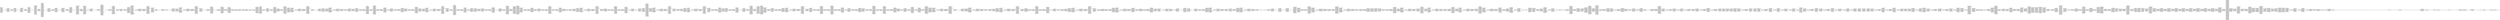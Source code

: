 digraph "graph.cfg.gv" {
	subgraph global {
		node [fontname=Courier fontsize=30.0 rank=same shape=box]
		block_0 [label="0: %00 = #0x1\l2: %01 = #0x40\l4: MSTORE(%01, %00)\l5: [NO_SSA] DUP1\l6: [NO_SSA] DUP3\l7: [NO_SSA] PUSH1\l9: [NO_SSA] AND\la: [NO_SSA] DUP2\lb: [NO_SSA] MSTORE\lc: [NO_SSA] PUSH1\le: [NO_SSA] ADD\lf: [NO_SSA] DUP7\l10: [NO_SSA] DUP4\l11: [NO_SSA] PUSH1\l13: [NO_SSA] AND\l14: [NO_SSA] PUSH1\l16: [NO_SSA] DUP2\l17: [NO_SSA] LT\l18: [NO_SSA] PUSH2\l1b: [NO_SSA] JUMPI\l"]
		block_1c [label="1c: [NO_SSA] INVALID\l"]
		block_1d [label="1d: [NO_SSA] JUMPDEST\l1e: [NO_SSA] PUSH1\l20: [NO_SSA] MUL\l21: [NO_SSA] ADD\l22: [NO_SSA] PUSH1\l24: [NO_SSA] DUP2\l25: [NO_SSA] ADD\l26: [NO_SSA] SWAP1\l27: [NO_SSA] PUSH2\l2a: [NO_SSA] SWAP2\l2b: [NO_SSA] SWAP1\l2c: [NO_SSA] PUSH2\l2f: [NO_SSA] JUMP\l"]
		block_30 [label="30: [NO_SSA] JUMPDEST\l31: [NO_SSA] PUSH1\l33: [NO_SSA] PUSH1\l35: [NO_SSA] PUSH1\l37: [NO_SSA] INVALID\l"]
		block_38 [label="38: [NO_SSA] SUB\l39: [NO_SSA] AND\l3a: [NO_SSA] DUP2\l3b: [NO_SSA] MSTORE\l3c: [NO_SSA] PUSH1\l3e: [NO_SSA] ADD\l3f: [NO_SSA] DUP6\l40: [NO_SSA] DUP4\l41: [NO_SSA] PUSH1\l43: [NO_SSA] AND\l44: [NO_SSA] PUSH1\l46: [NO_SSA] DUP2\l47: [NO_SSA] LT\l48: [NO_SSA] PUSH2\l4b: [NO_SSA] JUMPI\l"]
		block_4c [label="4c: [NO_SSA] INVALID\l"]
		block_4d [label="4d: [NO_SSA] JUMPDEST\l4e: [NO_SSA] PUSH1\l50: [NO_SSA] MUL\l51: [NO_SSA] ADD\l52: [NO_SSA] CALLDATALOAD\l53: [NO_SSA] DUP2\l54: [NO_SSA] MSTORE\l55: [NO_SSA] POP\l56: [NO_SSA] PUSH1\l58: [NO_SSA] PUSH1\l5a: [NO_SSA] DUP9\l5b: [NO_SSA] PUSH1\l5d: [NO_SSA] PUSH1\l5f: [NO_SSA] PUSH1\l61: [NO_SSA] INVALID\l"]
		block_62 [label="62: [NO_SSA] SUB\l63: [NO_SSA] AND\l64: [NO_SSA] PUSH1\l66: [NO_SSA] PUSH1\l68: [NO_SSA] PUSH1\l6a: [NO_SSA] INVALID\l"]
		block_6b [label="6b: [NO_SSA] SUB\l6c: [NO_SSA] AND\l6d: [NO_SSA] DUP2\l6e: [NO_SSA] MSTORE\l6f: [NO_SSA] PUSH1\l71: [NO_SSA] ADD\l72: [NO_SSA] SWAP1\l73: [NO_SSA] DUP2\l74: [NO_SSA] MSTORE\l75: [NO_SSA] PUSH1\l77: [NO_SSA] ADD\l78: [NO_SSA] PUSH1\l7a: [NO_SSA] SHA3\l7b: [NO_SSA] DUP3\l7c: [NO_SSA] PUSH1\l7e: [NO_SSA] AND\l7f: [NO_SSA] PUSH1\l81: [NO_SSA] DUP2\l82: [NO_SSA] LT\l83: [NO_SSA] PUSH2\l86: [NO_SSA] JUMPI\l"]
		block_87 [label="87: [NO_SSA] INVALID\l"]
		block_88 [label="88: [NO_SSA] JUMPDEST\l89: [NO_SSA] DUP3\l8a: [NO_SSA] MLOAD\l8b: [NO_SSA] PUSH1\l8d: [NO_SSA] SWAP2\l8e: [NO_SSA] SWAP1\l8f: [NO_SSA] SWAP2\l90: [NO_SSA] MUL\l91: [NO_SSA] SWAP2\l92: [NO_SSA] SWAP1\l93: [NO_SSA] SWAP2\l94: [NO_SSA] ADD\l95: [NO_SSA] DUP1\l96: [NO_SSA] SLOAD\l97: [NO_SSA] PUSH1\l99: [NO_SSA] DUP1\l9a: [NO_SSA] DUP6\l9b: [NO_SSA] ADD\l9c: [NO_SSA] MLOAD\l9d: [NO_SSA] PUSH1\l9f: [NO_SSA] NOT\la0: [NO_SSA] SWAP1\la1: [NO_SSA] SWAP3\la2: [NO_SSA] AND\la3: [NO_SSA] PUSH1\la5: [NO_SSA] SWAP5\la6: [NO_SSA] DUP6\la7: [NO_SSA] AND\la8: [NO_SSA] OR\la9: [NO_SSA] PUSH2\lac: [NO_SSA] PUSH1\lae: [NO_SSA] PUSH1\lb0: [NO_SSA] INVALID\l"]
		block_b1 [label="b1: [NO_SSA] SUB\lb2: [NO_SSA] NOT\lb3: [NO_SSA] AND\lb4: [NO_SSA] PUSH2\lb7: [NO_SSA] PUSH1\lb9: [NO_SSA] PUSH1\lbb: [NO_SSA] PUSH1\lbd: [NO_SSA] INVALID\l"]
		block_be [label="be: [NO_SSA] SUB\lbf: [NO_SSA] SWAP1\lc0: [NO_SSA] SWAP4\lc1: [NO_SSA] AND\lc2: [NO_SSA] SWAP3\lc3: [NO_SSA] SWAP1\lc4: [NO_SSA] SWAP3\lc5: [NO_SSA] MUL\lc6: [NO_SSA] SWAP2\lc7: [NO_SSA] SWAP1\lc8: [NO_SSA] SWAP2\lc9: [NO_SSA] OR\lca: [NO_SSA] DUP3\lcb: [NO_SSA] SSTORE\lcc: [NO_SSA] PUSH1\lce: [NO_SSA] SWAP4\lcf: [NO_SSA] DUP5\ld0: [NO_SSA] ADD\ld1: [NO_SSA] MLOAD\ld2: [NO_SSA] PUSH1\ld4: [NO_SSA] SWAP1\ld5: [NO_SSA] SWAP3\ld6: [NO_SSA] ADD\ld7: [NO_SSA] SWAP2\ld8: [NO_SSA] SWAP1\ld9: [NO_SSA] SWAP2\lda: [NO_SSA] SSTORE\ldb: [NO_SSA] DUP3\ldc: [NO_SSA] MLOAD\ldd: [NO_SSA] PUSH1\ldf: [NO_SSA] DUP2\le0: [NO_SSA] ADD\le1: [NO_SSA] SWAP1\le2: [NO_SSA] SWAP4\le3: [NO_SSA] MSTORE\le4: [NO_SSA] SWAP1\le5: [NO_SSA] DUP4\le6: [NO_SSA] AND\le7: [NO_SSA] DUP1\le8: [NO_SSA] DUP4\le9: [NO_SSA] MSTORE\lea: [NO_SSA] SWAP1\leb: [NO_SSA] DUP3\lec: [NO_SSA] ADD\led: [NO_SSA] SWAP1\lee: [NO_SSA] DUP6\lef: [NO_SSA] SWAP1\lf0: [NO_SSA] PUSH1\lf2: [NO_SSA] DUP2\lf3: [NO_SSA] LT\lf4: [NO_SSA] PUSH2\lf7: [NO_SSA] JUMPI\l"]
		block_f8 [label="f8: [NO_SSA] INVALID\l"]
		block_f9 [label="f9: [NO_SSA] JUMPDEST\lfa: [NO_SSA] PUSH1\lfc: [NO_SSA] MUL\lfd: [NO_SSA] ADD\lfe: [NO_SSA] PUSH1\l100: [NO_SSA] DUP2\l101: [NO_SSA] ADD\l102: [NO_SSA] SWAP1\l103: [NO_SSA] PUSH2\l106: [NO_SSA] SWAP2\l107: [NO_SSA] SWAP1\l108: [NO_SSA] PUSH2\l10b: [NO_SSA] JUMP\l"]
		block_10c [label="10c: [NO_SSA] JUMPDEST\l10d: [NO_SSA] PUSH1\l10f: [NO_SSA] PUSH1\l111: [NO_SSA] PUSH1\l113: [NO_SSA] INVALID\l"]
		block_114 [label="114: [NO_SSA] SUB\l115: [NO_SSA] AND\l116: [NO_SSA] DUP2\l117: [NO_SSA] MSTORE\l118: [NO_SSA] PUSH1\l11a: [NO_SSA] ADD\l11b: [NO_SSA] DUP4\l11c: [NO_SSA] DUP4\l11d: [NO_SSA] PUSH1\l11f: [NO_SSA] AND\l120: [NO_SSA] PUSH1\l122: [NO_SSA] DUP2\l123: [NO_SSA] LT\l124: [NO_SSA] PUSH2\l127: [NO_SSA] JUMPI\l"]
		block_128 [label="128: [NO_SSA] INVALID\l"]
		block_129 [label="129: [NO_SSA] JUMPDEST\l12a: [NO_SSA] PUSH1\l12c: [NO_SSA] MUL\l12d: [NO_SSA] ADD\l12e: [NO_SSA] CALLDATALOAD\l12f: [NO_SSA] DUP2\l130: [NO_SSA] MSTORE\l131: [NO_SSA] POP\l132: [NO_SSA] PUSH1\l134: [NO_SSA] PUSH1\l136: [NO_SSA] DUP9\l137: [NO_SSA] PUSH1\l139: [NO_SSA] PUSH1\l13b: [NO_SSA] PUSH1\l13d: [NO_SSA] INVALID\l"]
		block_13e [label="13e: [NO_SSA] SUB\l13f: [NO_SSA] AND\l140: [NO_SSA] PUSH1\l142: [NO_SSA] PUSH1\l144: [NO_SSA] PUSH1\l146: [NO_SSA] INVALID\l"]
		block_147 [label="147: [NO_SSA] SUB\l148: [NO_SSA] AND\l149: [NO_SSA] DUP2\l14a: [NO_SSA] MSTORE\l14b: [NO_SSA] PUSH1\l14d: [NO_SSA] ADD\l14e: [NO_SSA] SWAP1\l14f: [NO_SSA] DUP2\l150: [NO_SSA] MSTORE\l151: [NO_SSA] PUSH1\l153: [NO_SSA] ADD\l154: [NO_SSA] PUSH1\l156: [NO_SSA] SHA3\l157: [NO_SSA] DUP3\l158: [NO_SSA] PUSH1\l15a: [NO_SSA] AND\l15b: [NO_SSA] PUSH1\l15d: [NO_SSA] DUP2\l15e: [NO_SSA] LT\l15f: [NO_SSA] PUSH2\l162: [NO_SSA] JUMPI\l"]
		block_163 [label="163: [NO_SSA] INVALID\l"]
		block_164 [label="164: [NO_SSA] JUMPDEST\l165: [NO_SSA] DUP3\l166: [NO_SSA] MLOAD\l167: [NO_SSA] PUSH1\l169: [NO_SSA] SWAP2\l16a: [NO_SSA] SWAP1\l16b: [NO_SSA] SWAP2\l16c: [NO_SSA] MUL\l16d: [NO_SSA] SWAP2\l16e: [NO_SSA] SWAP1\l16f: [NO_SSA] SWAP2\l170: [NO_SSA] ADD\l171: [NO_SSA] DUP1\l172: [NO_SSA] SLOAD\l173: [NO_SSA] PUSH1\l175: [NO_SSA] DUP5\l176: [NO_SSA] ADD\l177: [NO_SSA] MLOAD\l178: [NO_SSA] PUSH1\l17a: [NO_SSA] NOT\l17b: [NO_SSA] SWAP1\l17c: [NO_SSA] SWAP2\l17d: [NO_SSA] AND\l17e: [NO_SSA] PUSH1\l180: [NO_SSA] SWAP4\l181: [NO_SSA] DUP5\l182: [NO_SSA] AND\l183: [NO_SSA] OR\l184: [NO_SSA] PUSH2\l187: [NO_SSA] PUSH1\l189: [NO_SSA] PUSH1\l18b: [NO_SSA] INVALID\l"]
		block_18c [label="18c: [NO_SSA] SUB\l18d: [NO_SSA] NOT\l18e: [NO_SSA] AND\l18f: [NO_SSA] PUSH2\l192: [NO_SSA] PUSH1\l194: [NO_SSA] PUSH1\l196: [NO_SSA] PUSH1\l198: [NO_SSA] INVALID\l"]
		block_199 [label="199: [NO_SSA] SUB\l19a: [NO_SSA] SWAP1\l19b: [NO_SSA] SWAP3\l19c: [NO_SSA] AND\l19d: [NO_SSA] SWAP2\l19e: [NO_SSA] SWAP1\l19f: [NO_SSA] SWAP2\l1a0: [NO_SSA] MUL\l1a1: [NO_SSA] OR\l1a2: [NO_SSA] DUP2\l1a3: [NO_SSA] SSTORE\l1a4: [NO_SSA] PUSH1\l1a6: [NO_SSA] SWAP1\l1a7: [NO_SSA] SWAP3\l1a8: [NO_SSA] ADD\l1a9: [NO_SSA] MLOAD\l1aa: [NO_SSA] PUSH1\l1ac: [NO_SSA] SWAP1\l1ad: [NO_SSA] SWAP3\l1ae: [NO_SSA] ADD\l1af: [NO_SSA] SWAP2\l1b0: [NO_SSA] SWAP1\l1b1: [NO_SSA] SWAP2\l1b2: [NO_SSA] SSTORE\l1b3: [NO_SSA] DUP2\l1b4: [NO_SSA] AND\l1b5: [NO_SSA] PUSH1\l1b7: [NO_SSA] EQ\l1b8: [NO_SSA] ISZERO\l1b9: [NO_SSA] PUSH2\l1bc: [NO_SSA] JUMPI\l"]
		block_1bd [label="1bd: [NO_SSA] PUSH2\l1c0: [NO_SSA] JUMP\l"]
		block_1c1 [label="1c1: [NO_SSA] JUMPDEST\l1c2: [NO_SSA] DUP4\l1c3: [NO_SSA] DUP2\l1c4: [NO_SSA] PUSH1\l1c6: [NO_SSA] AND\l1c7: [NO_SSA] PUSH1\l1c9: [NO_SSA] DUP2\l1ca: [NO_SSA] LT\l1cb: [NO_SSA] PUSH2\l1ce: [NO_SSA] JUMPI\l"]
		block_1cf [label="1cf: [NO_SSA] INVALID\l"]
		block_1d0 [label="1d0: [NO_SSA] JUMPDEST\l1d1: [NO_SSA] PUSH1\l1d3: [NO_SSA] PUSH1\l1d5: [NO_SSA] PUSH1\l1d7: [NO_SSA] INVALID\l"]
		block_1d8 [label="1d8: [NO_SSA] SUB\l1d9: [NO_SSA] DUP9\l1da: [NO_SSA] AND\l1db: [NO_SSA] PUSH1\l1dd: [NO_SSA] SWAP1\l1de: [NO_SSA] DUP2\l1df: [NO_SSA] MSTORE\l1e0: [NO_SSA] PUSH1\l1e2: [NO_SSA] PUSH1\l1e4: [NO_SSA] SWAP1\l1e5: [NO_SSA] DUP2\l1e6: [NO_SSA] MSTORE\l1e7: [NO_SSA] PUSH1\l1e9: [NO_SSA] SWAP1\l1ea: [NO_SSA] SWAP2\l1eb: [NO_SSA] SHA3\l1ec: [NO_SSA] DUP1\l1ed: [NO_SSA] SLOAD\l1ee: [NO_SSA] SWAP3\l1ef: [NO_SSA] SWAP1\l1f0: [NO_SSA] SWAP2\l1f1: [NO_SSA] MUL\l1f2: [NO_SSA] SWAP3\l1f3: [NO_SSA] SWAP1\l1f4: [NO_SSA] SWAP3\l1f5: [NO_SSA] ADD\l1f6: [NO_SSA] CALLDATALOAD\l1f7: [NO_SSA] ADD\l1f8: [NO_SSA] SWAP1\l1f9: [NO_SSA] SSTORE\l1fa: [NO_SSA] DUP2\l1fb: [NO_SSA] PUSH1\l1fd: [NO_SSA] DUP3\l1fe: [NO_SSA] AND\l1ff: [NO_SSA] PUSH1\l201: [NO_SSA] DUP2\l202: [NO_SSA] LT\l203: [NO_SSA] PUSH2\l206: [NO_SSA] JUMPI\l"]
		block_207 [label="207: [NO_SSA] INVALID\l"]
		block_208 [label="208: [NO_SSA] JUMPDEST\l209: [NO_SSA] PUSH1\l20b: [NO_SSA] PUSH1\l20d: [NO_SSA] PUSH1\l20f: [NO_SSA] INVALID\l"]
		block_210 [label="210: [NO_SSA] SUB\l211: [NO_SSA] DUP9\l212: [NO_SSA] AND\l213: [NO_SSA] PUSH1\l215: [NO_SSA] SWAP1\l216: [NO_SSA] DUP2\l217: [NO_SSA] MSTORE\l218: [NO_SSA] PUSH1\l21a: [NO_SSA] PUSH1\l21c: [NO_SSA] SWAP1\l21d: [NO_SSA] DUP2\l21e: [NO_SSA] MSTORE\l21f: [NO_SSA] PUSH1\l221: [NO_SSA] SWAP1\l222: [NO_SSA] SWAP2\l223: [NO_SSA] SHA3\l224: [NO_SSA] DUP1\l225: [NO_SSA] SLOAD\l226: [NO_SSA] SWAP3\l227: [NO_SSA] SWAP1\l228: [NO_SSA] SWAP2\l229: [NO_SSA] MUL\l22a: [NO_SSA] SWAP3\l22b: [NO_SSA] SWAP1\l22c: [NO_SSA] SWAP3\l22d: [NO_SSA] ADD\l22e: [NO_SSA] CALLDATALOAD\l22f: [NO_SSA] ADD\l230: [NO_SSA] SWAP1\l231: [NO_SSA] SSTORE\l"]
		block_232 [label="232: [NO_SSA] JUMPDEST\l233: [NO_SSA] PUSH1\l235: [NO_SSA] ADD\l236: [NO_SSA] PUSH2\l239: [NO_SSA] JUMP\l"]
		block_23a [label="23a: [NO_SSA] JUMPDEST\l23b: [NO_SSA] POP\l23c: [NO_SSA] POP\l23d: [NO_SSA] POP\l23e: [NO_SSA] POP\l23f: [NO_SSA] POP\l240: [NO_SSA] POP\l241: [NO_SSA] JUMP\l"]
		block_242 [label="242: [NO_SSA] JUMPDEST\l243: [NO_SSA] PUSH1\l245: [NO_SSA] PUSH1\l247: [NO_SSA] PUSH1\l249: [NO_SSA] INVALID\l"]
		block_24a [label="24a: [NO_SSA] SUB\l24b: [NO_SSA] DUP1\l24c: [NO_SSA] DUP3\l24d: [NO_SSA] AND\l24e: [NO_SSA] PUSH1\l250: [NO_SSA] SWAP1\l251: [NO_SSA] DUP2\l252: [NO_SSA] MSTORE\l253: [NO_SSA] PUSH1\l255: [NO_SSA] PUSH1\l257: [NO_SSA] MSTORE\l258: [NO_SSA] PUSH1\l25a: [NO_SSA] DUP1\l25b: [NO_SSA] DUP3\l25c: [NO_SSA] SHA3\l25d: [NO_SSA] SLOAD\l25e: [NO_SSA] DUP2\l25f: [NO_SSA] MLOAD\l260: [NO_SSA] PUSH4\l265: [NO_SSA] PUSH1\l267: [NO_SSA] INVALID\l"]
		block_268 [label="268: [NO_SSA] DUP2\l269: [NO_SSA] MSTORE\l26a: [NO_SSA] SWAP2\l26b: [NO_SSA] MLOAD\l26c: [NO_SSA] SWAP3\l26d: [NO_SSA] SWAP4\l26e: [NO_SSA] AND\l26f: [NO_SSA] SWAP2\l270: [NO_SSA] PUSH4\l275: [NO_SSA] SWAP2\l276: [NO_SSA] PUSH1\l278: [NO_SSA] DUP1\l279: [NO_SSA] DUP3\l27a: [NO_SSA] ADD\l27b: [NO_SSA] SWAP3\l27c: [NO_SSA] PUSH1\l27e: [NO_SSA] SWAP3\l27f: [NO_SSA] SWAP1\l280: [NO_SSA] SWAP2\l281: [NO_SSA] SWAP1\l282: [NO_SSA] DUP3\l283: [NO_SSA] SWAP1\l284: [NO_SSA] SUB\l285: [NO_SSA] ADD\l286: [NO_SSA] DUP2\l287: [NO_SSA] DUP7\l288: [NO_SSA] DUP1\l289: [NO_SSA] EXTCODESIZE\l28a: [NO_SSA] ISZERO\l28b: [NO_SSA] DUP1\l28c: [NO_SSA] ISZERO\l28d: [NO_SSA] PUSH2\l290: [NO_SSA] JUMPI\l"]
		block_291 [label="291: [NO_SSA] PUSH1\l293: [NO_SSA] DUP1\l294: [NO_SSA] REVERT\l"]
		block_295 [label="295: [NO_SSA] JUMPDEST\l296: [NO_SSA] POP\l297: [NO_SSA] GAS\l298: [NO_SSA] STATICCALL\l299: [NO_SSA] ISZERO\l29a: [NO_SSA] DUP1\l29b: [NO_SSA] ISZERO\l29c: [NO_SSA] PUSH2\l29f: [NO_SSA] JUMPI\l"]
		block_2a0 [label="2a0: [NO_SSA] RETURNDATASIZE\l2a1: [NO_SSA] PUSH1\l2a3: [NO_SSA] DUP1\l2a4: [NO_SSA] RETURNDATACOPY\l2a5: [NO_SSA] RETURNDATASIZE\l2a6: [NO_SSA] PUSH1\l2a8: [NO_SSA] REVERT\l"]
		block_2a9 [label="2a9: [NO_SSA] JUMPDEST\l2aa: [NO_SSA] POP\l2ab: [NO_SSA] POP\l2ac: [NO_SSA] POP\l2ad: [NO_SSA] POP\l2ae: [NO_SSA] PUSH1\l2b0: [NO_SSA] MLOAD\l2b1: [NO_SSA] RETURNDATASIZE\l2b2: [NO_SSA] PUSH1\l2b4: [NO_SSA] NOT\l2b5: [NO_SSA] PUSH1\l2b7: [NO_SSA] DUP3\l2b8: [NO_SSA] ADD\l2b9: [NO_SSA] AND\l2ba: [NO_SSA] DUP3\l2bb: [NO_SSA] ADD\l2bc: [NO_SSA] DUP1\l2bd: [NO_SSA] PUSH1\l2bf: [NO_SSA] MSTORE\l2c0: [NO_SSA] POP\l2c1: [NO_SSA] DUP2\l2c2: [NO_SSA] ADD\l2c3: [NO_SSA] SWAP1\l2c4: [NO_SSA] PUSH2\l2c7: [NO_SSA] SWAP2\l2c8: [NO_SSA] SWAP1\l2c9: [NO_SSA] PUSH2\l2cc: [NO_SSA] JUMP\l"]
		block_2cd [label="2cd: [NO_SSA] JUMPDEST\l2ce: [NO_SSA] POP\l2cf: [NO_SSA] POP\l2d0: [NO_SSA] POP\l2d1: [NO_SSA] POP\l2d2: [NO_SSA] POP\l2d3: [NO_SSA] POP\l2d4: [NO_SSA] SWAP1\l2d5: [NO_SSA] POP\l2d6: [NO_SSA] PUSH1\l2d8: [NO_SSA] PUSH1\l2da: [NO_SSA] PUSH3\l2de: [NO_SSA] DUP4\l2df: [NO_SSA] PUSH1\l2e1: [NO_SSA] PUSH1\l2e3: [NO_SSA] PUSH1\l2e5: [NO_SSA] INVALID\l"]
		block_2e6 [label="2e6: [NO_SSA] SUB\l2e7: [NO_SSA] AND\l2e8: [NO_SSA] DUP2\l2e9: [NO_SSA] PUSH2\l2ec: [NO_SSA] JUMPI\l"]
		block_2ed [label="2ed: [NO_SSA] INVALID\l"]
		block_2ee [label="2ee: [NO_SSA] JUMPDEST\l2ef: [NO_SSA] DIV\l2f0: [NO_SSA] EXP\l2f1: [NO_SSA] PUSH1\l2f3: [NO_SSA] PUSH1\l2f5: [NO_SSA] INVALID\l"]
		block_2f6 [label="2f6: [NO_SSA] DUP2\l2f7: [NO_SSA] PUSH2\l2fa: [NO_SSA] JUMPI\l"]
		block_2fb [label="2fb: [NO_SSA] INVALID\l"]
		block_2fc [label="2fc: [NO_SSA] JUMPDEST\l2fd: [NO_SSA] DIV\l2fe: [NO_SSA] SWAP1\l2ff: [NO_SSA] POP\l300: [NO_SSA] PUSH1\l302: [NO_SSA] DUP1\l303: [NO_SSA] DUP5\l304: [NO_SSA] PUSH1\l306: [NO_SSA] PUSH1\l308: [NO_SSA] PUSH1\l30a: [NO_SSA] INVALID\l"]
		block_30b [label="30b: [NO_SSA] SUB\l30c: [NO_SSA] AND\l30d: [NO_SSA] PUSH4\l312: [NO_SSA] PUSH1\l314: [NO_SSA] MLOAD\l315: [NO_SSA] DUP2\l316: [NO_SSA] PUSH4\l31b: [NO_SSA] AND\l31c: [NO_SSA] PUSH1\l31e: [NO_SSA] INVALID\l"]
		block_31f [label="31f: [NO_SSA] DUP2\l320: [NO_SSA] MSTORE\l321: [NO_SSA] PUSH1\l323: [NO_SSA] ADD\l324: [NO_SSA] PUSH1\l326: [NO_SSA] DUP1\l327: [NO_SSA] MLOAD\l328: [NO_SSA] DUP1\l329: [NO_SSA] DUP4\l32a: [NO_SSA] SUB\l32b: [NO_SSA] DUP2\l32c: [NO_SSA] DUP7\l32d: [NO_SSA] DUP1\l32e: [NO_SSA] EXTCODESIZE\l32f: [NO_SSA] ISZERO\l330: [NO_SSA] DUP1\l331: [NO_SSA] ISZERO\l332: [NO_SSA] PUSH2\l335: [NO_SSA] JUMPI\l"]
		block_336 [label="336: [NO_SSA] PUSH1\l338: [NO_SSA] DUP1\l339: [NO_SSA] REVERT\l"]
		block_33a [label="33a: [NO_SSA] JUMPDEST\l33b: [NO_SSA] POP\l33c: [NO_SSA] GAS\l33d: [NO_SSA] STATICCALL\l33e: [NO_SSA] ISZERO\l33f: [NO_SSA] DUP1\l340: [NO_SSA] ISZERO\l341: [NO_SSA] PUSH2\l344: [NO_SSA] JUMPI\l"]
		block_345 [label="345: [NO_SSA] RETURNDATASIZE\l346: [NO_SSA] PUSH1\l348: [NO_SSA] DUP1\l349: [NO_SSA] RETURNDATACOPY\l34a: [NO_SSA] RETURNDATASIZE\l34b: [NO_SSA] PUSH1\l34d: [NO_SSA] REVERT\l"]
		block_34e [label="34e: [NO_SSA] JUMPDEST\l34f: [NO_SSA] POP\l350: [NO_SSA] POP\l351: [NO_SSA] POP\l352: [NO_SSA] POP\l353: [NO_SSA] PUSH1\l355: [NO_SSA] MLOAD\l356: [NO_SSA] RETURNDATASIZE\l357: [NO_SSA] PUSH1\l359: [NO_SSA] NOT\l35a: [NO_SSA] PUSH1\l35c: [NO_SSA] DUP3\l35d: [NO_SSA] ADD\l35e: [NO_SSA] AND\l35f: [NO_SSA] DUP3\l360: [NO_SSA] ADD\l361: [NO_SSA] DUP1\l362: [NO_SSA] PUSH1\l364: [NO_SSA] MSTORE\l365: [NO_SSA] POP\l366: [NO_SSA] DUP2\l367: [NO_SSA] ADD\l368: [NO_SSA] SWAP1\l369: [NO_SSA] PUSH2\l36c: [NO_SSA] SWAP2\l36d: [NO_SSA] SWAP1\l36e: [NO_SSA] PUSH2\l371: [NO_SSA] JUMP\l"]
		block_372 [label="372: [NO_SSA] JUMPDEST\l373: [NO_SSA] SWAP2\l374: [NO_SSA] POP\l375: [NO_SSA] SWAP2\l376: [NO_SSA] POP\l377: [NO_SSA] PUSH5\l37d: [NO_SSA] DUP4\l37e: [NO_SSA] DUP4\l37f: [NO_SSA] MUL\l380: [NO_SSA] DUP2\l381: [NO_SSA] PUSH2\l384: [NO_SSA] JUMPI\l"]
		block_385 [label="385: [NO_SSA] INVALID\l"]
		block_386 [label="386: [NO_SSA] JUMPDEST\l387: [NO_SSA] PUSH1\l389: [NO_SSA] PUSH1\l38b: [NO_SSA] PUSH1\l38d: [NO_SSA] INVALID\l"]
		block_38e [label="38e: [NO_SSA] SUB\l38f: [NO_SSA] DUP8\l390: [NO_SSA] AND\l391: [NO_SSA] PUSH1\l393: [NO_SSA] SWAP1\l394: [NO_SSA] DUP2\l395: [NO_SSA] MSTORE\l396: [NO_SSA] PUSH1\l398: [NO_SSA] PUSH1\l39a: [NO_SSA] MSTORE\l39b: [NO_SSA] PUSH1\l39d: [NO_SSA] SWAP1\l39e: [NO_SSA] SHA3\l39f: [NO_SSA] SWAP2\l3a0: [NO_SSA] SWAP1\l3a1: [NO_SSA] DIV\l3a2: [NO_SSA] SWAP1\l3a3: [NO_SSA] SSTORE\l3a4: [NO_SSA] DUP3\l3a5: [NO_SSA] PUSH5\l3ab: [NO_SSA] DUP3\l3ac: [NO_SSA] MUL\l3ad: [NO_SSA] DUP2\l3ae: [NO_SSA] PUSH2\l3b1: [NO_SSA] JUMPI\l"]
		block_3b2 [label="3b2: [NO_SSA] INVALID\l"]
		block_3b3 [label="3b3: [NO_SSA] JUMPDEST\l3b4: [NO_SSA] PUSH1\l3b6: [NO_SSA] PUSH1\l3b8: [NO_SSA] PUSH1\l3ba: [NO_SSA] INVALID\l"]
		block_3bb [label="3bb: [NO_SSA] SUB\l3bc: [NO_SSA] SWAP1\l3bd: [NO_SSA] SWAP7\l3be: [NO_SSA] AND\l3bf: [NO_SSA] PUSH1\l3c1: [NO_SSA] SWAP1\l3c2: [NO_SSA] DUP2\l3c3: [NO_SSA] MSTORE\l3c4: [NO_SSA] PUSH1\l3c6: [NO_SSA] PUSH1\l3c8: [NO_SSA] MSTORE\l3c9: [NO_SSA] PUSH1\l3cb: [NO_SSA] SWAP1\l3cc: [NO_SSA] SHA3\l3cd: [NO_SSA] SWAP6\l3ce: [NO_SSA] DIV\l3cf: [NO_SSA] SWAP1\l3d0: [NO_SSA] SWAP5\l3d1: [NO_SSA] SSTORE\l3d2: [NO_SSA] POP\l3d3: [NO_SSA] POP\l3d4: [NO_SSA] POP\l3d5: [NO_SSA] POP\l3d6: [NO_SSA] JUMP\l"]
		block_3d7 [label="3d7: [NO_SSA] JUMPDEST\l3d8: [NO_SSA] PUSH1\l3da: [NO_SSA] PUSH1\l3dc: [NO_SSA] PUSH1\l3de: [NO_SSA] INVALID\l"]
		block_3df [label="3df: [NO_SSA] SUB\l3e0: [NO_SSA] DUP3\l3e1: [NO_SSA] AND\l3e2: [NO_SSA] PUSH1\l3e4: [NO_SSA] SWAP1\l3e5: [NO_SSA] DUP2\l3e6: [NO_SSA] MSTORE\l3e7: [NO_SSA] PUSH1\l3e9: [NO_SSA] PUSH1\l3eb: [NO_SSA] MSTORE\l3ec: [NO_SSA] PUSH1\l3ee: [NO_SSA] SWAP1\l3ef: [NO_SSA] SHA3\l3f0: [NO_SSA] SLOAD\l3f1: [NO_SSA] PUSH1\l3f3: [NO_SSA] AND\l3f4: [NO_SSA] ISZERO\l3f5: [NO_SSA] DUP1\l3f6: [NO_SSA] ISZERO\l3f7: [NO_SSA] PUSH2\l3fa: [NO_SSA] JUMPI\l"]
		block_3fb [label="3fb: [NO_SSA] POP\l3fc: [NO_SSA] PUSH1\l3fe: [NO_SSA] PUSH1\l400: [NO_SSA] PUSH1\l402: [NO_SSA] INVALID\l"]
		block_403 [label="403: [NO_SSA] SUB\l404: [NO_SSA] DUP2\l405: [NO_SSA] AND\l406: [NO_SSA] ISZERO\l407: [NO_SSA] ISZERO\l"]
		block_408 [label="408: [NO_SSA] JUMPDEST\l409: [NO_SSA] DUP1\l40a: [NO_SSA] ISZERO\l40b: [NO_SSA] PUSH2\l40e: [NO_SSA] JUMPI\l"]
		block_40f [label="40f: [NO_SSA] POP\l410: [NO_SSA] PUSH1\l412: [NO_SSA] PUSH1\l414: [NO_SSA] PUSH1\l416: [NO_SSA] INVALID\l"]
		block_417 [label="417: [NO_SSA] SUB\l418: [NO_SSA] DUP2\l419: [NO_SSA] AND\l41a: [NO_SSA] CALLER\l41b: [NO_SSA] EQ\l41c: [NO_SSA] ISZERO\l"]
		block_41d [label="41d: [NO_SSA] JUMPDEST\l41e: [NO_SSA] ISZERO\l41f: [NO_SSA] PUSH2\l422: [NO_SSA] JUMPI\l"]
		block_423 [label="423: [NO_SSA] PUSH1\l425: [NO_SSA] PUSH1\l427: [NO_SSA] PUSH1\l429: [NO_SSA] INVALID\l"]
		block_42a [label="42a: [NO_SSA] SUB\l42b: [NO_SSA] DUP3\l42c: [NO_SSA] DUP2\l42d: [NO_SSA] AND\l42e: [NO_SSA] PUSH1\l430: [NO_SSA] SWAP1\l431: [NO_SSA] DUP2\l432: [NO_SSA] MSTORE\l433: [NO_SSA] PUSH1\l435: [NO_SSA] PUSH1\l437: [NO_SSA] SWAP1\l438: [NO_SSA] DUP2\l439: [NO_SSA] MSTORE\l43a: [NO_SSA] PUSH1\l43c: [NO_SSA] DUP1\l43d: [NO_SSA] DUP4\l43e: [NO_SSA] SHA3\l43f: [NO_SSA] DUP1\l440: [NO_SSA] SLOAD\l441: [NO_SSA] PUSH1\l443: [NO_SSA] PUSH1\l445: [NO_SSA] PUSH1\l447: [NO_SSA] INVALID\l"]
		block_448 [label="448: [NO_SSA] SUB\l449: [NO_SSA] NOT\l44a: [NO_SSA] AND\l44b: [NO_SSA] SWAP5\l44c: [NO_SSA] DUP7\l44d: [NO_SSA] AND\l44e: [NO_SSA] SWAP5\l44f: [NO_SSA] SWAP1\l450: [NO_SSA] SWAP5\l451: [NO_SSA] OR\l452: [NO_SSA] SWAP1\l453: [NO_SSA] SWAP4\l454: [NO_SSA] SSTORE\l455: [NO_SSA] PUSH1\l457: [NO_SSA] SWAP1\l458: [NO_SSA] MSTORE\l459: [NO_SSA] SHA3\l45a: [NO_SSA] DUP1\l45b: [NO_SSA] SLOAD\l45c: [NO_SSA] PUSH1\l45e: [NO_SSA] NOT\l45f: [NO_SSA] AND\l460: [NO_SSA] PUSH1\l462: [NO_SSA] OR\l463: [NO_SSA] SWAP1\l464: [NO_SSA] SSTORE\l"]
		block_465 [label="465: [NO_SSA] JUMPDEST\l466: [NO_SSA] POP\l467: [NO_SSA] POP\l468: [NO_SSA] JUMP\l"]
		block_469 [label="469: [NO_SSA] JUMPDEST\l46a: [NO_SSA] PUSH1\l46c: [NO_SSA] DUP1\l46d: [NO_SSA] PUSH1\l46f: [NO_SSA] DUP2\l470: [NO_SSA] PUSH2\l473: [NO_SSA] PUSH1\l475: [NO_SSA] DUP10\l476: [NO_SSA] ADD\l477: [NO_SSA] DUP10\l478: [NO_SSA] PUSH2\l47b: [NO_SSA] JUMP\l"]
		block_47c [label="47c: [NO_SSA] JUMPDEST\l47d: [NO_SSA] PUSH1\l47f: [NO_SSA] PUSH1\l481: [NO_SSA] PUSH1\l483: [NO_SSA] INVALID\l"]
		block_484 [label="484: [NO_SSA] SUB\l485: [NO_SSA] AND\l486: [NO_SSA] DUP2\l487: [NO_SSA] MSTORE\l488: [NO_SSA] PUSH1\l48a: [NO_SSA] DUP2\l48b: [NO_SSA] ADD\l48c: [NO_SSA] SWAP2\l48d: [NO_SSA] SWAP1\l48e: [NO_SSA] SWAP2\l48f: [NO_SSA] MSTORE\l490: [NO_SSA] PUSH1\l492: [NO_SSA] ADD\l493: [NO_SSA] PUSH1\l495: [NO_SSA] SHA3\l496: [NO_SSA] PUSH1\l498: [NO_SSA] ADD\l499: [NO_SSA] SLOAD\l49a: [NO_SSA] GT\l49b: [NO_SSA] ISZERO\l49c: [NO_SSA] PUSH2\l49f: [NO_SSA] JUMPI\l"]
		block_4a0 [label="4a0: [NO_SSA] PUSH2\l4a3: [NO_SSA] PUSH1\l4a5: [NO_SSA] PUSH1\l4a7: [NO_SSA] PUSH2\l4aa: [NO_SSA] PUSH1\l4ac: [NO_SSA] DUP10\l4ad: [NO_SSA] ADD\l4ae: [NO_SSA] DUP10\l4af: [NO_SSA] PUSH2\l4b2: [NO_SSA] JUMP\l"]
		block_4b3 [label="4b3: [NO_SSA] JUMPDEST\l4b4: [NO_SSA] PUSH1\l4b6: [NO_SSA] PUSH1\l4b8: [NO_SSA] PUSH1\l4ba: [NO_SSA] INVALID\l"]
		block_4bb [label="4bb: [NO_SSA] SUB\l4bc: [NO_SSA] SWAP1\l4bd: [NO_SSA] DUP2\l4be: [NO_SSA] AND\l4bf: [NO_SSA] DUP3\l4c0: [NO_SSA] MSTORE\l4c1: [NO_SSA] PUSH1\l4c3: [NO_SSA] DUP3\l4c4: [NO_SSA] ADD\l4c5: [NO_SSA] SWAP3\l4c6: [NO_SSA] SWAP1\l4c7: [NO_SSA] SWAP3\l4c8: [NO_SSA] MSTORE\l4c9: [NO_SSA] PUSH1\l4cb: [NO_SSA] SWAP1\l4cc: [NO_SSA] DUP2\l4cd: [NO_SSA] ADD\l4ce: [NO_SSA] PUSH1\l4d0: [NO_SSA] SHA3\l4d1: [NO_SSA] PUSH1\l4d3: [NO_SSA] ADD\l4d4: [NO_SSA] SLOAD\l4d5: [NO_SSA] SWAP1\l4d6: [NO_SSA] MLOAD\l4d7: [NO_SSA] PUSH4\l4dc: [NO_SSA] PUSH1\l4de: [NO_SSA] INVALID\l"]
		block_4df [label="4df: [NO_SSA] DUP2\l4e0: [NO_SSA] MSTORE\l4e1: [NO_SSA] SWAP1\l4e2: [NO_SSA] SWAP2\l4e3: [NO_SSA] DUP7\l4e4: [NO_SSA] AND\l4e5: [NO_SSA] SWAP1\l4e6: [NO_SSA] PUSH4\l4eb: [NO_SSA] SWAP1\l4ec: [NO_SSA] PUSH2\l4ef: [NO_SSA] SWAP1\l4f0: [NO_SSA] ADDRESS\l4f1: [NO_SSA] SWAP1\l4f2: [NO_SSA] PUSH1\l4f4: [NO_SSA] ADD\l4f5: [NO_SSA] PUSH2\l4f8: [NO_SSA] JUMP\l"]
		block_4f9 [label="4f9: [NO_SSA] JUMPDEST\l4fa: [NO_SSA] PUSH1\l4fc: [NO_SSA] PUSH1\l4fe: [NO_SSA] MLOAD\l4ff: [NO_SSA] DUP1\l500: [NO_SSA] DUP4\l501: [NO_SSA] SUB\l502: [NO_SSA] DUP2\l503: [NO_SSA] DUP7\l504: [NO_SSA] DUP1\l505: [NO_SSA] EXTCODESIZE\l506: [NO_SSA] ISZERO\l507: [NO_SSA] DUP1\l508: [NO_SSA] ISZERO\l509: [NO_SSA] PUSH2\l50c: [NO_SSA] JUMPI\l"]
		block_50d [label="50d: [NO_SSA] PUSH1\l50f: [NO_SSA] DUP1\l510: [NO_SSA] REVERT\l"]
		block_511 [label="511: [NO_SSA] JUMPDEST\l512: [NO_SSA] POP\l513: [NO_SSA] GAS\l514: [NO_SSA] STATICCALL\l515: [NO_SSA] ISZERO\l516: [NO_SSA] DUP1\l517: [NO_SSA] ISZERO\l518: [NO_SSA] PUSH2\l51b: [NO_SSA] JUMPI\l"]
		block_51c [label="51c: [NO_SSA] RETURNDATASIZE\l51d: [NO_SSA] PUSH1\l51f: [NO_SSA] DUP1\l520: [NO_SSA] RETURNDATACOPY\l521: [NO_SSA] RETURNDATASIZE\l522: [NO_SSA] PUSH1\l524: [NO_SSA] REVERT\l"]
		block_525 [label="525: [NO_SSA] JUMPDEST\l526: [NO_SSA] POP\l527: [NO_SSA] POP\l528: [NO_SSA] POP\l529: [NO_SSA] POP\l52a: [NO_SSA] PUSH1\l52c: [NO_SSA] MLOAD\l52d: [NO_SSA] RETURNDATASIZE\l52e: [NO_SSA] PUSH1\l530: [NO_SSA] NOT\l531: [NO_SSA] PUSH1\l533: [NO_SSA] DUP3\l534: [NO_SSA] ADD\l535: [NO_SSA] AND\l536: [NO_SSA] DUP3\l537: [NO_SSA] ADD\l538: [NO_SSA] DUP1\l539: [NO_SSA] PUSH1\l53b: [NO_SSA] MSTORE\l53c: [NO_SSA] POP\l53d: [NO_SSA] DUP2\l53e: [NO_SSA] ADD\l53f: [NO_SSA] SWAP1\l540: [NO_SSA] PUSH2\l543: [NO_SSA] SWAP2\l544: [NO_SSA] SWAP1\l545: [NO_SSA] PUSH2\l548: [NO_SSA] JUMP\l"]
		block_549 [label="549: [NO_SSA] JUMPDEST\l54a: [NO_SSA] MUL\l54b: [NO_SSA] DUP2\l54c: [NO_SSA] PUSH2\l54f: [NO_SSA] JUMPI\l"]
		block_550 [label="550: [NO_SSA] INVALID\l"]
		block_551 [label="551: [NO_SSA] JUMPDEST\l552: [NO_SSA] DIV\l553: [NO_SSA] SWAP1\l554: [NO_SSA] POP\l555: [NO_SSA] DUP3\l556: [NO_SSA] PUSH1\l558: [NO_SSA] PUSH1\l55a: [NO_SSA] PUSH1\l55c: [NO_SSA] INVALID\l"]
		block_55d [label="55d: [NO_SSA] SUB\l55e: [NO_SSA] AND\l55f: [NO_SSA] PUSH4\l564: [NO_SSA] PUSH2\l567: [NO_SSA] DUP4\l568: [NO_SSA] PUSH1\l56a: [NO_SSA] MLOAD\l56b: [NO_SSA] DUP4\l56c: [NO_SSA] PUSH4\l571: [NO_SSA] AND\l572: [NO_SSA] PUSH1\l574: [NO_SSA] INVALID\l"]
		block_575 [label="575: [NO_SSA] DUP2\l576: [NO_SSA] MSTORE\l577: [NO_SSA] PUSH1\l579: [NO_SSA] ADD\l57a: [NO_SSA] PUSH2\l57d: [NO_SSA] SWAP3\l57e: [NO_SSA] SWAP2\l57f: [NO_SSA] SWAP1\l580: [NO_SSA] PUSH2\l583: [NO_SSA] JUMP\l"]
		block_584 [label="584: [NO_SSA] JUMPDEST\l585: [NO_SSA] PUSH1\l587: [NO_SSA] PUSH1\l589: [NO_SSA] MLOAD\l58a: [NO_SSA] DUP1\l58b: [NO_SSA] DUP4\l58c: [NO_SSA] SUB\l58d: [NO_SSA] DUP2\l58e: [NO_SSA] PUSH1\l590: [NO_SSA] DUP8\l591: [NO_SSA] DUP1\l592: [NO_SSA] EXTCODESIZE\l593: [NO_SSA] ISZERO\l594: [NO_SSA] DUP1\l595: [NO_SSA] ISZERO\l596: [NO_SSA] PUSH2\l599: [NO_SSA] JUMPI\l"]
		block_59a [label="59a: [NO_SSA] PUSH1\l59c: [NO_SSA] DUP1\l59d: [NO_SSA] REVERT\l"]
		block_59e [label="59e: [NO_SSA] JUMPDEST\l59f: [NO_SSA] POP\l5a0: [NO_SSA] GAS\l5a1: [NO_SSA] CALL\l5a2: [NO_SSA] ISZERO\l5a3: [NO_SSA] DUP1\l5a4: [NO_SSA] ISZERO\l5a5: [NO_SSA] PUSH2\l5a8: [NO_SSA] JUMPI\l"]
		block_5a9 [label="5a9: [NO_SSA] RETURNDATASIZE\l5aa: [NO_SSA] PUSH1\l5ac: [NO_SSA] DUP1\l5ad: [NO_SSA] RETURNDATACOPY\l5ae: [NO_SSA] RETURNDATASIZE\l5af: [NO_SSA] PUSH1\l5b1: [NO_SSA] REVERT\l"]
		block_5b2 [label="5b2: [NO_SSA] JUMPDEST\l5b3: [NO_SSA] POP\l5b4: [NO_SSA] POP\l5b5: [NO_SSA] POP\l5b6: [NO_SSA] POP\l"]
		block_5b7 [label="5b7: [NO_SSA] JUMPDEST\l5b8: [NO_SSA] PUSH1\l5ba: [NO_SSA] PUSH2\l5bd: [NO_SSA] PUSH2\l5c0: [NO_SSA] PUSH1\l5c2: [NO_SSA] DUP9\l5c3: [NO_SSA] ADD\l5c4: [NO_SSA] DUP9\l5c5: [NO_SSA] PUSH2\l5c8: [NO_SSA] JUMP\l"]
		block_5c9 [label="5c9: [NO_SSA] JUMPDEST\l5ca: [NO_SSA] DUP5\l5cb: [NO_SSA] DUP5\l5cc: [NO_SSA] DUP9\l5cd: [NO_SSA] SUB\l5ce: [NO_SSA] PUSH2\l5d1: [NO_SSA] PUSH2\l5d4: [NO_SSA] JUMP\l"]
		block_5d5 [label="5d5: [NO_SSA] JUMPDEST\l5d6: [NO_SSA] SWAP1\l5d7: [NO_SSA] POP\l5d8: [NO_SSA] DUP5\l5d9: [NO_SSA] PUSH1\l5db: [NO_SSA] PUSH1\l5dd: [NO_SSA] PUSH2\l5e0: [NO_SSA] PUSH1\l5e2: [NO_SSA] DUP11\l5e3: [NO_SSA] ADD\l5e4: [NO_SSA] DUP11\l5e5: [NO_SSA] PUSH2\l5e8: [NO_SSA] JUMP\l"]
		block_5e9 [label="5e9: [NO_SSA] JUMPDEST\l5ea: [NO_SSA] PUSH1\l5ec: [NO_SSA] PUSH1\l5ee: [NO_SSA] PUSH1\l5f0: [NO_SSA] INVALID\l"]
		block_5f1 [label="5f1: [NO_SSA] SUB\l5f2: [NO_SSA] AND\l5f3: [NO_SSA] PUSH1\l5f5: [NO_SSA] PUSH1\l5f7: [NO_SSA] PUSH1\l5f9: [NO_SSA] INVALID\l"]
		block_5fa [label="5fa: [NO_SSA] SUB\l5fb: [NO_SSA] AND\l5fc: [NO_SSA] DUP2\l5fd: [NO_SSA] MSTORE\l5fe: [NO_SSA] PUSH1\l600: [NO_SSA] ADD\l601: [NO_SSA] SWAP1\l602: [NO_SSA] DUP2\l603: [NO_SSA] MSTORE\l604: [NO_SSA] PUSH1\l606: [NO_SSA] ADD\l607: [NO_SSA] PUSH1\l609: [NO_SSA] SHA3\l60a: [NO_SSA] SLOAD\l60b: [NO_SSA] ADD\l60c: [NO_SSA] PUSH1\l60e: [NO_SSA] PUSH1\l610: [NO_SSA] DUP9\l611: [NO_SSA] PUSH1\l613: [NO_SSA] ADD\l614: [NO_SSA] PUSH1\l616: [NO_SSA] DUP2\l617: [NO_SSA] ADD\l618: [NO_SSA] SWAP1\l619: [NO_SSA] PUSH2\l61c: [NO_SSA] SWAP2\l61d: [NO_SSA] SWAP1\l61e: [NO_SSA] PUSH2\l621: [NO_SSA] JUMP\l"]
		block_622 [label="622: [NO_SSA] JUMPDEST\l623: [NO_SSA] PUSH1\l625: [NO_SSA] PUSH1\l627: [NO_SSA] PUSH1\l629: [NO_SSA] INVALID\l"]
		block_62a [label="62a: [NO_SSA] SUB\l62b: [NO_SSA] AND\l62c: [NO_SSA] DUP2\l62d: [NO_SSA] MSTORE\l62e: [NO_SSA] PUSH1\l630: [NO_SSA] DUP1\l631: [NO_SSA] DUP3\l632: [NO_SSA] ADD\l633: [NO_SSA] SWAP3\l634: [NO_SSA] SWAP1\l635: [NO_SSA] SWAP3\l636: [NO_SSA] MSTORE\l637: [NO_SSA] PUSH1\l639: [NO_SSA] ADD\l63a: [NO_SSA] PUSH1\l63c: [NO_SSA] SWAP1\l63d: [NO_SSA] DUP2\l63e: [NO_SSA] SHA3\l63f: [NO_SSA] SWAP3\l640: [NO_SSA] SWAP1\l641: [NO_SSA] SWAP3\l642: [NO_SSA] SSTORE\l643: [NO_SSA] DUP3\l644: [NO_SSA] SWAP2\l645: [NO_SSA] PUSH1\l647: [NO_SSA] SWAP2\l648: [NO_SSA] PUSH2\l64b: [NO_SSA] SWAP1\l64c: [NO_SSA] DUP11\l64d: [NO_SSA] ADD\l64e: [NO_SSA] DUP11\l64f: [NO_SSA] PUSH2\l652: [NO_SSA] JUMP\l"]
		block_653 [label="653: [NO_SSA] JUMPDEST\l654: [NO_SSA] PUSH1\l656: [NO_SSA] PUSH1\l658: [NO_SSA] PUSH1\l65a: [NO_SSA] INVALID\l"]
		block_65b [label="65b: [NO_SSA] SUB\l65c: [NO_SSA] AND\l65d: [NO_SSA] PUSH1\l65f: [NO_SSA] PUSH1\l661: [NO_SSA] PUSH1\l663: [NO_SSA] INVALID\l"]
		block_664 [label="664: [NO_SSA] SUB\l665: [NO_SSA] AND\l666: [NO_SSA] DUP2\l667: [NO_SSA] MSTORE\l668: [NO_SSA] PUSH1\l66a: [NO_SSA] ADD\l66b: [NO_SSA] SWAP1\l66c: [NO_SSA] DUP2\l66d: [NO_SSA] MSTORE\l66e: [NO_SSA] PUSH1\l670: [NO_SSA] ADD\l671: [NO_SSA] PUSH1\l673: [NO_SSA] SHA3\l674: [NO_SSA] SLOAD\l675: [NO_SSA] LT\l676: [NO_SSA] ISZERO\l677: [NO_SSA] PUSH2\l67a: [NO_SSA] JUMPI\l"]
		block_67b [label="67b: [NO_SSA] PUSH1\l67d: [NO_SSA] PUSH2\l680: [NO_SSA] JUMP\l"]
		block_681 [label="681: [NO_SSA] JUMPDEST\l682: [NO_SSA] DUP1\l683: [NO_SSA] PUSH1\l685: [NO_SSA] PUSH1\l687: [NO_SSA] PUSH2\l68a: [NO_SSA] PUSH1\l68c: [NO_SSA] DUP11\l68d: [NO_SSA] ADD\l68e: [NO_SSA] DUP11\l68f: [NO_SSA] PUSH2\l692: [NO_SSA] JUMP\l"]
		block_693 [label="693: [NO_SSA] JUMPDEST\l694: [NO_SSA] PUSH1\l696: [NO_SSA] PUSH1\l698: [NO_SSA] PUSH1\l69a: [NO_SSA] INVALID\l"]
		block_69b [label="69b: [NO_SSA] SUB\l69c: [NO_SSA] AND\l69d: [NO_SSA] PUSH1\l69f: [NO_SSA] PUSH1\l6a1: [NO_SSA] PUSH1\l6a3: [NO_SSA] INVALID\l"]
		block_6a4 [label="6a4: [NO_SSA] SUB\l6a5: [NO_SSA] AND\l6a6: [NO_SSA] DUP2\l6a7: [NO_SSA] MSTORE\l6a8: [NO_SSA] PUSH1\l6aa: [NO_SSA] ADD\l6ab: [NO_SSA] SWAP1\l6ac: [NO_SSA] DUP2\l6ad: [NO_SSA] MSTORE\l6ae: [NO_SSA] PUSH1\l6b0: [NO_SSA] ADD\l6b1: [NO_SSA] PUSH1\l6b3: [NO_SSA] SHA3\l6b4: [NO_SSA] SLOAD\l6b5: [NO_SSA] SUB\l"]
		block_6b6 [label="6b6: [NO_SSA] JUMPDEST\l6b7: [NO_SSA] PUSH1\l6b9: [NO_SSA] PUSH1\l6bb: [NO_SSA] PUSH2\l6be: [NO_SSA] PUSH1\l6c0: [NO_SSA] DUP11\l6c1: [NO_SSA] ADD\l6c2: [NO_SSA] DUP11\l6c3: [NO_SSA] PUSH2\l6c6: [NO_SSA] JUMP\l"]
		block_6c7 [label="6c7: [NO_SSA] JUMPDEST\l6c8: [NO_SSA] PUSH1\l6ca: [NO_SSA] PUSH1\l6cc: [NO_SSA] PUSH1\l6ce: [NO_SSA] INVALID\l"]
		block_6cf [label="6cf: [NO_SSA] SUB\l6d0: [NO_SSA] AND\l6d1: [NO_SSA] PUSH1\l6d3: [NO_SSA] PUSH1\l6d5: [NO_SSA] PUSH1\l6d7: [NO_SSA] INVALID\l"]
		block_6d8 [label="6d8: [NO_SSA] SUB\l6d9: [NO_SSA] AND\l6da: [NO_SSA] DUP2\l6db: [NO_SSA] MSTORE\l6dc: [NO_SSA] PUSH1\l6de: [NO_SSA] ADD\l6df: [NO_SSA] SWAP1\l6e0: [NO_SSA] DUP2\l6e1: [NO_SSA] MSTORE\l6e2: [NO_SSA] PUSH1\l6e4: [NO_SSA] ADD\l6e5: [NO_SSA] PUSH1\l6e7: [NO_SSA] SHA3\l6e8: [NO_SSA] DUP2\l6e9: [NO_SSA] SWAP1\l6ea: [NO_SSA] SSTORE\l6eb: [NO_SSA] POP\l6ec: [NO_SSA] PUSH1\l6ee: [NO_SSA] DUP4\l6ef: [NO_SSA] PUSH1\l6f1: [NO_SSA] PUSH1\l6f3: [NO_SSA] PUSH1\l6f5: [NO_SSA] INVALID\l"]
		block_6f6 [label="6f6: [NO_SSA] SUB\l6f7: [NO_SSA] AND\l6f8: [NO_SSA] PUSH4\l6fd: [NO_SSA] ADDRESS\l6fe: [NO_SSA] PUSH1\l700: [NO_SSA] MLOAD\l701: [NO_SSA] DUP3\l702: [NO_SSA] PUSH4\l707: [NO_SSA] AND\l708: [NO_SSA] PUSH1\l70a: [NO_SSA] INVALID\l"]
		block_70b [label="70b: [NO_SSA] DUP2\l70c: [NO_SSA] MSTORE\l70d: [NO_SSA] PUSH1\l70f: [NO_SSA] ADD\l710: [NO_SSA] PUSH2\l713: [NO_SSA] SWAP2\l714: [NO_SSA] SWAP1\l715: [NO_SSA] PUSH2\l718: [NO_SSA] JUMP\l"]
		block_719 [label="719: [NO_SSA] JUMPDEST\l71a: [NO_SSA] PUSH1\l71c: [NO_SSA] PUSH1\l71e: [NO_SSA] MLOAD\l71f: [NO_SSA] DUP1\l720: [NO_SSA] DUP4\l721: [NO_SSA] SUB\l722: [NO_SSA] DUP2\l723: [NO_SSA] DUP7\l724: [NO_SSA] DUP1\l725: [NO_SSA] EXTCODESIZE\l726: [NO_SSA] ISZERO\l727: [NO_SSA] DUP1\l728: [NO_SSA] ISZERO\l729: [NO_SSA] PUSH2\l72c: [NO_SSA] JUMPI\l"]
		block_72d [label="72d: [NO_SSA] PUSH1\l72f: [NO_SSA] DUP1\l730: [NO_SSA] REVERT\l"]
		block_731 [label="731: [NO_SSA] JUMPDEST\l732: [NO_SSA] POP\l733: [NO_SSA] GAS\l734: [NO_SSA] STATICCALL\l735: [NO_SSA] ISZERO\l736: [NO_SSA] DUP1\l737: [NO_SSA] ISZERO\l738: [NO_SSA] PUSH2\l73b: [NO_SSA] JUMPI\l"]
		block_73c [label="73c: [NO_SSA] RETURNDATASIZE\l73d: [NO_SSA] PUSH1\l73f: [NO_SSA] DUP1\l740: [NO_SSA] RETURNDATACOPY\l741: [NO_SSA] RETURNDATASIZE\l742: [NO_SSA] PUSH1\l744: [NO_SSA] REVERT\l"]
		block_745 [label="745: [NO_SSA] JUMPDEST\l746: [NO_SSA] POP\l747: [NO_SSA] POP\l748: [NO_SSA] POP\l749: [NO_SSA] POP\l74a: [NO_SSA] PUSH1\l74c: [NO_SSA] MLOAD\l74d: [NO_SSA] RETURNDATASIZE\l74e: [NO_SSA] PUSH1\l750: [NO_SSA] NOT\l751: [NO_SSA] PUSH1\l753: [NO_SSA] DUP3\l754: [NO_SSA] ADD\l755: [NO_SSA] AND\l756: [NO_SSA] DUP3\l757: [NO_SSA] ADD\l758: [NO_SSA] DUP1\l759: [NO_SSA] PUSH1\l75b: [NO_SSA] MSTORE\l75c: [NO_SSA] POP\l75d: [NO_SSA] DUP2\l75e: [NO_SSA] ADD\l75f: [NO_SSA] SWAP1\l760: [NO_SSA] PUSH2\l763: [NO_SSA] SWAP2\l764: [NO_SSA] SWAP1\l765: [NO_SSA] PUSH2\l768: [NO_SSA] JUMP\l"]
		block_769 [label="769: [NO_SSA] JUMPDEST\l76a: [NO_SSA] SWAP1\l76b: [NO_SSA] POP\l76c: [NO_SSA] DUP1\l76d: [NO_SSA] PUSH1\l76f: [NO_SSA] PUSH1\l771: [NO_SSA] PUSH2\l774: [NO_SSA] PUSH1\l776: [NO_SSA] DUP12\l777: [NO_SSA] ADD\l778: [NO_SSA] DUP12\l779: [NO_SSA] PUSH2\l77c: [NO_SSA] JUMP\l"]
		block_77d [label="77d: [NO_SSA] JUMPDEST\l77e: [NO_SSA] PUSH1\l780: [NO_SSA] PUSH1\l782: [NO_SSA] PUSH1\l784: [NO_SSA] INVALID\l"]
		block_785 [label="785: [NO_SSA] SUB\l786: [NO_SSA] AND\l787: [NO_SSA] DUP2\l788: [NO_SSA] MSTORE\l789: [NO_SSA] PUSH1\l78b: [NO_SSA] DUP1\l78c: [NO_SSA] DUP3\l78d: [NO_SSA] ADD\l78e: [NO_SSA] SWAP3\l78f: [NO_SSA] SWAP1\l790: [NO_SSA] SWAP3\l791: [NO_SSA] MSTORE\l792: [NO_SSA] PUSH1\l794: [NO_SSA] ADD\l795: [NO_SSA] PUSH1\l797: [NO_SSA] SWAP1\l798: [NO_SSA] DUP2\l799: [NO_SSA] SHA3\l79a: [NO_SSA] DUP1\l79b: [NO_SSA] SLOAD\l79c: [NO_SSA] SWAP1\l79d: [NO_SSA] SWAP4\l79e: [NO_SSA] ADD\l79f: [NO_SSA] SWAP1\l7a0: [NO_SSA] SWAP3\l7a1: [NO_SSA] SSTORE\l7a2: [NO_SSA] PUSH1\l7a4: [NO_SSA] SWAP1\l7a5: [NO_SSA] DUP3\l7a6: [NO_SSA] SWAP1\l7a7: [NO_SSA] PUSH2\l7aa: [NO_SSA] SWAP1\l7ab: [NO_SSA] DUP12\l7ac: [NO_SSA] ADD\l7ad: [NO_SSA] DUP12\l7ae: [NO_SSA] PUSH2\l7b1: [NO_SSA] JUMP\l"]
		block_7b2 [label="7b2: [NO_SSA] JUMPDEST\l7b3: [NO_SSA] PUSH1\l7b5: [NO_SSA] PUSH1\l7b7: [NO_SSA] PUSH1\l7b9: [NO_SSA] INVALID\l"]
		block_7ba [label="7ba: [NO_SSA] SUB\l7bb: [NO_SSA] AND\l7bc: [NO_SSA] PUSH1\l7be: [NO_SSA] PUSH1\l7c0: [NO_SSA] PUSH1\l7c2: [NO_SSA] INVALID\l"]
		block_7c3 [label="7c3: [NO_SSA] SUB\l7c4: [NO_SSA] AND\l7c5: [NO_SSA] DUP2\l7c6: [NO_SSA] MSTORE\l7c7: [NO_SSA] PUSH1\l7c9: [NO_SSA] ADD\l7ca: [NO_SSA] SWAP1\l7cb: [NO_SSA] DUP2\l7cc: [NO_SSA] MSTORE\l7cd: [NO_SSA] PUSH1\l7cf: [NO_SSA] ADD\l7d0: [NO_SSA] PUSH1\l7d2: [NO_SSA] SHA3\l7d3: [NO_SSA] SLOAD\l7d4: [NO_SSA] GT\l7d5: [NO_SSA] ISZERO\l7d6: [NO_SSA] PUSH2\l7d9: [NO_SSA] JUMPI\l"]
		block_7da [label="7da: [NO_SSA] PUSH2\l7dd: [NO_SSA] DUP9\l7de: [NO_SSA] PUSH2\l7e1: [NO_SSA] JUMPI\l"]
		block_7e2 [label="7e2: [NO_SSA] PUSH1\l7e4: [NO_SSA] DUP1\l7e5: [NO_SSA] MLOAD\l7e6: [NO_SSA] PUSH1\l7e8: [NO_SSA] PUSH2\l7eb: [NO_SSA] DUP4\l7ec: [NO_SSA] CODECOPY\l7ed: [NO_SSA] DUP2\l7ee: [NO_SSA] MLOAD\l7ef: [NO_SSA] SWAP2\l7f0: [NO_SSA] MSTORE\l7f1: [NO_SSA] PUSH2\l7f4: [NO_SSA] JUMP\l"]
		block_7f5 [label="7f5: [NO_SSA] JUMPDEST\l7f6: [NO_SSA] PUSH1\l7f8: [NO_SSA] DUP1\l7f9: [NO_SSA] MLOAD\l7fa: [NO_SSA] PUSH1\l7fc: [NO_SSA] PUSH2\l7ff: [NO_SSA] DUP4\l800: [NO_SSA] CODECOPY\l801: [NO_SSA] DUP2\l802: [NO_SSA] MLOAD\l803: [NO_SSA] SWAP2\l804: [NO_SSA] MSTORE\l"]
		block_805 [label="805: [NO_SSA] JUMPDEST\l806: [NO_SSA] PUSH2\l809: [NO_SSA] PUSH1\l80b: [NO_SSA] DUP11\l80c: [NO_SSA] ADD\l80d: [NO_SSA] DUP11\l80e: [NO_SSA] PUSH2\l811: [NO_SSA] JUMP\l"]
		block_812 [label="812: [NO_SSA] JUMPDEST\l813: [NO_SSA] PUSH2\l816: [NO_SSA] PUSH1\l818: [NO_SSA] PUSH1\l81a: [NO_SSA] PUSH2\l81d: [NO_SSA] PUSH1\l81f: [NO_SSA] DUP15\l820: [NO_SSA] ADD\l821: [NO_SSA] DUP15\l822: [NO_SSA] PUSH2\l825: [NO_SSA] JUMP\l"]
		block_826 [label="826: [NO_SSA] JUMPDEST\l827: [NO_SSA] PUSH1\l829: [NO_SSA] PUSH1\l82b: [NO_SSA] PUSH1\l82d: [NO_SSA] INVALID\l"]
		block_82e [label="82e: [NO_SSA] SUB\l82f: [NO_SSA] AND\l830: [NO_SSA] PUSH1\l832: [NO_SSA] PUSH1\l834: [NO_SSA] PUSH1\l836: [NO_SSA] INVALID\l"]
		block_837 [label="837: [NO_SSA] SUB\l838: [NO_SSA] AND\l839: [NO_SSA] DUP2\l83a: [NO_SSA] MSTORE\l83b: [NO_SSA] PUSH1\l83d: [NO_SSA] ADD\l83e: [NO_SSA] SWAP1\l83f: [NO_SSA] DUP2\l840: [NO_SSA] MSTORE\l841: [NO_SSA] PUSH1\l843: [NO_SSA] ADD\l844: [NO_SSA] PUSH1\l846: [NO_SSA] SHA3\l847: [NO_SSA] SLOAD\l848: [NO_SSA] DUP6\l849: [NO_SSA] MUL\l84a: [NO_SSA] DUP2\l84b: [NO_SSA] PUSH2\l84e: [NO_SSA] JUMPI\l"]
		block_84f [label="84f: [NO_SSA] INVALID\l"]
		block_850 [label="850: [NO_SSA] JUMPDEST\l851: [NO_SSA] DIV\l852: [NO_SSA] PUSH1\l854: [NO_SSA] PUSH1\l856: [NO_SSA] PUSH2\l859: [NO_SSA] PUSH1\l85b: [NO_SSA] DUP15\l85c: [NO_SSA] ADD\l85d: [NO_SSA] DUP15\l85e: [NO_SSA] PUSH2\l861: [NO_SSA] JUMP\l"]
		block_862 [label="862: [NO_SSA] JUMPDEST\l863: [NO_SSA] PUSH1\l865: [NO_SSA] PUSH1\l867: [NO_SSA] PUSH1\l869: [NO_SSA] INVALID\l"]
		block_86a [label="86a: [NO_SSA] SUB\l86b: [NO_SSA] AND\l86c: [NO_SSA] DUP2\l86d: [NO_SSA] MSTORE\l86e: [NO_SSA] PUSH1\l870: [NO_SSA] DUP2\l871: [NO_SSA] ADD\l872: [NO_SSA] SWAP2\l873: [NO_SSA] SWAP1\l874: [NO_SSA] SWAP2\l875: [NO_SSA] MSTORE\l876: [NO_SSA] PUSH1\l878: [NO_SSA] SWAP1\l879: [NO_SSA] DUP2\l87a: [NO_SSA] ADD\l87b: [NO_SSA] PUSH1\l87d: [NO_SSA] SWAP1\l87e: [NO_SSA] DUP2\l87f: [NO_SSA] SHA3\l880: [NO_SSA] DUP3\l881: [NO_SSA] MLOAD\l882: [NO_SSA] PUSH1\l884: [NO_SSA] DUP2\l885: [NO_SSA] ADD\l886: [NO_SSA] SWAP1\l887: [NO_SSA] SWAP4\l888: [NO_SSA] MSTORE\l889: [NO_SSA] SWAP1\l88a: [NO_SSA] PUSH1\l88c: [NO_SSA] SWAP1\l88d: [NO_SSA] DUP4\l"]
		block_88e [label="88e: [NO_SSA] JUMPDEST\l88f: [NO_SSA] DUP3\l890: [NO_SSA] DUP3\l891: [NO_SSA] LT\l892: [NO_SSA] ISZERO\l893: [NO_SSA] PUSH2\l896: [NO_SSA] JUMPI\l"]
		block_897 [label="897: [NO_SSA] PUSH1\l899: [NO_SSA] DUP1\l89a: [NO_SSA] MLOAD\l89b: [NO_SSA] PUSH1\l89d: [NO_SSA] DUP2\l89e: [NO_SSA] ADD\l89f: [NO_SSA] DUP3\l8a0: [NO_SSA] MSTORE\l8a1: [NO_SSA] PUSH1\l8a3: [NO_SSA] DUP5\l8a4: [NO_SSA] MUL\l8a5: [NO_SSA] DUP7\l8a6: [NO_SSA] ADD\l8a7: [NO_SSA] DUP1\l8a8: [NO_SSA] SLOAD\l8a9: [NO_SSA] PUSH1\l8ab: [NO_SSA] DUP2\l8ac: [NO_SSA] AND\l8ad: [NO_SSA] DUP4\l8ae: [NO_SSA] MSTORE\l8af: [NO_SSA] PUSH2\l8b2: [NO_SSA] SWAP1\l8b3: [NO_SSA] DIV\l8b4: [NO_SSA] PUSH1\l8b6: [NO_SSA] PUSH1\l8b8: [NO_SSA] PUSH1\l8ba: [NO_SSA] INVALID\l"]
		block_8bb [label="8bb: [NO_SSA] SUB\l8bc: [NO_SSA] AND\l8bd: [NO_SSA] PUSH1\l8bf: [NO_SSA] DUP1\l8c0: [NO_SSA] DUP5\l8c1: [NO_SSA] ADD\l8c2: [NO_SSA] SWAP2\l8c3: [NO_SSA] SWAP1\l8c4: [NO_SSA] SWAP2\l8c5: [NO_SSA] MSTORE\l8c6: [NO_SSA] PUSH1\l8c8: [NO_SSA] SWAP2\l8c9: [NO_SSA] DUP3\l8ca: [NO_SSA] ADD\l8cb: [NO_SSA] SLOAD\l8cc: [NO_SSA] SWAP4\l8cd: [NO_SSA] DUP4\l8ce: [NO_SSA] ADD\l8cf: [NO_SSA] SWAP4\l8d0: [NO_SSA] SWAP1\l8d1: [NO_SSA] SWAP4\l8d2: [NO_SSA] MSTORE\l8d3: [NO_SSA] SWAP1\l8d4: [NO_SSA] DUP4\l8d5: [NO_SSA] MSTORE\l8d6: [NO_SSA] SWAP1\l8d7: [NO_SSA] SWAP3\l8d8: [NO_SSA] ADD\l8d9: [NO_SSA] SWAP2\l8da: [NO_SSA] ADD\l8db: [NO_SSA] PUSH2\l8de: [NO_SSA] JUMP\l"]
		block_8df [label="8df: [NO_SSA] JUMPDEST\l8e0: [NO_SSA] POP\l8e1: [NO_SSA] PUSH1\l8e3: [NO_SSA] SWAP3\l8e4: [NO_SSA] POP\l8e5: [NO_SSA] PUSH1\l8e7: [NO_SSA] SWAP2\l8e8: [NO_SSA] POP\l8e9: [NO_SSA] PUSH2\l8ec: [NO_SSA] SWAP1\l8ed: [NO_SSA] POP\l8ee: [NO_SSA] PUSH1\l8f0: [NO_SSA] DUP16\l8f1: [NO_SSA] ADD\l8f2: [NO_SSA] DUP16\l8f3: [NO_SSA] PUSH2\l8f6: [NO_SSA] JUMP\l"]
		block_8f7 [label="8f7: [NO_SSA] JUMPDEST\l8f8: [NO_SSA] PUSH1\l8fa: [NO_SSA] PUSH1\l8fc: [NO_SSA] PUSH1\l8fe: [NO_SSA] INVALID\l"]
		block_8ff [label="8ff: [NO_SSA] SUB\l900: [NO_SSA] AND\l901: [NO_SSA] PUSH1\l903: [NO_SSA] PUSH1\l905: [NO_SSA] PUSH1\l907: [NO_SSA] INVALID\l"]
		block_908 [label="908: [NO_SSA] SUB\l909: [NO_SSA] AND\l90a: [NO_SSA] DUP2\l90b: [NO_SSA] MSTORE\l90c: [NO_SSA] PUSH1\l90e: [NO_SSA] ADD\l90f: [NO_SSA] SWAP1\l910: [NO_SSA] DUP2\l911: [NO_SSA] MSTORE\l912: [NO_SSA] PUSH1\l914: [NO_SSA] ADD\l915: [NO_SSA] PUSH1\l917: [NO_SSA] SHA3\l918: [NO_SSA] SLOAD\l919: [NO_SSA] PUSH2\l91c: [NO_SSA] JUMP\l"]
		block_91d [label="91d: [NO_SSA] JUMPDEST\l91e: [NO_SSA] PUSH2\l921: [NO_SSA] DUP9\l922: [NO_SSA] DUP3\l923: [NO_SSA] PUSH2\l926: [NO_SSA] JUMP\l"]
		block_927 [label="927: [NO_SSA] JUMPDEST\l928: [NO_SSA] PUSH1\l92a: [NO_SSA] PUSH1\l92c: [NO_SSA] PUSH2\l92f: [NO_SSA] PUSH1\l931: [NO_SSA] DUP11\l932: [NO_SSA] ADD\l933: [NO_SSA] DUP11\l934: [NO_SSA] PUSH2\l937: [NO_SSA] JUMP\l"]
		block_938 [label="938: [NO_SSA] JUMPDEST\l939: [NO_SSA] PUSH1\l93b: [NO_SSA] PUSH1\l93d: [NO_SSA] PUSH1\l93f: [NO_SSA] INVALID\l"]
		block_940 [label="940: [NO_SSA] SUB\l941: [NO_SSA] AND\l942: [NO_SSA] PUSH1\l944: [NO_SSA] PUSH1\l946: [NO_SSA] PUSH1\l948: [NO_SSA] INVALID\l"]
		block_949 [label="949: [NO_SSA] SUB\l94a: [NO_SSA] AND\l94b: [NO_SSA] DUP2\l94c: [NO_SSA] MSTORE\l94d: [NO_SSA] PUSH1\l94f: [NO_SSA] ADD\l950: [NO_SSA] SWAP1\l951: [NO_SSA] DUP2\l952: [NO_SSA] MSTORE\l953: [NO_SSA] PUSH1\l955: [NO_SSA] ADD\l956: [NO_SSA] PUSH1\l958: [NO_SSA] SHA3\l959: [NO_SSA] SLOAD\l95a: [NO_SSA] PUSH1\l95c: [NO_SSA] PUSH1\l95e: [NO_SSA] DUP10\l95f: [NO_SSA] PUSH1\l961: [NO_SSA] ADD\l962: [NO_SSA] PUSH1\l964: [NO_SSA] DUP2\l965: [NO_SSA] ADD\l966: [NO_SSA] SWAP1\l967: [NO_SSA] PUSH2\l96a: [NO_SSA] SWAP2\l96b: [NO_SSA] SWAP1\l96c: [NO_SSA] PUSH2\l96f: [NO_SSA] JUMP\l"]
		block_970 [label="970: [NO_SSA] JUMPDEST\l971: [NO_SSA] PUSH1\l973: [NO_SSA] PUSH1\l975: [NO_SSA] PUSH1\l977: [NO_SSA] INVALID\l"]
		block_978 [label="978: [NO_SSA] SUB\l979: [NO_SSA] AND\l97a: [NO_SSA] PUSH1\l97c: [NO_SSA] PUSH1\l97e: [NO_SSA] PUSH1\l980: [NO_SSA] INVALID\l"]
		block_981 [label="981: [NO_SSA] SUB\l982: [NO_SSA] AND\l983: [NO_SSA] DUP2\l984: [NO_SSA] MSTORE\l985: [NO_SSA] PUSH1\l987: [NO_SSA] ADD\l988: [NO_SSA] SWAP1\l989: [NO_SSA] DUP2\l98a: [NO_SSA] MSTORE\l98b: [NO_SSA] PUSH1\l98d: [NO_SSA] ADD\l98e: [NO_SSA] PUSH1\l990: [NO_SSA] SHA3\l991: [NO_SSA] SLOAD\l992: [NO_SSA] LT\l993: [NO_SSA] PUSH2\l996: [NO_SSA] JUMPI\l"]
		block_997 [label="997: [NO_SSA] PUSH2\l99a: [NO_SSA] PUSH2\l99d: [NO_SSA] PUSH1\l99f: [NO_SSA] DUP10\l9a0: [NO_SSA] ADD\l9a1: [NO_SSA] DUP10\l9a2: [NO_SSA] PUSH2\l9a5: [NO_SSA] JUMP\l"]
		block_9a6 [label="9a6: [NO_SSA] JUMPDEST\l9a7: [NO_SSA] PUSH1\l9a9: [NO_SSA] PUSH2\l9ac: [NO_SSA] JUMP\l"]
		block_9ad [label="9ad: [NO_SSA] JUMPDEST\l9ae: [NO_SSA] PUSH1\l9b0: [NO_SSA] MLOAD\l9b1: [NO_SSA] PUSH4\l9b6: [NO_SSA] PUSH1\l9b8: [NO_SSA] INVALID\l"]
		block_9b9 [label="9b9: [NO_SSA] DUP2\l9ba: [NO_SSA] MSTORE\l9bb: [NO_SSA] PUSH1\l9bd: [NO_SSA] SWAP1\l9be: [NO_SSA] PUSH1\l9c0: [NO_SSA] PUSH1\l9c2: [NO_SSA] PUSH1\l9c4: [NO_SSA] INVALID\l"]
		block_9c5 [label="9c5: [NO_SSA] SUB\l9c6: [NO_SSA] DUP8\l9c7: [NO_SSA] AND\l9c8: [NO_SSA] SWAP1\l9c9: [NO_SSA] PUSH4\l9ce: [NO_SSA] SWAP1\l9cf: [NO_SSA] PUSH2\l9d2: [NO_SSA] SWAP1\l9d3: [NO_SSA] ADDRESS\l9d4: [NO_SSA] SWAP1\l9d5: [NO_SSA] PUSH1\l9d7: [NO_SSA] ADD\l9d8: [NO_SSA] PUSH2\l9db: [NO_SSA] JUMP\l"]
		block_9dc [label="9dc: [NO_SSA] JUMPDEST\l9dd: [NO_SSA] PUSH1\l9df: [NO_SSA] PUSH1\l9e1: [NO_SSA] MLOAD\l9e2: [NO_SSA] DUP1\l9e3: [NO_SSA] DUP4\l9e4: [NO_SSA] SUB\l9e5: [NO_SSA] DUP2\l9e6: [NO_SSA] DUP7\l9e7: [NO_SSA] DUP1\l9e8: [NO_SSA] EXTCODESIZE\l9e9: [NO_SSA] ISZERO\l9ea: [NO_SSA] DUP1\l9eb: [NO_SSA] ISZERO\l9ec: [NO_SSA] PUSH2\l9ef: [NO_SSA] JUMPI\l"]
		block_9f0 [label="9f0: [NO_SSA] PUSH1\l9f2: [NO_SSA] DUP1\l9f3: [NO_SSA] REVERT\l"]
		block_9f4 [label="9f4: [NO_SSA] JUMPDEST\l9f5: [NO_SSA] POP\l9f6: [NO_SSA] GAS\l9f7: [NO_SSA] STATICCALL\l9f8: [NO_SSA] ISZERO\l9f9: [NO_SSA] DUP1\l9fa: [NO_SSA] ISZERO\l9fb: [NO_SSA] PUSH2\l9fe: [NO_SSA] JUMPI\l"]
		block_9ff [label="9ff: [NO_SSA] RETURNDATASIZE\la00: [NO_SSA] PUSH1\la02: [NO_SSA] DUP1\la03: [NO_SSA] RETURNDATACOPY\la04: [NO_SSA] RETURNDATASIZE\la05: [NO_SSA] PUSH1\la07: [NO_SSA] REVERT\l"]
		block_a08 [label="a08: [NO_SSA] JUMPDEST\la09: [NO_SSA] POP\la0a: [NO_SSA] POP\la0b: [NO_SSA] POP\la0c: [NO_SSA] POP\la0d: [NO_SSA] PUSH1\la0f: [NO_SSA] MLOAD\la10: [NO_SSA] RETURNDATASIZE\la11: [NO_SSA] PUSH1\la13: [NO_SSA] NOT\la14: [NO_SSA] PUSH1\la16: [NO_SSA] DUP3\la17: [NO_SSA] ADD\la18: [NO_SSA] AND\la19: [NO_SSA] DUP3\la1a: [NO_SSA] ADD\la1b: [NO_SSA] DUP1\la1c: [NO_SSA] PUSH1\la1e: [NO_SSA] MSTORE\la1f: [NO_SSA] POP\la20: [NO_SSA] DUP2\la21: [NO_SSA] ADD\la22: [NO_SSA] SWAP1\la23: [NO_SSA] PUSH2\la26: [NO_SSA] SWAP2\la27: [NO_SSA] SWAP1\la28: [NO_SSA] PUSH2\la2b: [NO_SSA] JUMP\l"]
		block_a2c [label="a2c: [NO_SSA] JUMPDEST\la2d: [NO_SSA] SWAP1\la2e: [NO_SSA] POP\la2f: [NO_SSA] DUP1\la30: [NO_SSA] ISZERO\la31: [NO_SSA] PUSH2\la34: [NO_SSA] JUMPI\l"]
		block_a35 [label="a35: [NO_SSA] PUSH1\la37: [NO_SSA] PUSH1\la39: [NO_SSA] DUP2\la3a: [NO_SSA] PUSH2\la3d: [NO_SSA] PUSH1\la3f: [NO_SSA] DUP13\la40: [NO_SSA] ADD\la41: [NO_SSA] DUP13\la42: [NO_SSA] PUSH2\la45: [NO_SSA] JUMP\l"]
		block_a46 [label="a46: [NO_SSA] JUMPDEST\la47: [NO_SSA] PUSH1\la49: [NO_SSA] PUSH1\la4b: [NO_SSA] PUSH1\la4d: [NO_SSA] INVALID\l"]
		block_a4e [label="a4e: [NO_SSA] SUB\la4f: [NO_SSA] AND\la50: [NO_SSA] PUSH1\la52: [NO_SSA] PUSH1\la54: [NO_SSA] PUSH1\la56: [NO_SSA] INVALID\l"]
		block_a57 [label="a57: [NO_SSA] SUB\la58: [NO_SSA] AND\la59: [NO_SSA] DUP2\la5a: [NO_SSA] MSTORE\la5b: [NO_SSA] PUSH1\la5d: [NO_SSA] ADD\la5e: [NO_SSA] SWAP1\la5f: [NO_SSA] DUP2\la60: [NO_SSA] MSTORE\la61: [NO_SSA] PUSH1\la63: [NO_SSA] ADD\la64: [NO_SSA] PUSH1\la66: [NO_SSA] SHA3\la67: [NO_SSA] SLOAD\la68: [NO_SSA] PUSH1\la6a: [NO_SSA] PUSH1\la6c: [NO_SSA] DUP12\la6d: [NO_SSA] PUSH1\la6f: [NO_SSA] ADD\la70: [NO_SSA] PUSH1\la72: [NO_SSA] DUP2\la73: [NO_SSA] ADD\la74: [NO_SSA] SWAP1\la75: [NO_SSA] PUSH2\la78: [NO_SSA] SWAP2\la79: [NO_SSA] SWAP1\la7a: [NO_SSA] PUSH2\la7d: [NO_SSA] JUMP\l"]
		block_a7e [label="a7e: [NO_SSA] JUMPDEST\la7f: [NO_SSA] PUSH1\la81: [NO_SSA] PUSH1\la83: [NO_SSA] PUSH1\la85: [NO_SSA] INVALID\l"]
		block_a86 [label="a86: [NO_SSA] SUB\la87: [NO_SSA] AND\la88: [NO_SSA] PUSH1\la8a: [NO_SSA] PUSH1\la8c: [NO_SSA] PUSH1\la8e: [NO_SSA] INVALID\l"]
		block_a8f [label="a8f: [NO_SSA] SUB\la90: [NO_SSA] AND\la91: [NO_SSA] DUP2\la92: [NO_SSA] MSTORE\la93: [NO_SSA] PUSH1\la95: [NO_SSA] ADD\la96: [NO_SSA] SWAP1\la97: [NO_SSA] DUP2\la98: [NO_SSA] MSTORE\la99: [NO_SSA] PUSH1\la9b: [NO_SSA] ADD\la9c: [NO_SSA] PUSH1\la9e: [NO_SSA] SHA3\la9f: [NO_SSA] SLOAD\laa0: [NO_SSA] SUB\laa1: [NO_SSA] SWAP1\laa2: [NO_SSA] POP\laa3: [NO_SSA] DUP2\laa4: [NO_SSA] DUP2\laa5: [NO_SSA] GT\laa6: [NO_SSA] ISZERO\laa7: [NO_SSA] PUSH2\laaa: [NO_SSA] JUMPI\l"]
		block_aab [label="aab: [NO_SSA] POP\laac: [NO_SSA] DUP1\l"]
		block_aad [label="aad: [NO_SSA] JUMPDEST\laae: [NO_SSA] PUSH2\lab1: [NO_SSA] DUP11\lab2: [NO_SSA] DUP11\lab3: [NO_SSA] DUP4\lab4: [NO_SSA] DUP11\lab5: [NO_SSA] DUP11\lab6: [NO_SSA] PUSH2\lab9: [NO_SSA] JUMP\l"]
		block_aba [label="aba: [NO_SSA] JUMPDEST\labb: [NO_SSA] POP\l"]
		block_abc [label="abc: [NO_SSA] JUMPDEST\labd: [NO_SSA] POP\labe: [NO_SSA] POP\labf: [NO_SSA] POP\lac0: [NO_SSA] POP\lac1: [NO_SSA] POP\lac2: [NO_SSA] POP\lac3: [NO_SSA] POP\lac4: [NO_SSA] POP\lac5: [NO_SSA] POP\lac6: [NO_SSA] JUMP\l"]
		block_ac7 [label="ac7: [NO_SSA] JUMPDEST\lac8: [NO_SSA] PUSH1\laca: [NO_SSA] DUP1\lacb: [NO_SSA] MLOAD\lacc: [NO_SSA] PUSH1\lace: [NO_SSA] DUP2\lacf: [NO_SSA] ADD\lad0: [NO_SSA] DUP3\lad1: [NO_SSA] MSTORE\lad2: [NO_SSA] PUSH1\lad4: [NO_SSA] PUSH1\lad6: [NO_SSA] PUSH1\lad8: [NO_SSA] INVALID\l"]
		block_ad9 [label="ad9: [NO_SSA] SUB\lada: [NO_SSA] DUP7\ladb: [NO_SSA] DUP2\ladc: [NO_SSA] AND\ladd: [NO_SSA] DUP3\lade: [NO_SSA] MSTORE\ladf: [NO_SSA] DUP6\lae0: [NO_SSA] AND\lae1: [NO_SSA] PUSH1\lae3: [NO_SSA] DUP3\lae4: [NO_SSA] ADD\lae5: [NO_SSA] MSTORE\lae6: [NO_SSA] PUSH3\laea: [NO_SSA] DUP4\laeb: [NO_SSA] AND\laec: [NO_SSA] DUP2\laed: [NO_SSA] DUP4\laee: [NO_SSA] ADD\laef: [NO_SSA] MSTORE\laf0: [NO_SSA] ADDRESS\laf1: [NO_SSA] PUSH1\laf3: [NO_SSA] DUP3\laf4: [NO_SSA] ADD\laf5: [NO_SSA] MSTORE\laf6: [NO_SSA] PUSH1\laf8: [NO_SSA] DUP2\laf9: [NO_SSA] ADD\lafa: [NO_SSA] DUP5\lafb: [NO_SSA] SWAP1\lafc: [NO_SSA] MSTORE\lafd: [NO_SSA] PUSH1\laff: [NO_SSA] PUSH1\lb01: [NO_SSA] DUP3\lb02: [NO_SSA] ADD\lb03: [NO_SSA] DUP2\lb04: [NO_SSA] SWAP1\lb05: [NO_SSA] MSTORE\lb06: [NO_SSA] PUSH1\lb08: [NO_SSA] DUP3\lb09: [NO_SSA] ADD\lb0a: [NO_SSA] DUP2\lb0b: [NO_SSA] SWAP1\lb0c: [NO_SSA] MSTORE\lb0d: [NO_SSA] SWAP2\lb0e: [NO_SSA] MLOAD\lb0f: [NO_SSA] PUSH4\lb14: [NO_SSA] PUSH1\lb16: [NO_SSA] INVALID\l"]
		block_b17 [label="b17: [NO_SSA] DUP2\lb18: [NO_SSA] MSTORE\lb19: [NO_SSA] PUSH20\lb2e: [NO_SSA] SWAP2\lb2f: [NO_SSA] PUSH4\lb34: [NO_SSA] SWAP2\lb35: [NO_SSA] PUSH2\lb38: [NO_SSA] SWAP2\lb39: [NO_SSA] SWAP1\lb3a: [NO_SSA] PUSH1\lb3c: [NO_SSA] ADD\lb3d: [NO_SSA] PUSH2\lb40: [NO_SSA] JUMP\l"]
		block_b41 [label="b41: [NO_SSA] JUMPDEST\lb42: [NO_SSA] PUSH1\lb44: [NO_SSA] PUSH1\lb46: [NO_SSA] MLOAD\lb47: [NO_SSA] DUP1\lb48: [NO_SSA] DUP4\lb49: [NO_SSA] SUB\lb4a: [NO_SSA] DUP2\lb4b: [NO_SSA] PUSH1\lb4d: [NO_SSA] DUP8\lb4e: [NO_SSA] DUP1\lb4f: [NO_SSA] EXTCODESIZE\lb50: [NO_SSA] ISZERO\lb51: [NO_SSA] DUP1\lb52: [NO_SSA] ISZERO\lb53: [NO_SSA] PUSH2\lb56: [NO_SSA] JUMPI\l"]
		block_b57 [label="b57: [NO_SSA] PUSH1\lb59: [NO_SSA] DUP1\lb5a: [NO_SSA] REVERT\l"]
		block_b5b [label="b5b: [NO_SSA] JUMPDEST\lb5c: [NO_SSA] POP\lb5d: [NO_SSA] GAS\lb5e: [NO_SSA] CALL\lb5f: [NO_SSA] ISZERO\lb60: [NO_SSA] DUP1\lb61: [NO_SSA] ISZERO\lb62: [NO_SSA] PUSH2\lb65: [NO_SSA] JUMPI\l"]
		block_b66 [label="b66: [NO_SSA] RETURNDATASIZE\lb67: [NO_SSA] PUSH1\lb69: [NO_SSA] DUP1\lb6a: [NO_SSA] RETURNDATACOPY\lb6b: [NO_SSA] RETURNDATASIZE\lb6c: [NO_SSA] PUSH1\lb6e: [NO_SSA] REVERT\l"]
		block_b6f [label="b6f: [NO_SSA] JUMPDEST\lb70: [NO_SSA] POP\lb71: [NO_SSA] POP\lb72: [NO_SSA] POP\lb73: [NO_SSA] POP\lb74: [NO_SSA] PUSH1\lb76: [NO_SSA] MLOAD\lb77: [NO_SSA] RETURNDATASIZE\lb78: [NO_SSA] PUSH1\lb7a: [NO_SSA] NOT\lb7b: [NO_SSA] PUSH1\lb7d: [NO_SSA] DUP3\lb7e: [NO_SSA] ADD\lb7f: [NO_SSA] AND\lb80: [NO_SSA] DUP3\lb81: [NO_SSA] ADD\lb82: [NO_SSA] DUP1\lb83: [NO_SSA] PUSH1\lb85: [NO_SSA] MSTORE\lb86: [NO_SSA] POP\lb87: [NO_SSA] DUP2\lb88: [NO_SSA] ADD\lb89: [NO_SSA] SWAP1\lb8a: [NO_SSA] PUSH2\lb8d: [NO_SSA] SWAP2\lb8e: [NO_SSA] SWAP1\lb8f: [NO_SSA] PUSH2\lb92: [NO_SSA] JUMP\l"]
		block_b93 [label="b93: [NO_SSA] JUMPDEST\lb94: [NO_SSA] SWAP6\lb95: [NO_SSA] SWAP5\lb96: [NO_SSA] POP\lb97: [NO_SSA] POP\lb98: [NO_SSA] POP\lb99: [NO_SSA] POP\lb9a: [NO_SSA] POP\lb9b: [NO_SSA] JUMP\l"]
		block_b9c [label="b9c: [NO_SSA] JUMPDEST\lb9d: [NO_SSA] PUSH1\lb9f: [NO_SSA] MLOAD\lba0: [NO_SSA] PUSH4\lba5: [NO_SSA] PUSH1\lba7: [NO_SSA] INVALID\l"]
		block_ba8 [label="ba8: [NO_SSA] DUP2\lba9: [NO_SSA] MSTORE\lbaa: [NO_SSA] PUSH1\lbac: [NO_SSA] SWAP1\lbad: [NO_SSA] PUSH1\lbaf: [NO_SSA] PUSH1\lbb1: [NO_SSA] PUSH1\lbb3: [NO_SSA] INVALID\l"]
		block_bb4 [label="bb4: [NO_SSA] SUB\lbb5: [NO_SSA] DUP5\lbb6: [NO_SSA] AND\lbb7: [NO_SSA] SWAP1\lbb8: [NO_SSA] PUSH4\lbbd: [NO_SSA] SWAP1\lbbe: [NO_SSA] PUSH2\lbc1: [NO_SSA] SWAP1\lbc2: [NO_SSA] ADDRESS\lbc3: [NO_SSA] SWAP1\lbc4: [NO_SSA] PUSH1\lbc6: [NO_SSA] ADD\lbc7: [NO_SSA] PUSH2\lbca: [NO_SSA] JUMP\l"]
		block_bcb [label="bcb: [NO_SSA] JUMPDEST\lbcc: [NO_SSA] PUSH1\lbce: [NO_SSA] PUSH1\lbd0: [NO_SSA] MLOAD\lbd1: [NO_SSA] DUP1\lbd2: [NO_SSA] DUP4\lbd3: [NO_SSA] SUB\lbd4: [NO_SSA] DUP2\lbd5: [NO_SSA] DUP7\lbd6: [NO_SSA] DUP1\lbd7: [NO_SSA] EXTCODESIZE\lbd8: [NO_SSA] ISZERO\lbd9: [NO_SSA] DUP1\lbda: [NO_SSA] ISZERO\lbdb: [NO_SSA] PUSH2\lbde: [NO_SSA] JUMPI\l"]
		block_bdf [label="bdf: [NO_SSA] PUSH1\lbe1: [NO_SSA] DUP1\lbe2: [NO_SSA] REVERT\l"]
		block_be3 [label="be3: [NO_SSA] JUMPDEST\lbe4: [NO_SSA] POP\lbe5: [NO_SSA] GAS\lbe6: [NO_SSA] STATICCALL\lbe7: [NO_SSA] ISZERO\lbe8: [NO_SSA] DUP1\lbe9: [NO_SSA] ISZERO\lbea: [NO_SSA] PUSH2\lbed: [NO_SSA] JUMPI\l"]
		block_bee [label="bee: [NO_SSA] RETURNDATASIZE\lbef: [NO_SSA] PUSH1\lbf1: [NO_SSA] DUP1\lbf2: [NO_SSA] RETURNDATACOPY\lbf3: [NO_SSA] RETURNDATASIZE\lbf4: [NO_SSA] PUSH1\lbf6: [NO_SSA] REVERT\l"]
		block_bf7 [label="bf7: [NO_SSA] JUMPDEST\lbf8: [NO_SSA] POP\lbf9: [NO_SSA] POP\lbfa: [NO_SSA] POP\lbfb: [NO_SSA] POP\lbfc: [NO_SSA] PUSH1\lbfe: [NO_SSA] MLOAD\lbff: [NO_SSA] RETURNDATASIZE\lc00: [NO_SSA] PUSH1\lc02: [NO_SSA] NOT\lc03: [NO_SSA] PUSH1\lc05: [NO_SSA] DUP3\lc06: [NO_SSA] ADD\lc07: [NO_SSA] AND\lc08: [NO_SSA] DUP3\lc09: [NO_SSA] ADD\lc0a: [NO_SSA] DUP1\lc0b: [NO_SSA] PUSH1\lc0d: [NO_SSA] MSTORE\lc0e: [NO_SSA] POP\lc0f: [NO_SSA] DUP2\lc10: [NO_SSA] ADD\lc11: [NO_SSA] SWAP1\lc12: [NO_SSA] PUSH2\lc15: [NO_SSA] SWAP2\lc16: [NO_SSA] SWAP1\lc17: [NO_SSA] PUSH2\lc1a: [NO_SSA] JUMP\l"]
		block_c1b [label="c1b: [NO_SSA] JUMPDEST\lc1c: [NO_SSA] SWAP1\lc1d: [NO_SSA] POP\lc1e: [NO_SSA] PUSH1\lc20: [NO_SSA] PUSH1\lc22: [NO_SSA] DUP2\lc23: [NO_SSA] PUSH2\lc26: [NO_SSA] PUSH1\lc28: [NO_SSA] DUP10\lc29: [NO_SSA] ADD\lc2a: [NO_SSA] PUSH1\lc2c: [NO_SSA] DUP11\lc2d: [NO_SSA] ADD\lc2e: [NO_SSA] PUSH2\lc31: [NO_SSA] JUMP\l"]
		block_c32 [label="c32: [NO_SSA] JUMPDEST\lc33: [NO_SSA] PUSH1\lc35: [NO_SSA] PUSH1\lc37: [NO_SSA] PUSH1\lc39: [NO_SSA] INVALID\l"]
		block_c3a [label="c3a: [NO_SSA] SUB\lc3b: [NO_SSA] AND\lc3c: [NO_SSA] PUSH1\lc3e: [NO_SSA] PUSH1\lc40: [NO_SSA] PUSH1\lc42: [NO_SSA] INVALID\l"]
		block_c43 [label="c43: [NO_SSA] SUB\lc44: [NO_SSA] AND\lc45: [NO_SSA] DUP2\lc46: [NO_SSA] MSTORE\lc47: [NO_SSA] PUSH1\lc49: [NO_SSA] ADD\lc4a: [NO_SSA] SWAP1\lc4b: [NO_SSA] DUP2\lc4c: [NO_SSA] MSTORE\lc4d: [NO_SSA] PUSH1\lc4f: [NO_SSA] ADD\lc50: [NO_SSA] PUSH1\lc52: [NO_SSA] SHA3\lc53: [NO_SSA] SLOAD\lc54: [NO_SSA] GT\lc55: [NO_SSA] ISZERO\lc56: [NO_SSA] PUSH2\lc59: [NO_SSA] JUMPI\l"]
		block_c5a [label="c5a: [NO_SSA] PUSH2\lc5d: [NO_SSA] DUP4\lc5e: [NO_SSA] PUSH2\lc61: [NO_SSA] PUSH1\lc63: [NO_SSA] DUP9\lc64: [NO_SSA] ADD\lc65: [NO_SSA] PUSH1\lc67: [NO_SSA] DUP10\lc68: [NO_SSA] ADD\lc69: [NO_SSA] PUSH2\lc6c: [NO_SSA] JUMP\l"]
		block_c6d [label="c6d: [NO_SSA] JUMPDEST\lc6e: [NO_SSA] PUSH2\lc71: [NO_SSA] PUSH1\lc73: [NO_SSA] PUSH1\lc75: [NO_SSA] PUSH2\lc78: [NO_SSA] PUSH1\lc7a: [NO_SSA] DUP13\lc7b: [NO_SSA] ADD\lc7c: [NO_SSA] PUSH1\lc7e: [NO_SSA] DUP14\lc7f: [NO_SSA] ADD\lc80: [NO_SSA] PUSH2\lc83: [NO_SSA] JUMP\l"]
		block_c84 [label="c84: [NO_SSA] JUMPDEST\lc85: [NO_SSA] PUSH1\lc87: [NO_SSA] PUSH1\lc89: [NO_SSA] PUSH1\lc8b: [NO_SSA] INVALID\l"]
		block_c8c [label="c8c: [NO_SSA] SUB\lc8d: [NO_SSA] AND\lc8e: [NO_SSA] PUSH1\lc90: [NO_SSA] PUSH1\lc92: [NO_SSA] PUSH1\lc94: [NO_SSA] INVALID\l"]
		block_c95 [label="c95: [NO_SSA] SUB\lc96: [NO_SSA] AND\lc97: [NO_SSA] DUP2\lc98: [NO_SSA] MSTORE\lc99: [NO_SSA] PUSH1\lc9b: [NO_SSA] ADD\lc9c: [NO_SSA] SWAP1\lc9d: [NO_SSA] DUP2\lc9e: [NO_SSA] MSTORE\lc9f: [NO_SSA] PUSH1\lca1: [NO_SSA] ADD\lca2: [NO_SSA] PUSH1\lca4: [NO_SSA] SHA3\lca5: [NO_SSA] SLOAD\lca6: [NO_SSA] DUP9\lca7: [NO_SSA] MUL\lca8: [NO_SSA] DUP2\lca9: [NO_SSA] PUSH2\lcac: [NO_SSA] JUMPI\l"]
		block_cad [label="cad: [NO_SSA] INVALID\l"]
		block_cae [label="cae: [NO_SSA] JUMPDEST\lcaf: [NO_SSA] DIV\lcb0: [NO_SSA] PUSH1\lcb2: [NO_SSA] PUSH1\lcb4: [NO_SSA] PUSH2\lcb7: [NO_SSA] PUSH1\lcb9: [NO_SSA] DUP13\lcba: [NO_SSA] ADD\lcbb: [NO_SSA] PUSH1\lcbd: [NO_SSA] DUP14\lcbe: [NO_SSA] ADD\lcbf: [NO_SSA] PUSH2\lcc2: [NO_SSA] JUMP\l"]
		block_cc3 [label="cc3: [NO_SSA] JUMPDEST\lcc4: [NO_SSA] PUSH1\lcc6: [NO_SSA] PUSH1\lcc8: [NO_SSA] PUSH1\lcca: [NO_SSA] INVALID\l"]
		block_ccb [label="ccb: [NO_SSA] SUB\lccc: [NO_SSA] AND\lccd: [NO_SSA] DUP2\lcce: [NO_SSA] MSTORE\lccf: [NO_SSA] PUSH1\lcd1: [NO_SSA] DUP2\lcd2: [NO_SSA] ADD\lcd3: [NO_SSA] SWAP2\lcd4: [NO_SSA] SWAP1\lcd5: [NO_SSA] SWAP2\lcd6: [NO_SSA] MSTORE\lcd7: [NO_SSA] PUSH1\lcd9: [NO_SSA] SWAP1\lcda: [NO_SSA] DUP2\lcdb: [NO_SSA] ADD\lcdc: [NO_SSA] PUSH1\lcde: [NO_SSA] SWAP1\lcdf: [NO_SSA] DUP2\lce0: [NO_SSA] SHA3\lce1: [NO_SSA] DUP3\lce2: [NO_SSA] MLOAD\lce3: [NO_SSA] PUSH1\lce5: [NO_SSA] DUP2\lce6: [NO_SSA] ADD\lce7: [NO_SSA] SWAP1\lce8: [NO_SSA] SWAP4\lce9: [NO_SSA] MSTORE\lcea: [NO_SSA] SWAP1\lceb: [NO_SSA] PUSH1\lced: [NO_SSA] SWAP1\lcee: [NO_SSA] DUP4\l"]
		block_cef [label="cef: [NO_SSA] JUMPDEST\lcf0: [NO_SSA] DUP3\lcf1: [NO_SSA] DUP3\lcf2: [NO_SSA] LT\lcf3: [NO_SSA] ISZERO\lcf4: [NO_SSA] PUSH2\lcf7: [NO_SSA] JUMPI\l"]
		block_cf8 [label="cf8: [NO_SSA] PUSH1\lcfa: [NO_SSA] DUP1\lcfb: [NO_SSA] MLOAD\lcfc: [NO_SSA] PUSH1\lcfe: [NO_SSA] DUP2\lcff: [NO_SSA] ADD\ld00: [NO_SSA] DUP3\ld01: [NO_SSA] MSTORE\ld02: [NO_SSA] PUSH1\ld04: [NO_SSA] DUP5\ld05: [NO_SSA] MUL\ld06: [NO_SSA] DUP7\ld07: [NO_SSA] ADD\ld08: [NO_SSA] DUP1\ld09: [NO_SSA] SLOAD\ld0a: [NO_SSA] PUSH1\ld0c: [NO_SSA] DUP2\ld0d: [NO_SSA] AND\ld0e: [NO_SSA] DUP4\ld0f: [NO_SSA] MSTORE\ld10: [NO_SSA] PUSH2\ld13: [NO_SSA] SWAP1\ld14: [NO_SSA] DIV\ld15: [NO_SSA] PUSH1\ld17: [NO_SSA] PUSH1\ld19: [NO_SSA] PUSH1\ld1b: [NO_SSA] INVALID\l"]
		block_d1c [label="d1c: [NO_SSA] SUB\ld1d: [NO_SSA] AND\ld1e: [NO_SSA] PUSH1\ld20: [NO_SSA] DUP1\ld21: [NO_SSA] DUP5\ld22: [NO_SSA] ADD\ld23: [NO_SSA] SWAP2\ld24: [NO_SSA] SWAP1\ld25: [NO_SSA] SWAP2\ld26: [NO_SSA] MSTORE\ld27: [NO_SSA] PUSH1\ld29: [NO_SSA] SWAP2\ld2a: [NO_SSA] DUP3\ld2b: [NO_SSA] ADD\ld2c: [NO_SSA] SLOAD\ld2d: [NO_SSA] SWAP4\ld2e: [NO_SSA] DUP4\ld2f: [NO_SSA] ADD\ld30: [NO_SSA] SWAP4\ld31: [NO_SSA] SWAP1\ld32: [NO_SSA] SWAP4\ld33: [NO_SSA] MSTORE\ld34: [NO_SSA] SWAP1\ld35: [NO_SSA] DUP4\ld36: [NO_SSA] MSTORE\ld37: [NO_SSA] SWAP1\ld38: [NO_SSA] SWAP3\ld39: [NO_SSA] ADD\ld3a: [NO_SSA] SWAP2\ld3b: [NO_SSA] ADD\ld3c: [NO_SSA] PUSH2\ld3f: [NO_SSA] JUMP\l"]
		block_d40 [label="d40: [NO_SSA] JUMPDEST\ld41: [NO_SSA] POP\ld42: [NO_SSA] POP\ld43: [NO_SSA] POP\ld44: [NO_SSA] POP\ld45: [NO_SSA] PUSH1\ld47: [NO_SSA] PUSH1\ld49: [NO_SSA] DUP12\ld4a: [NO_SSA] PUSH1\ld4c: [NO_SSA] ADD\ld4d: [NO_SSA] PUSH1\ld4f: [NO_SSA] DUP2\ld50: [NO_SSA] ADD\ld51: [NO_SSA] SWAP1\ld52: [NO_SSA] PUSH2\ld55: [NO_SSA] SWAP2\ld56: [NO_SSA] SWAP1\ld57: [NO_SSA] PUSH2\ld5a: [NO_SSA] JUMP\l"]
		block_d5b [label="d5b: [NO_SSA] JUMPDEST\ld5c: [NO_SSA] PUSH2\ld5f: [NO_SSA] DUP7\ld60: [NO_SSA] DUP6\ld61: [NO_SSA] PUSH2\ld64: [NO_SSA] JUMP\l"]
		block_d65 [label="d65: [NO_SSA] JUMPDEST\ld66: [NO_SSA] PUSH1\ld68: [NO_SSA] PUSH2\ld6b: [NO_SSA] DUP5\ld6c: [NO_SSA] PUSH2\ld6f: [NO_SSA] PUSH1\ld71: [NO_SSA] DUP10\ld72: [NO_SSA] ADD\ld73: [NO_SSA] PUSH1\ld75: [NO_SSA] DUP11\ld76: [NO_SSA] ADD\ld77: [NO_SSA] PUSH2\ld7a: [NO_SSA] JUMP\l"]
		block_d7b [label="d7b: [NO_SSA] JUMPDEST\ld7c: [NO_SSA] PUSH1\ld7e: [NO_SSA] MLOAD\ld7f: [NO_SSA] PUSH4\ld84: [NO_SSA] PUSH1\ld86: [NO_SSA] INVALID\l"]
		block_d87 [label="d87: [NO_SSA] DUP2\ld88: [NO_SSA] MSTORE\ld89: [NO_SSA] PUSH1\ld8b: [NO_SSA] PUSH1\ld8d: [NO_SSA] PUSH1\ld8f: [NO_SSA] INVALID\l"]
		block_d90 [label="d90: [NO_SSA] SUB\ld91: [NO_SSA] DUP9\ld92: [NO_SSA] AND\ld93: [NO_SSA] SWAP1\ld94: [NO_SSA] PUSH4\ld99: [NO_SSA] SWAP1\ld9a: [NO_SSA] PUSH2\ld9d: [NO_SSA] SWAP1\ld9e: [NO_SSA] ADDRESS\ld9f: [NO_SSA] SWAP1\lda0: [NO_SSA] PUSH1\lda2: [NO_SSA] ADD\lda3: [NO_SSA] PUSH2\lda6: [NO_SSA] JUMP\l"]
		block_da7 [label="da7: [NO_SSA] JUMPDEST\lda8: [NO_SSA] PUSH1\ldaa: [NO_SSA] PUSH1\ldac: [NO_SSA] MLOAD\ldad: [NO_SSA] DUP1\ldae: [NO_SSA] DUP4\ldaf: [NO_SSA] SUB\ldb0: [NO_SSA] DUP2\ldb1: [NO_SSA] DUP7\ldb2: [NO_SSA] DUP1\ldb3: [NO_SSA] EXTCODESIZE\ldb4: [NO_SSA] ISZERO\ldb5: [NO_SSA] DUP1\ldb6: [NO_SSA] ISZERO\ldb7: [NO_SSA] PUSH2\ldba: [NO_SSA] JUMPI\l"]
		block_dbb [label="dbb: [NO_SSA] PUSH1\ldbd: [NO_SSA] DUP1\ldbe: [NO_SSA] REVERT\l"]
		block_dbf [label="dbf: [NO_SSA] JUMPDEST\ldc0: [NO_SSA] POP\ldc1: [NO_SSA] GAS\ldc2: [NO_SSA] STATICCALL\ldc3: [NO_SSA] ISZERO\ldc4: [NO_SSA] DUP1\ldc5: [NO_SSA] ISZERO\ldc6: [NO_SSA] PUSH2\ldc9: [NO_SSA] JUMPI\l"]
		block_dca [label="dca: [NO_SSA] RETURNDATASIZE\ldcb: [NO_SSA] PUSH1\ldcd: [NO_SSA] DUP1\ldce: [NO_SSA] RETURNDATACOPY\ldcf: [NO_SSA] RETURNDATASIZE\ldd0: [NO_SSA] PUSH1\ldd2: [NO_SSA] REVERT\l"]
		block_dd3 [label="dd3: [NO_SSA] JUMPDEST\ldd4: [NO_SSA] POP\ldd5: [NO_SSA] POP\ldd6: [NO_SSA] POP\ldd7: [NO_SSA] POP\ldd8: [NO_SSA] PUSH1\ldda: [NO_SSA] MLOAD\lddb: [NO_SSA] RETURNDATASIZE\lddc: [NO_SSA] PUSH1\ldde: [NO_SSA] NOT\lddf: [NO_SSA] PUSH1\lde1: [NO_SSA] DUP3\lde2: [NO_SSA] ADD\lde3: [NO_SSA] AND\lde4: [NO_SSA] DUP3\lde5: [NO_SSA] ADD\lde6: [NO_SSA] DUP1\lde7: [NO_SSA] PUSH1\lde9: [NO_SSA] MSTORE\ldea: [NO_SSA] POP\ldeb: [NO_SSA] DUP2\ldec: [NO_SSA] ADD\lded: [NO_SSA] SWAP1\ldee: [NO_SSA] PUSH2\ldf1: [NO_SSA] SWAP2\ldf2: [NO_SSA] SWAP1\ldf3: [NO_SSA] PUSH2\ldf6: [NO_SSA] JUMP\l"]
		block_df7 [label="df7: [NO_SSA] JUMPDEST\ldf8: [NO_SSA] DUP6\ldf9: [NO_SSA] SUB\ldfa: [NO_SSA] DUP9\ldfb: [NO_SSA] SUB\ldfc: [NO_SSA] PUSH2\ldff: [NO_SSA] PUSH2\le02: [NO_SSA] JUMP\l"]
		block_e03 [label="e03: [NO_SSA] JUMPDEST\le04: [NO_SSA] SWAP1\le05: [NO_SSA] POP\le06: [NO_SSA] DUP5\le07: [NO_SSA] PUSH1\le09: [NO_SSA] PUSH1\le0b: [NO_SSA] PUSH2\le0e: [NO_SSA] PUSH1\le10: [NO_SSA] DUP11\le11: [NO_SSA] ADD\le12: [NO_SSA] PUSH1\le14: [NO_SSA] DUP12\le15: [NO_SSA] ADD\le16: [NO_SSA] PUSH2\le19: [NO_SSA] JUMP\l"]
		block_e1a [label="e1a: [NO_SSA] JUMPDEST\le1b: [NO_SSA] PUSH1\le1d: [NO_SSA] PUSH1\le1f: [NO_SSA] PUSH1\le21: [NO_SSA] INVALID\l"]
		block_e22 [label="e22: [NO_SSA] SUB\le23: [NO_SSA] AND\le24: [NO_SSA] PUSH1\le26: [NO_SSA] PUSH1\le28: [NO_SSA] PUSH1\le2a: [NO_SSA] INVALID\l"]
		block_e2b [label="e2b: [NO_SSA] SUB\le2c: [NO_SSA] AND\le2d: [NO_SSA] DUP2\le2e: [NO_SSA] MSTORE\le2f: [NO_SSA] PUSH1\le31: [NO_SSA] ADD\le32: [NO_SSA] SWAP1\le33: [NO_SSA] DUP2\le34: [NO_SSA] MSTORE\le35: [NO_SSA] PUSH1\le37: [NO_SSA] ADD\le38: [NO_SSA] PUSH1\le3a: [NO_SSA] SHA3\le3b: [NO_SSA] SLOAD\le3c: [NO_SSA] ADD\le3d: [NO_SSA] PUSH1\le3f: [NO_SSA] PUSH1\le41: [NO_SSA] DUP9\le42: [NO_SSA] PUSH1\le44: [NO_SSA] ADD\le45: [NO_SSA] PUSH1\le47: [NO_SSA] DUP2\le48: [NO_SSA] ADD\le49: [NO_SSA] SWAP1\le4a: [NO_SSA] PUSH2\le4d: [NO_SSA] SWAP2\le4e: [NO_SSA] SWAP1\le4f: [NO_SSA] PUSH2\le52: [NO_SSA] JUMP\l"]
		block_e53 [label="e53: [NO_SSA] JUMPDEST\le54: [NO_SSA] PUSH1\le56: [NO_SSA] PUSH1\le58: [NO_SSA] PUSH1\le5a: [NO_SSA] INVALID\l"]
		block_e5b [label="e5b: [NO_SSA] SUB\le5c: [NO_SSA] AND\le5d: [NO_SSA] PUSH1\le5f: [NO_SSA] PUSH1\le61: [NO_SSA] PUSH1\le63: [NO_SSA] INVALID\l"]
		block_e64 [label="e64: [NO_SSA] SUB\le65: [NO_SSA] AND\le66: [NO_SSA] DUP2\le67: [NO_SSA] MSTORE\le68: [NO_SSA] PUSH1\le6a: [NO_SSA] ADD\le6b: [NO_SSA] SWAP1\le6c: [NO_SSA] DUP2\le6d: [NO_SSA] MSTORE\le6e: [NO_SSA] PUSH1\le70: [NO_SSA] ADD\le71: [NO_SSA] PUSH1\le73: [NO_SSA] SHA3\le74: [NO_SSA] DUP2\le75: [NO_SSA] SWAP1\le76: [NO_SSA] SSTORE\le77: [NO_SSA] POP\le78: [NO_SSA] DUP1\le79: [NO_SSA] PUSH1\le7b: [NO_SSA] PUSH1\le7d: [NO_SSA] DUP9\le7e: [NO_SSA] PUSH1\le80: [NO_SSA] ADD\le81: [NO_SSA] PUSH1\le83: [NO_SSA] DUP2\le84: [NO_SSA] ADD\le85: [NO_SSA] SWAP1\le86: [NO_SSA] PUSH2\le89: [NO_SSA] SWAP2\le8a: [NO_SSA] SWAP1\le8b: [NO_SSA] PUSH2\le8e: [NO_SSA] JUMP\l"]
		block_e8f [label="e8f: [NO_SSA] JUMPDEST\le90: [NO_SSA] PUSH1\le92: [NO_SSA] PUSH1\le94: [NO_SSA] PUSH1\le96: [NO_SSA] INVALID\l"]
		block_e97 [label="e97: [NO_SSA] SUB\le98: [NO_SSA] AND\le99: [NO_SSA] PUSH1\le9b: [NO_SSA] PUSH1\le9d: [NO_SSA] PUSH1\le9f: [NO_SSA] INVALID\l"]
		block_ea0 [label="ea0: [NO_SSA] SUB\lea1: [NO_SSA] AND\lea2: [NO_SSA] DUP2\lea3: [NO_SSA] MSTORE\lea4: [NO_SSA] PUSH1\lea6: [NO_SSA] ADD\lea7: [NO_SSA] SWAP1\lea8: [NO_SSA] DUP2\lea9: [NO_SSA] MSTORE\leaa: [NO_SSA] PUSH1\leac: [NO_SSA] ADD\lead: [NO_SSA] PUSH1\leaf: [NO_SSA] SHA3\leb0: [NO_SSA] SLOAD\leb1: [NO_SSA] LT\leb2: [NO_SSA] ISZERO\leb3: [NO_SSA] PUSH2\leb6: [NO_SSA] JUMPI\l"]
		block_eb7 [label="eb7: [NO_SSA] PUSH1\leb9: [NO_SSA] PUSH2\lebc: [NO_SSA] JUMP\l"]
		block_ebd [label="ebd: [NO_SSA] JUMPDEST\lebe: [NO_SSA] DUP1\lebf: [NO_SSA] PUSH1\lec1: [NO_SSA] PUSH1\lec3: [NO_SSA] PUSH2\lec6: [NO_SSA] PUSH1\lec8: [NO_SSA] DUP11\lec9: [NO_SSA] ADD\leca: [NO_SSA] PUSH1\lecc: [NO_SSA] DUP12\lecd: [NO_SSA] ADD\lece: [NO_SSA] PUSH2\led1: [NO_SSA] JUMP\l"]
		block_ed2 [label="ed2: [NO_SSA] JUMPDEST\led3: [NO_SSA] PUSH1\led5: [NO_SSA] PUSH1\led7: [NO_SSA] PUSH1\led9: [NO_SSA] INVALID\l"]
		block_eda [label="eda: [NO_SSA] SUB\ledb: [NO_SSA] AND\ledc: [NO_SSA] PUSH1\lede: [NO_SSA] PUSH1\lee0: [NO_SSA] PUSH1\lee2: [NO_SSA] INVALID\l"]
		block_ee3 [label="ee3: [NO_SSA] SUB\lee4: [NO_SSA] AND\lee5: [NO_SSA] DUP2\lee6: [NO_SSA] MSTORE\lee7: [NO_SSA] PUSH1\lee9: [NO_SSA] ADD\leea: [NO_SSA] SWAP1\leeb: [NO_SSA] DUP2\leec: [NO_SSA] MSTORE\leed: [NO_SSA] PUSH1\leef: [NO_SSA] ADD\lef0: [NO_SSA] PUSH1\lef2: [NO_SSA] SHA3\lef3: [NO_SSA] SLOAD\lef4: [NO_SSA] SUB\l"]
		block_ef5 [label="ef5: [NO_SSA] JUMPDEST\lef6: [NO_SSA] PUSH1\lef8: [NO_SSA] PUSH1\lefa: [NO_SSA] PUSH2\lefd: [NO_SSA] PUSH1\leff: [NO_SSA] DUP11\lf00: [NO_SSA] ADD\lf01: [NO_SSA] PUSH1\lf03: [NO_SSA] DUP12\lf04: [NO_SSA] ADD\lf05: [NO_SSA] PUSH2\lf08: [NO_SSA] JUMP\l"]
		block_f09 [label="f09: [NO_SSA] JUMPDEST\lf0a: [NO_SSA] PUSH1\lf0c: [NO_SSA] PUSH1\lf0e: [NO_SSA] PUSH1\lf10: [NO_SSA] INVALID\l"]
		block_f11 [label="f11: [NO_SSA] SUB\lf12: [NO_SSA] AND\lf13: [NO_SSA] PUSH1\lf15: [NO_SSA] PUSH1\lf17: [NO_SSA] PUSH1\lf19: [NO_SSA] INVALID\l"]
		block_f1a [label="f1a: [NO_SSA] SUB\lf1b: [NO_SSA] AND\lf1c: [NO_SSA] DUP2\lf1d: [NO_SSA] MSTORE\lf1e: [NO_SSA] PUSH1\lf20: [NO_SSA] ADD\lf21: [NO_SSA] SWAP1\lf22: [NO_SSA] DUP2\lf23: [NO_SSA] MSTORE\lf24: [NO_SSA] PUSH1\lf26: [NO_SSA] ADD\lf27: [NO_SSA] PUSH1\lf29: [NO_SSA] SHA3\lf2a: [NO_SSA] DUP2\lf2b: [NO_SSA] SWAP1\lf2c: [NO_SSA] SSTORE\lf2d: [NO_SSA] POP\lf2e: [NO_SSA] PUSH1\lf30: [NO_SSA] PUSH1\lf32: [NO_SSA] DUP8\lf33: [NO_SSA] PUSH1\lf35: [NO_SSA] ADD\lf36: [NO_SSA] PUSH1\lf38: [NO_SSA] DUP2\lf39: [NO_SSA] ADD\lf3a: [NO_SSA] SWAP1\lf3b: [NO_SSA] PUSH2\lf3e: [NO_SSA] SWAP2\lf3f: [NO_SSA] SWAP1\lf40: [NO_SSA] PUSH2\lf43: [NO_SSA] JUMP\l"]
		block_f44 [label="f44: [NO_SSA] JUMPDEST\lf45: [NO_SSA] PUSH1\lf47: [NO_SSA] PUSH1\lf49: [NO_SSA] PUSH1\lf4b: [NO_SSA] INVALID\l"]
		block_f4c [label="f4c: [NO_SSA] SUB\lf4d: [NO_SSA] AND\lf4e: [NO_SSA] PUSH1\lf50: [NO_SSA] PUSH1\lf52: [NO_SSA] PUSH1\lf54: [NO_SSA] INVALID\l"]
		block_f55 [label="f55: [NO_SSA] SUB\lf56: [NO_SSA] AND\lf57: [NO_SSA] DUP2\lf58: [NO_SSA] MSTORE\lf59: [NO_SSA] PUSH1\lf5b: [NO_SSA] ADD\lf5c: [NO_SSA] SWAP1\lf5d: [NO_SSA] DUP2\lf5e: [NO_SSA] MSTORE\lf5f: [NO_SSA] PUSH1\lf61: [NO_SSA] ADD\lf62: [NO_SSA] PUSH1\lf64: [NO_SSA] SHA3\lf65: [NO_SSA] SLOAD\lf66: [NO_SSA] PUSH1\lf68: [NO_SSA] PUSH1\lf6a: [NO_SSA] DUP9\lf6b: [NO_SSA] PUSH1\lf6d: [NO_SSA] ADD\lf6e: [NO_SSA] PUSH1\lf70: [NO_SSA] DUP2\lf71: [NO_SSA] ADD\lf72: [NO_SSA] SWAP1\lf73: [NO_SSA] PUSH2\lf76: [NO_SSA] SWAP2\lf77: [NO_SSA] SWAP1\lf78: [NO_SSA] PUSH2\lf7b: [NO_SSA] JUMP\l"]
		block_f7c [label="f7c: [NO_SSA] JUMPDEST\lf7d: [NO_SSA] PUSH1\lf7f: [NO_SSA] PUSH1\lf81: [NO_SSA] PUSH1\lf83: [NO_SSA] INVALID\l"]
		block_f84 [label="f84: [NO_SSA] SUB\lf85: [NO_SSA] AND\lf86: [NO_SSA] PUSH1\lf88: [NO_SSA] PUSH1\lf8a: [NO_SSA] PUSH1\lf8c: [NO_SSA] INVALID\l"]
		block_f8d [label="f8d: [NO_SSA] SUB\lf8e: [NO_SSA] AND\lf8f: [NO_SSA] DUP2\lf90: [NO_SSA] MSTORE\lf91: [NO_SSA] PUSH1\lf93: [NO_SSA] ADD\lf94: [NO_SSA] SWAP1\lf95: [NO_SSA] DUP2\lf96: [NO_SSA] MSTORE\lf97: [NO_SSA] PUSH1\lf99: [NO_SSA] ADD\lf9a: [NO_SSA] PUSH1\lf9c: [NO_SSA] SHA3\lf9d: [NO_SSA] SLOAD\lf9e: [NO_SSA] LT\lf9f: [NO_SSA] PUSH2\lfa2: [NO_SSA] JUMPI\l"]
		block_fa3 [label="fa3: [NO_SSA] PUSH2\lfa6: [NO_SSA] PUSH2\lfa9: [NO_SSA] PUSH1\lfab: [NO_SSA] DUP9\lfac: [NO_SSA] ADD\lfad: [NO_SSA] PUSH1\lfaf: [NO_SSA] DUP10\lfb0: [NO_SSA] ADD\lfb1: [NO_SSA] PUSH2\lfb4: [NO_SSA] JUMP\l"]
		block_fb5 [label="fb5: [NO_SSA] JUMPDEST\lfb6: [NO_SSA] PUSH1\lfb8: [NO_SSA] PUSH2\lfbb: [NO_SSA] JUMP\l"]
		block_fbc [label="fbc: [NO_SSA] JUMPDEST\lfbd: [NO_SSA] PUSH1\lfbf: [NO_SSA] PUSH1\lfc1: [NO_SSA] DUP2\lfc2: [NO_SSA] PUSH2\lfc5: [NO_SSA] PUSH1\lfc7: [NO_SSA] DUP11\lfc8: [NO_SSA] ADD\lfc9: [NO_SSA] PUSH1\lfcb: [NO_SSA] DUP12\lfcc: [NO_SSA] ADD\lfcd: [NO_SSA] PUSH2\lfd0: [NO_SSA] JUMP\l"]
		block_fd1 [label="fd1: [NO_SSA] JUMPDEST\lfd2: [NO_SSA] PUSH1\lfd4: [NO_SSA] PUSH1\lfd6: [NO_SSA] PUSH1\lfd8: [NO_SSA] INVALID\l"]
		block_fd9 [label="fd9: [NO_SSA] SUB\lfda: [NO_SSA] AND\lfdb: [NO_SSA] DUP2\lfdc: [NO_SSA] MSTORE\lfdd: [NO_SSA] PUSH1\lfdf: [NO_SSA] DUP2\lfe0: [NO_SSA] ADD\lfe1: [NO_SSA] SWAP2\lfe2: [NO_SSA] SWAP1\lfe3: [NO_SSA] SWAP2\lfe4: [NO_SSA] MSTORE\lfe5: [NO_SSA] PUSH1\lfe7: [NO_SSA] ADD\lfe8: [NO_SSA] PUSH1\lfea: [NO_SSA] SHA3\lfeb: [NO_SSA] PUSH1\lfed: [NO_SSA] ADD\lfee: [NO_SSA] SLOAD\lfef: [NO_SSA] GT\lff0: [NO_SSA] ISZERO\lff1: [NO_SSA] PUSH2\lff4: [NO_SSA] JUMPI\l"]
		block_ff5 [label="ff5: [NO_SSA] PUSH1\lff7: [NO_SSA] PUSH1\lff9: [NO_SSA] PUSH1\lffb: [NO_SSA] INVALID\l"]
		block_ffc [label="ffc: [NO_SSA] SUB\lffd: [NO_SSA] DUP4\lffe: [NO_SSA] AND\lfff: [NO_SSA] PUSH4\l1004: [NO_SSA] PUSH2\l1007: [NO_SSA] PUSH2\l100a: [NO_SSA] PUSH1\l100c: [NO_SSA] PUSH1\l100e: [NO_SSA] PUSH2\l1011: [NO_SSA] PUSH1\l1013: [NO_SSA] DUP14\l1014: [NO_SSA] ADD\l1015: [NO_SSA] PUSH1\l1017: [NO_SSA] DUP15\l1018: [NO_SSA] ADD\l1019: [NO_SSA] PUSH2\l101c: [NO_SSA] JUMP\l"]
		block_101d [label="101d: [NO_SSA] JUMPDEST\l101e: [NO_SSA] PUSH1\l1020: [NO_SSA] PUSH1\l1022: [NO_SSA] PUSH1\l1024: [NO_SSA] INVALID\l"]
		block_1025 [label="1025: [NO_SSA] SUB\l1026: [NO_SSA] SWAP1\l1027: [NO_SSA] DUP2\l1028: [NO_SSA] AND\l1029: [NO_SSA] DUP3\l102a: [NO_SSA] MSTORE\l102b: [NO_SSA] PUSH1\l102d: [NO_SSA] DUP3\l102e: [NO_SSA] ADD\l102f: [NO_SSA] SWAP3\l1030: [NO_SSA] SWAP1\l1031: [NO_SSA] SWAP3\l1032: [NO_SSA] MSTORE\l1033: [NO_SSA] PUSH1\l1035: [NO_SSA] SWAP1\l1036: [NO_SSA] DUP2\l1037: [NO_SSA] ADD\l1038: [NO_SSA] PUSH1\l103a: [NO_SSA] SHA3\l103b: [NO_SSA] PUSH1\l103d: [NO_SSA] ADD\l103e: [NO_SSA] SLOAD\l103f: [NO_SSA] SWAP1\l1040: [NO_SSA] MLOAD\l1041: [NO_SSA] PUSH4\l1046: [NO_SSA] PUSH1\l1048: [NO_SSA] INVALID\l"]
		block_1049 [label="1049: [NO_SSA] DUP2\l104a: [NO_SSA] MSTORE\l104b: [NO_SSA] SWAP1\l104c: [NO_SSA] SWAP2\l104d: [NO_SSA] DUP10\l104e: [NO_SSA] AND\l104f: [NO_SSA] SWAP1\l1050: [NO_SSA] PUSH4\l1055: [NO_SSA] SWAP1\l1056: [NO_SSA] PUSH2\l1059: [NO_SSA] SWAP1\l105a: [NO_SSA] ADDRESS\l105b: [NO_SSA] SWAP1\l105c: [NO_SSA] PUSH1\l105e: [NO_SSA] ADD\l105f: [NO_SSA] PUSH2\l1062: [NO_SSA] JUMP\l"]
		block_1063 [label="1063: [NO_SSA] JUMPDEST\l1064: [NO_SSA] PUSH1\l1066: [NO_SSA] PUSH1\l1068: [NO_SSA] MLOAD\l1069: [NO_SSA] DUP1\l106a: [NO_SSA] DUP4\l106b: [NO_SSA] SUB\l106c: [NO_SSA] DUP2\l106d: [NO_SSA] DUP7\l106e: [NO_SSA] DUP1\l106f: [NO_SSA] EXTCODESIZE\l1070: [NO_SSA] ISZERO\l1071: [NO_SSA] DUP1\l1072: [NO_SSA] ISZERO\l1073: [NO_SSA] PUSH2\l1076: [NO_SSA] JUMPI\l"]
		block_1077 [label="1077: [NO_SSA] PUSH1\l1079: [NO_SSA] DUP1\l107a: [NO_SSA] REVERT\l"]
		block_107b [label="107b: [NO_SSA] JUMPDEST\l107c: [NO_SSA] POP\l107d: [NO_SSA] GAS\l107e: [NO_SSA] STATICCALL\l107f: [NO_SSA] ISZERO\l1080: [NO_SSA] DUP1\l1081: [NO_SSA] ISZERO\l1082: [NO_SSA] PUSH2\l1085: [NO_SSA] JUMPI\l"]
		block_1086 [label="1086: [NO_SSA] RETURNDATASIZE\l1087: [NO_SSA] PUSH1\l1089: [NO_SSA] DUP1\l108a: [NO_SSA] RETURNDATACOPY\l108b: [NO_SSA] RETURNDATASIZE\l108c: [NO_SSA] PUSH1\l108e: [NO_SSA] REVERT\l"]
		block_108f [label="108f: [NO_SSA] JUMPDEST\l1090: [NO_SSA] POP\l1091: [NO_SSA] POP\l1092: [NO_SSA] POP\l1093: [NO_SSA] POP\l1094: [NO_SSA] PUSH1\l1096: [NO_SSA] MLOAD\l1097: [NO_SSA] RETURNDATASIZE\l1098: [NO_SSA] PUSH1\l109a: [NO_SSA] NOT\l109b: [NO_SSA] PUSH1\l109d: [NO_SSA] DUP3\l109e: [NO_SSA] ADD\l109f: [NO_SSA] AND\l10a0: [NO_SSA] DUP3\l10a1: [NO_SSA] ADD\l10a2: [NO_SSA] DUP1\l10a3: [NO_SSA] PUSH1\l10a5: [NO_SSA] MSTORE\l10a6: [NO_SSA] POP\l10a7: [NO_SSA] DUP2\l10a8: [NO_SSA] ADD\l10a9: [NO_SSA] SWAP1\l10aa: [NO_SSA] PUSH2\l10ad: [NO_SSA] SWAP2\l10ae: [NO_SSA] SWAP1\l10af: [NO_SSA] PUSH2\l10b2: [NO_SSA] JUMP\l"]
		block_10b3 [label="10b3: [NO_SSA] JUMPDEST\l10b4: [NO_SSA] MUL\l10b5: [NO_SSA] DUP2\l10b6: [NO_SSA] PUSH2\l10b9: [NO_SSA] JUMPI\l"]
		block_10ba [label="10ba: [NO_SSA] INVALID\l"]
		block_10bb [label="10bb: [NO_SSA] JUMPDEST\l10bc: [NO_SSA] DIV\l10bd: [NO_SSA] PUSH1\l10bf: [NO_SSA] MLOAD\l10c0: [NO_SSA] DUP4\l10c1: [NO_SSA] PUSH4\l10c6: [NO_SSA] AND\l10c7: [NO_SSA] PUSH1\l10c9: [NO_SSA] INVALID\l"]
		block_10ca [label="10ca: [NO_SSA] DUP2\l10cb: [NO_SSA] MSTORE\l10cc: [NO_SSA] PUSH1\l10ce: [NO_SSA] ADD\l10cf: [NO_SSA] PUSH2\l10d2: [NO_SSA] SWAP3\l10d3: [NO_SSA] SWAP2\l10d4: [NO_SSA] SWAP1\l10d5: [NO_SSA] PUSH2\l10d8: [NO_SSA] JUMP\l"]
		block_10d9 [label="10d9: [NO_SSA] JUMPDEST\l10da: [NO_SSA] PUSH1\l10dc: [NO_SSA] PUSH1\l10de: [NO_SSA] MLOAD\l10df: [NO_SSA] DUP1\l10e0: [NO_SSA] DUP4\l10e1: [NO_SSA] SUB\l10e2: [NO_SSA] DUP2\l10e3: [NO_SSA] PUSH1\l10e5: [NO_SSA] DUP8\l10e6: [NO_SSA] DUP1\l10e7: [NO_SSA] EXTCODESIZE\l10e8: [NO_SSA] ISZERO\l10e9: [NO_SSA] DUP1\l10ea: [NO_SSA] ISZERO\l10eb: [NO_SSA] PUSH2\l10ee: [NO_SSA] JUMPI\l"]
		block_10ef [label="10ef: [NO_SSA] PUSH1\l10f1: [NO_SSA] DUP1\l10f2: [NO_SSA] REVERT\l"]
		block_10f3 [label="10f3: [NO_SSA] JUMPDEST\l10f4: [NO_SSA] POP\l10f5: [NO_SSA] GAS\l10f6: [NO_SSA] CALL\l10f7: [NO_SSA] ISZERO\l10f8: [NO_SSA] DUP1\l10f9: [NO_SSA] ISZERO\l10fa: [NO_SSA] PUSH2\l10fd: [NO_SSA] JUMPI\l"]
		block_10fe [label="10fe: [NO_SSA] RETURNDATASIZE\l10ff: [NO_SSA] PUSH1\l1101: [NO_SSA] DUP1\l1102: [NO_SSA] RETURNDATACOPY\l1103: [NO_SSA] RETURNDATASIZE\l1104: [NO_SSA] PUSH1\l1106: [NO_SSA] REVERT\l"]
		block_1107 [label="1107: [NO_SSA] JUMPDEST\l1108: [NO_SSA] POP\l1109: [NO_SSA] POP\l110a: [NO_SSA] POP\l110b: [NO_SSA] POP\l"]
		block_110c [label="110c: [NO_SSA] JUMPDEST\l110d: [NO_SSA] PUSH1\l110f: [NO_SSA] MLOAD\l1110: [NO_SSA] PUSH4\l1115: [NO_SSA] PUSH1\l1117: [NO_SSA] INVALID\l"]
		block_1118 [label="1118: [NO_SSA] DUP2\l1119: [NO_SSA] MSTORE\l111a: [NO_SSA] PUSH1\l111c: [NO_SSA] SWAP1\l111d: [NO_SSA] PUSH1\l111f: [NO_SSA] PUSH1\l1121: [NO_SSA] PUSH1\l1123: [NO_SSA] INVALID\l"]
		block_1124 [label="1124: [NO_SSA] SUB\l1125: [NO_SSA] DUP7\l1126: [NO_SSA] AND\l1127: [NO_SSA] SWAP1\l1128: [NO_SSA] PUSH4\l112d: [NO_SSA] SWAP1\l112e: [NO_SSA] PUSH2\l1131: [NO_SSA] SWAP1\l1132: [NO_SSA] ADDRESS\l1133: [NO_SSA] SWAP1\l1134: [NO_SSA] PUSH1\l1136: [NO_SSA] ADD\l1137: [NO_SSA] PUSH2\l113a: [NO_SSA] JUMP\l"]
		block_113b [label="113b: [NO_SSA] JUMPDEST\l113c: [NO_SSA] PUSH1\l113e: [NO_SSA] PUSH1\l1140: [NO_SSA] MLOAD\l1141: [NO_SSA] DUP1\l1142: [NO_SSA] DUP4\l1143: [NO_SSA] SUB\l1144: [NO_SSA] DUP2\l1145: [NO_SSA] DUP7\l1146: [NO_SSA] DUP1\l1147: [NO_SSA] EXTCODESIZE\l1148: [NO_SSA] ISZERO\l1149: [NO_SSA] DUP1\l114a: [NO_SSA] ISZERO\l114b: [NO_SSA] PUSH2\l114e: [NO_SSA] JUMPI\l"]
		block_114f [label="114f: [NO_SSA] PUSH1\l1151: [NO_SSA] DUP1\l1152: [NO_SSA] REVERT\l"]
		block_1153 [label="1153: [NO_SSA] JUMPDEST\l1154: [NO_SSA] POP\l1155: [NO_SSA] GAS\l1156: [NO_SSA] STATICCALL\l1157: [NO_SSA] ISZERO\l1158: [NO_SSA] DUP1\l1159: [NO_SSA] ISZERO\l115a: [NO_SSA] PUSH2\l115d: [NO_SSA] JUMPI\l"]
		block_115e [label="115e: [NO_SSA] RETURNDATASIZE\l115f: [NO_SSA] PUSH1\l1161: [NO_SSA] DUP1\l1162: [NO_SSA] RETURNDATACOPY\l1163: [NO_SSA] RETURNDATASIZE\l1164: [NO_SSA] PUSH1\l1166: [NO_SSA] REVERT\l"]
		block_1167 [label="1167: [NO_SSA] JUMPDEST\l1168: [NO_SSA] POP\l1169: [NO_SSA] POP\l116a: [NO_SSA] POP\l116b: [NO_SSA] POP\l116c: [NO_SSA] PUSH1\l116e: [NO_SSA] MLOAD\l116f: [NO_SSA] RETURNDATASIZE\l1170: [NO_SSA] PUSH1\l1172: [NO_SSA] NOT\l1173: [NO_SSA] PUSH1\l1175: [NO_SSA] DUP3\l1176: [NO_SSA] ADD\l1177: [NO_SSA] AND\l1178: [NO_SSA] DUP3\l1179: [NO_SSA] ADD\l117a: [NO_SSA] DUP1\l117b: [NO_SSA] PUSH1\l117d: [NO_SSA] MSTORE\l117e: [NO_SSA] POP\l117f: [NO_SSA] DUP2\l1180: [NO_SSA] ADD\l1181: [NO_SSA] SWAP1\l1182: [NO_SSA] PUSH2\l1185: [NO_SSA] SWAP2\l1186: [NO_SSA] SWAP1\l1187: [NO_SSA] PUSH2\l118a: [NO_SSA] JUMP\l"]
		block_118b [label="118b: [NO_SSA] JUMPDEST\l118c: [NO_SSA] SWAP1\l118d: [NO_SSA] POP\l118e: [NO_SSA] DUP1\l118f: [NO_SSA] ISZERO\l1190: [NO_SSA] PUSH2\l1193: [NO_SSA] JUMPI\l"]
		block_1194 [label="1194: [NO_SSA] PUSH1\l1196: [NO_SSA] PUSH1\l1198: [NO_SSA] DUP2\l1199: [NO_SSA] PUSH2\l119c: [NO_SSA] PUSH1\l119e: [NO_SSA] DUP12\l119f: [NO_SSA] ADD\l11a0: [NO_SSA] PUSH1\l11a2: [NO_SSA] DUP13\l11a3: [NO_SSA] ADD\l11a4: [NO_SSA] PUSH2\l11a7: [NO_SSA] JUMP\l"]
		block_11a8 [label="11a8: [NO_SSA] JUMPDEST\l11a9: [NO_SSA] PUSH1\l11ab: [NO_SSA] PUSH1\l11ad: [NO_SSA] PUSH1\l11af: [NO_SSA] INVALID\l"]
		block_11b0 [label="11b0: [NO_SSA] SUB\l11b1: [NO_SSA] AND\l11b2: [NO_SSA] PUSH1\l11b4: [NO_SSA] PUSH1\l11b6: [NO_SSA] PUSH1\l11b8: [NO_SSA] INVALID\l"]
		block_11b9 [label="11b9: [NO_SSA] SUB\l11ba: [NO_SSA] AND\l11bb: [NO_SSA] DUP2\l11bc: [NO_SSA] MSTORE\l11bd: [NO_SSA] PUSH1\l11bf: [NO_SSA] ADD\l11c0: [NO_SSA] SWAP1\l11c1: [NO_SSA] DUP2\l11c2: [NO_SSA] MSTORE\l11c3: [NO_SSA] PUSH1\l11c5: [NO_SSA] ADD\l11c6: [NO_SSA] PUSH1\l11c8: [NO_SSA] SHA3\l11c9: [NO_SSA] SLOAD\l11ca: [NO_SSA] PUSH1\l11cc: [NO_SSA] PUSH1\l11ce: [NO_SSA] DUP11\l11cf: [NO_SSA] PUSH1\l11d1: [NO_SSA] ADD\l11d2: [NO_SSA] PUSH1\l11d4: [NO_SSA] DUP2\l11d5: [NO_SSA] ADD\l11d6: [NO_SSA] SWAP1\l11d7: [NO_SSA] PUSH2\l11da: [NO_SSA] SWAP2\l11db: [NO_SSA] SWAP1\l11dc: [NO_SSA] PUSH2\l11df: [NO_SSA] JUMP\l"]
		block_11e0 [label="11e0: [NO_SSA] JUMPDEST\l11e1: [NO_SSA] PUSH1\l11e3: [NO_SSA] PUSH1\l11e5: [NO_SSA] PUSH1\l11e7: [NO_SSA] INVALID\l"]
		block_11e8 [label="11e8: [NO_SSA] SUB\l11e9: [NO_SSA] AND\l11ea: [NO_SSA] PUSH1\l11ec: [NO_SSA] PUSH1\l11ee: [NO_SSA] PUSH1\l11f0: [NO_SSA] INVALID\l"]
		block_11f1 [label="11f1: [NO_SSA] SUB\l11f2: [NO_SSA] AND\l11f3: [NO_SSA] DUP2\l11f4: [NO_SSA] MSTORE\l11f5: [NO_SSA] PUSH1\l11f7: [NO_SSA] ADD\l11f8: [NO_SSA] SWAP1\l11f9: [NO_SSA] DUP2\l11fa: [NO_SSA] MSTORE\l11fb: [NO_SSA] PUSH1\l11fd: [NO_SSA] ADD\l11fe: [NO_SSA] PUSH1\l1200: [NO_SSA] SHA3\l1201: [NO_SSA] SLOAD\l1202: [NO_SSA] SUB\l1203: [NO_SSA] SWAP1\l1204: [NO_SSA] POP\l1205: [NO_SSA] DUP2\l1206: [NO_SSA] DUP2\l1207: [NO_SSA] GT\l1208: [NO_SSA] ISZERO\l1209: [NO_SSA] PUSH2\l120c: [NO_SSA] JUMPI\l"]
		block_120d [label="120d: [NO_SSA] POP\l120e: [NO_SSA] DUP1\l"]
		block_120f [label="120f: [NO_SSA] JUMPDEST\l1210: [NO_SSA] PUSH2\l1213: [NO_SSA] DUP10\l1214: [NO_SSA] DUP10\l1215: [NO_SSA] DUP4\l1216: [NO_SSA] DUP10\l1217: [NO_SSA] DUP10\l1218: [NO_SSA] PUSH2\l121b: [NO_SSA] JUMP\l"]
		block_121c [label="121c: [NO_SSA] JUMPDEST\l121d: [NO_SSA] POP\l121e: [NO_SSA] PUSH2\l1221: [NO_SSA] JUMP\l"]
		block_1222 [label="1222: [NO_SSA] JUMPDEST\l1223: [NO_SSA] PUSH1\l1225: [NO_SSA] MLOAD\l1226: [NO_SSA] PUSH4\l122b: [NO_SSA] PUSH1\l122d: [NO_SSA] INVALID\l"]
		block_122e [label="122e: [NO_SSA] DUP2\l122f: [NO_SSA] MSTORE\l1230: [NO_SSA] PUSH1\l1232: [NO_SSA] SWAP1\l1233: [NO_SSA] PUSH1\l1235: [NO_SSA] PUSH1\l1237: [NO_SSA] PUSH1\l1239: [NO_SSA] INVALID\l"]
		block_123a [label="123a: [NO_SSA] SUB\l123b: [NO_SSA] DUP7\l123c: [NO_SSA] AND\l123d: [NO_SSA] SWAP1\l123e: [NO_SSA] PUSH4\l1243: [NO_SSA] SWAP1\l1244: [NO_SSA] PUSH2\l1247: [NO_SSA] SWAP1\l1248: [NO_SSA] ADDRESS\l1249: [NO_SSA] SWAP1\l124a: [NO_SSA] PUSH1\l124c: [NO_SSA] ADD\l124d: [NO_SSA] PUSH2\l1250: [NO_SSA] JUMP\l"]
		block_1251 [label="1251: [NO_SSA] JUMPDEST\l1252: [NO_SSA] PUSH1\l1254: [NO_SSA] PUSH1\l1256: [NO_SSA] MLOAD\l1257: [NO_SSA] DUP1\l1258: [NO_SSA] DUP4\l1259: [NO_SSA] SUB\l125a: [NO_SSA] DUP2\l125b: [NO_SSA] DUP7\l125c: [NO_SSA] DUP1\l125d: [NO_SSA] EXTCODESIZE\l125e: [NO_SSA] ISZERO\l125f: [NO_SSA] DUP1\l1260: [NO_SSA] ISZERO\l1261: [NO_SSA] PUSH2\l1264: [NO_SSA] JUMPI\l"]
		block_1265 [label="1265: [NO_SSA] PUSH1\l1267: [NO_SSA] DUP1\l1268: [NO_SSA] REVERT\l"]
		block_1269 [label="1269: [NO_SSA] JUMPDEST\l126a: [NO_SSA] POP\l126b: [NO_SSA] GAS\l126c: [NO_SSA] STATICCALL\l126d: [NO_SSA] ISZERO\l126e: [NO_SSA] DUP1\l126f: [NO_SSA] ISZERO\l1270: [NO_SSA] PUSH2\l1273: [NO_SSA] JUMPI\l"]
		block_1274 [label="1274: [NO_SSA] RETURNDATASIZE\l1275: [NO_SSA] PUSH1\l1277: [NO_SSA] DUP1\l1278: [NO_SSA] RETURNDATACOPY\l1279: [NO_SSA] RETURNDATASIZE\l127a: [NO_SSA] PUSH1\l127c: [NO_SSA] REVERT\l"]
		block_127d [label="127d: [NO_SSA] JUMPDEST\l127e: [NO_SSA] POP\l127f: [NO_SSA] POP\l1280: [NO_SSA] POP\l1281: [NO_SSA] POP\l1282: [NO_SSA] PUSH1\l1284: [NO_SSA] MLOAD\l1285: [NO_SSA] RETURNDATASIZE\l1286: [NO_SSA] PUSH1\l1288: [NO_SSA] NOT\l1289: [NO_SSA] PUSH1\l128b: [NO_SSA] DUP3\l128c: [NO_SSA] ADD\l128d: [NO_SSA] AND\l128e: [NO_SSA] DUP3\l128f: [NO_SSA] ADD\l1290: [NO_SSA] DUP1\l1291: [NO_SSA] PUSH1\l1293: [NO_SSA] MSTORE\l1294: [NO_SSA] POP\l1295: [NO_SSA] DUP2\l1296: [NO_SSA] ADD\l1297: [NO_SSA] SWAP1\l1298: [NO_SSA] PUSH2\l129b: [NO_SSA] SWAP2\l129c: [NO_SSA] SWAP1\l129d: [NO_SSA] PUSH2\l12a0: [NO_SSA] JUMP\l"]
		block_12a1 [label="12a1: [NO_SSA] JUMPDEST\l12a2: [NO_SSA] SWAP1\l12a3: [NO_SSA] POP\l12a4: [NO_SSA] DUP8\l12a5: [NO_SSA] PUSH1\l12a7: [NO_SSA] ADD\l12a8: [NO_SSA] CALLDATALOAD\l12a9: [NO_SSA] DUP2\l12aa: [NO_SSA] LT\l12ab: [NO_SSA] ISZERO\l12ac: [NO_SSA] PUSH2\l12af: [NO_SSA] JUMPI\l"]
		block_12b0 [label="12b0: [NO_SSA] PUSH1\l12b2: [NO_SSA] MLOAD\l12b3: [NO_SSA] PUSH3\l12b7: [NO_SSA] PUSH1\l12b9: [NO_SSA] INVALID\l"]
		block_12ba [label="12ba: [NO_SSA] DUP2\l12bb: [NO_SSA] MSTORE\l12bc: [NO_SSA] PUSH1\l12be: [NO_SSA] ADD\l12bf: [NO_SSA] PUSH2\l12c2: [NO_SSA] SWAP1\l12c3: [NO_SSA] PUSH2\l12c6: [NO_SSA] JUMP\l"]
		block_12c7 [label="12c7: [NO_SSA] JUMPDEST\l12c8: [NO_SSA] PUSH1\l12ca: [NO_SSA] MLOAD\l12cb: [NO_SSA] PUSH4\l12d0: [NO_SSA] PUSH1\l12d2: [NO_SSA] INVALID\l"]
		block_12d3 [label="12d3: [NO_SSA] DUP2\l12d4: [NO_SSA] MSTORE\l12d5: [NO_SSA] PUSH1\l12d7: [NO_SSA] PUSH1\l12d9: [NO_SSA] PUSH1\l12db: [NO_SSA] INVALID\l"]
		block_12dc [label="12dc: [NO_SSA] SUB\l12dd: [NO_SSA] DUP7\l12de: [NO_SSA] AND\l12df: [NO_SSA] SWAP1\l12e0: [NO_SSA] PUSH4\l12e5: [NO_SSA] SWAP1\l12e6: [NO_SSA] PUSH2\l12e9: [NO_SSA] SWAP1\l12ea: [NO_SSA] CALLER\l12eb: [NO_SSA] SWAP1\l12ec: [NO_SSA] DUP6\l12ed: [NO_SSA] SWAP1\l12ee: [NO_SSA] PUSH1\l12f0: [NO_SSA] ADD\l12f1: [NO_SSA] PUSH2\l12f4: [NO_SSA] JUMP\l"]
		block_12f5 [label="12f5: [NO_SSA] JUMPDEST\l12f6: [NO_SSA] PUSH1\l12f8: [NO_SSA] PUSH1\l12fa: [NO_SSA] MLOAD\l12fb: [NO_SSA] DUP1\l12fc: [NO_SSA] DUP4\l12fd: [NO_SSA] SUB\l12fe: [NO_SSA] DUP2\l12ff: [NO_SSA] PUSH1\l1301: [NO_SSA] DUP8\l1302: [NO_SSA] DUP1\l1303: [NO_SSA] EXTCODESIZE\l1304: [NO_SSA] ISZERO\l1305: [NO_SSA] DUP1\l1306: [NO_SSA] ISZERO\l1307: [NO_SSA] PUSH2\l130a: [NO_SSA] JUMPI\l"]
		block_130b [label="130b: [NO_SSA] PUSH1\l130d: [NO_SSA] DUP1\l130e: [NO_SSA] REVERT\l"]
		block_130f [label="130f: [NO_SSA] JUMPDEST\l1310: [NO_SSA] POP\l1311: [NO_SSA] GAS\l1312: [NO_SSA] CALL\l1313: [NO_SSA] ISZERO\l1314: [NO_SSA] DUP1\l1315: [NO_SSA] ISZERO\l1316: [NO_SSA] PUSH2\l1319: [NO_SSA] JUMPI\l"]
		block_131a [label="131a: [NO_SSA] RETURNDATASIZE\l131b: [NO_SSA] PUSH1\l131d: [NO_SSA] DUP1\l131e: [NO_SSA] RETURNDATACOPY\l131f: [NO_SSA] RETURNDATASIZE\l1320: [NO_SSA] PUSH1\l1322: [NO_SSA] REVERT\l"]
		block_1323 [label="1323: [NO_SSA] JUMPDEST\l1324: [NO_SSA] POP\l1325: [NO_SSA] PUSH2\l1328: [NO_SSA] SWAP3\l1329: [NO_SSA] POP\l132a: [NO_SSA] POP\l132b: [NO_SSA] POP\l132c: [NO_SSA] PUSH1\l132e: [NO_SSA] DUP10\l132f: [NO_SSA] ADD\l1330: [NO_SSA] PUSH1\l1332: [NO_SSA] DUP11\l1333: [NO_SSA] ADD\l1334: [NO_SSA] PUSH2\l1337: [NO_SSA] JUMP\l"]
		block_1338 [label="1338: [NO_SSA] JUMPDEST\l1339: [NO_SSA] PUSH1\l133b: [NO_SSA] PUSH1\l133d: [NO_SSA] PUSH1\l133f: [NO_SSA] INVALID\l"]
		block_1340 [label="1340: [NO_SSA] SUB\l1341: [NO_SSA] AND\l1342: [NO_SSA] PUSH2\l1345: [NO_SSA] PUSH1\l1347: [NO_SSA] DUP11\l1348: [NO_SSA] ADD\l1349: [NO_SSA] DUP11\l134a: [NO_SSA] PUSH2\l134d: [NO_SSA] JUMP\l"]
		block_134e [label="134e: [NO_SSA] JUMPDEST\l134f: [NO_SSA] PUSH1\l1351: [NO_SSA] PUSH1\l1353: [NO_SSA] PUSH1\l1355: [NO_SSA] INVALID\l"]
		block_1356 [label="1356: [NO_SSA] SUB\l1357: [NO_SSA] AND\l1358: [NO_SSA] CALLER\l1359: [NO_SSA] PUSH1\l135b: [NO_SSA] PUSH1\l135d: [NO_SSA] PUSH1\l135f: [NO_SSA] INVALID\l"]
		block_1360 [label="1360: [NO_SSA] SUB\l1361: [NO_SSA] AND\l1362: [NO_SSA] PUSH32\l1383: [NO_SSA] DUP12\l1384: [NO_SSA] PUSH1\l1386: [NO_SSA] DUP7\l1387: [NO_SSA] TIMESTAMP\l1388: [NO_SSA] PUSH1\l138a: [NO_SSA] MLOAD\l138b: [NO_SSA] PUSH2\l138e: [NO_SSA] SWAP5\l138f: [NO_SSA] SWAP4\l1390: [NO_SSA] SWAP3\l1391: [NO_SSA] SWAP2\l1392: [NO_SSA] SWAP1\l1393: [NO_SSA] PUSH2\l1396: [NO_SSA] JUMP\l"]
		block_1397 [label="1397: [NO_SSA] JUMPDEST\l1398: [NO_SSA] PUSH1\l139a: [NO_SSA] MLOAD\l139b: [NO_SSA] DUP1\l139c: [NO_SSA] SWAP2\l139d: [NO_SSA] SUB\l139e: [NO_SSA] SWAP1\l139f: [NO_SSA] LOG4\l13a0: [NO_SSA] POP\l"]
		block_13a1 [label="13a1: [NO_SSA] JUMPDEST\l13a2: [NO_SSA] POP\l13a3: [NO_SSA] POP\l13a4: [NO_SSA] POP\l13a5: [NO_SSA] POP\l13a6: [NO_SSA] POP\l13a7: [NO_SSA] POP\l13a8: [NO_SSA] POP\l13a9: [NO_SSA] POP\l13aa: [NO_SSA] JUMP\l"]
		block_13ab [label="13ab: [NO_SSA] JUMPDEST\l13ac: [NO_SSA] PUSH1\l"]
		block_13ae [label="13ae: [NO_SSA] JUMPDEST\l13af: [NO_SSA] PUSH1\l13b1: [NO_SSA] DUP2\l13b2: [NO_SSA] PUSH1\l13b4: [NO_SSA] AND\l13b5: [NO_SSA] LT\l13b6: [NO_SSA] ISZERO\l13b7: [NO_SSA] PUSH2\l13ba: [NO_SSA] JUMPI\l"]
		block_13bb [label="13bb: [NO_SSA] DUP1\l13bc: [NO_SSA] PUSH1\l13be: [NO_SSA] AND\l13bf: [NO_SSA] PUSH1\l13c1: [NO_SSA] EQ\l13c2: [NO_SSA] ISZERO\l13c3: [NO_SSA] PUSH2\l13c6: [NO_SSA] JUMPI\l"]
		block_13c7 [label="13c7: [NO_SSA] PUSH2\l13ca: [NO_SSA] JUMP\l"]
		block_13cb [label="13cb: [NO_SSA] JUMPDEST\l13cc: [NO_SSA] PUSH1\l13ce: [NO_SSA] DUP4\l13cf: [NO_SSA] DUP3\l13d0: [NO_SSA] PUSH1\l13d2: [NO_SSA] AND\l13d3: [NO_SSA] PUSH1\l13d5: [NO_SSA] DUP2\l13d6: [NO_SSA] LT\l13d7: [NO_SSA] PUSH2\l13da: [NO_SSA] JUMPI\l"]
		block_13db [label="13db: [NO_SSA] INVALID\l"]
		block_13dc [label="13dc: [NO_SSA] JUMPDEST\l13dd: [NO_SSA] PUSH1\l13df: [NO_SSA] MUL\l13e0: [NO_SSA] ADD\l13e1: [NO_SSA] MLOAD\l13e2: [NO_SSA] PUSH1\l13e4: [NO_SSA] DUP2\l13e5: [NO_SSA] ADD\l13e6: [NO_SSA] MLOAD\l13e7: [NO_SSA] SWAP1\l13e8: [NO_SSA] SWAP2\l13e9: [NO_SSA] POP\l13ea: [NO_SSA] ISZERO\l13eb: [NO_SSA] PUSH2\l13ee: [NO_SSA] JUMPI\l"]
		block_13ef [label="13ef: [NO_SSA] PUSH1\l13f1: [NO_SSA] DUP4\l13f2: [NO_SSA] DUP3\l13f3: [NO_SSA] PUSH1\l13f5: [NO_SSA] ADD\l13f6: [NO_SSA] MLOAD\l13f7: [NO_SSA] DUP8\l13f8: [NO_SSA] MUL\l13f9: [NO_SSA] DUP2\l13fa: [NO_SSA] PUSH2\l13fd: [NO_SSA] JUMPI\l"]
		block_13fe [label="13fe: [NO_SSA] INVALID\l"]
		block_13ff [label="13ff: [NO_SSA] JUMPDEST\l1400: [NO_SSA] DIV\l1401: [NO_SSA] SWAP1\l1402: [NO_SSA] POP\l1403: [NO_SSA] PUSH1\l1405: [NO_SSA] DUP4\l1406: [NO_SSA] AND\l1407: [NO_SSA] PUSH2\l140a: [NO_SSA] JUMPI\l"]
		block_140b [label="140b: [NO_SSA] PUSH1\l140d: [NO_SSA] MLOAD\l140e: [NO_SSA] PUSH4\l1413: [NO_SSA] PUSH1\l1415: [NO_SSA] INVALID\l"]
		block_1416 [label="1416: [NO_SSA] DUP2\l1417: [NO_SSA] MSTORE\l1418: [NO_SSA] PUSH1\l141a: [NO_SSA] PUSH1\l141c: [NO_SSA] PUSH1\l141e: [NO_SSA] INVALID\l"]
		block_141f [label="141f: [NO_SSA] SUB\l1420: [NO_SSA] DUP10\l1421: [NO_SSA] AND\l1422: [NO_SSA] SWAP1\l1423: [NO_SSA] PUSH4\l1428: [NO_SSA] SWAP1\l1429: [NO_SSA] PUSH2\l142c: [NO_SSA] SWAP1\l142d: [NO_SSA] DUP11\l142e: [NO_SSA] SWAP1\l142f: [NO_SSA] DUP6\l1430: [NO_SSA] SWAP1\l1431: [NO_SSA] PUSH1\l1433: [NO_SSA] ADD\l1434: [NO_SSA] PUSH2\l1437: [NO_SSA] JUMP\l"]
		block_1438 [label="1438: [NO_SSA] JUMPDEST\l1439: [NO_SSA] PUSH1\l143b: [NO_SSA] PUSH1\l143d: [NO_SSA] MLOAD\l143e: [NO_SSA] DUP1\l143f: [NO_SSA] DUP4\l1440: [NO_SSA] SUB\l1441: [NO_SSA] DUP2\l1442: [NO_SSA] PUSH1\l1444: [NO_SSA] DUP8\l1445: [NO_SSA] DUP1\l1446: [NO_SSA] EXTCODESIZE\l1447: [NO_SSA] ISZERO\l1448: [NO_SSA] DUP1\l1449: [NO_SSA] ISZERO\l144a: [NO_SSA] PUSH2\l144d: [NO_SSA] JUMPI\l"]
		block_144e [label="144e: [NO_SSA] PUSH1\l1450: [NO_SSA] DUP1\l1451: [NO_SSA] REVERT\l"]
		block_1452 [label="1452: [NO_SSA] JUMPDEST\l1453: [NO_SSA] POP\l1454: [NO_SSA] GAS\l1455: [NO_SSA] CALL\l1456: [NO_SSA] ISZERO\l1457: [NO_SSA] DUP1\l1458: [NO_SSA] ISZERO\l1459: [NO_SSA] PUSH2\l145c: [NO_SSA] JUMPI\l"]
		block_145d [label="145d: [NO_SSA] RETURNDATASIZE\l145e: [NO_SSA] PUSH1\l1460: [NO_SSA] DUP1\l1461: [NO_SSA] RETURNDATACOPY\l1462: [NO_SSA] RETURNDATASIZE\l1463: [NO_SSA] PUSH1\l1465: [NO_SSA] REVERT\l"]
		block_1466 [label="1466: [NO_SSA] JUMPDEST\l1467: [NO_SSA] POP\l1468: [NO_SSA] POP\l1469: [NO_SSA] POP\l146a: [NO_SSA] POP\l146b: [NO_SSA] PUSH2\l146e: [NO_SSA] JUMP\l"]
		block_146f [label="146f: [NO_SSA] JUMPDEST\l1470: [NO_SSA] PUSH1\l1472: [NO_SSA] DUP3\l1473: [NO_SSA] ADD\l1474: [NO_SSA] MLOAD\l1475: [NO_SSA] PUSH1\l1477: [NO_SSA] MLOAD\l1478: [NO_SSA] PUSH4\l147d: [NO_SSA] PUSH1\l147f: [NO_SSA] INVALID\l"]
		block_1480 [label="1480: [NO_SSA] DUP2\l1481: [NO_SSA] MSTORE\l1482: [NO_SSA] PUSH1\l1484: [NO_SSA] PUSH1\l1486: [NO_SSA] PUSH1\l1488: [NO_SSA] INVALID\l"]
		block_1489 [label="1489: [NO_SSA] SUB\l148a: [NO_SSA] DUP11\l148b: [NO_SSA] AND\l148c: [NO_SSA] SWAP2\l148d: [NO_SSA] PUSH4\l1492: [NO_SSA] SWAP2\l1493: [NO_SSA] PUSH2\l1496: [NO_SSA] SWAP2\l1497: [NO_SSA] SWAP1\l1498: [NO_SSA] DUP6\l1499: [NO_SSA] SWAP1\l149a: [NO_SSA] PUSH1\l149c: [NO_SSA] ADD\l149d: [NO_SSA] PUSH2\l14a0: [NO_SSA] JUMP\l"]
		block_14a1 [label="14a1: [NO_SSA] JUMPDEST\l14a2: [NO_SSA] PUSH1\l14a4: [NO_SSA] PUSH1\l14a6: [NO_SSA] MLOAD\l14a7: [NO_SSA] DUP1\l14a8: [NO_SSA] DUP4\l14a9: [NO_SSA] SUB\l14aa: [NO_SSA] DUP2\l14ab: [NO_SSA] PUSH1\l14ad: [NO_SSA] DUP8\l14ae: [NO_SSA] DUP1\l14af: [NO_SSA] EXTCODESIZE\l14b0: [NO_SSA] ISZERO\l14b1: [NO_SSA] DUP1\l14b2: [NO_SSA] ISZERO\l14b3: [NO_SSA] PUSH2\l14b6: [NO_SSA] JUMPI\l"]
		block_14b7 [label="14b7: [NO_SSA] PUSH1\l14b9: [NO_SSA] DUP1\l14ba: [NO_SSA] REVERT\l"]
		block_14bb [label="14bb: [NO_SSA] JUMPDEST\l14bc: [NO_SSA] POP\l14bd: [NO_SSA] GAS\l14be: [NO_SSA] CALL\l14bf: [NO_SSA] ISZERO\l14c0: [NO_SSA] DUP1\l14c1: [NO_SSA] ISZERO\l14c2: [NO_SSA] PUSH2\l14c5: [NO_SSA] JUMPI\l"]
		block_14c6 [label="14c6: [NO_SSA] RETURNDATASIZE\l14c7: [NO_SSA] PUSH1\l14c9: [NO_SSA] DUP1\l14ca: [NO_SSA] RETURNDATACOPY\l14cb: [NO_SSA] RETURNDATASIZE\l14cc: [NO_SSA] PUSH1\l14ce: [NO_SSA] REVERT\l"]
		block_14cf [label="14cf: [NO_SSA] JUMPDEST\l14d0: [NO_SSA] POP\l14d1: [NO_SSA] POP\l14d2: [NO_SSA] POP\l14d3: [NO_SSA] POP\l"]
		block_14d4 [label="14d4: [NO_SSA] JUMPDEST\l14d5: [NO_SSA] POP\l"]
		block_14d6 [label="14d6: [NO_SSA] JUMPDEST\l14d7: [NO_SSA] POP\l"]
		block_14d8 [label="14d8: [NO_SSA] JUMPDEST\l14d9: [NO_SSA] PUSH1\l14db: [NO_SSA] ADD\l14dc: [NO_SSA] PUSH2\l14df: [NO_SSA] JUMP\l"]
		block_14e0 [label="14e0: [NO_SSA] JUMPDEST\l14e1: [NO_SSA] PUSH1\l14e3: [NO_SSA] PUSH2\l14e6: [NO_SSA] PUSH1\l14e8: [NO_SSA] SLOAD\l14e9: [NO_SSA] DUP4\l14ea: [NO_SSA] MUL\l14eb: [NO_SSA] DUP2\l14ec: [NO_SSA] PUSH2\l14ef: [NO_SSA] JUMPI\l"]
		block_14f0 [label="14f0: [NO_SSA] INVALID\l"]
		block_14f1 [label="14f1: [NO_SSA] JUMPDEST\l14f2: [NO_SSA] DIV\l14f3: [NO_SSA] SWAP1\l14f4: [NO_SSA] POP\l14f5: [NO_SSA] PUSH1\l14f7: [NO_SSA] PUSH2\l14fa: [NO_SSA] PUSH1\l14fc: [NO_SSA] SLOAD\l14fd: [NO_SSA] DUP5\l14fe: [NO_SSA] MUL\l14ff: [NO_SSA] DUP2\l1500: [NO_SSA] PUSH2\l1503: [NO_SSA] JUMPI\l"]
		block_1504 [label="1504: [NO_SSA] INVALID\l"]
		block_1505 [label="1505: [NO_SSA] JUMPDEST\l1506: [NO_SSA] DIV\l1507: [NO_SSA] SWAP1\l1508: [NO_SSA] POP\l1509: [NO_SSA] PUSH1\l150b: [NO_SSA] PUSH2\l150e: [NO_SSA] PUSH1\l1510: [NO_SSA] SLOAD\l1511: [NO_SSA] DUP6\l1512: [NO_SSA] MUL\l1513: [NO_SSA] DUP2\l1514: [NO_SSA] PUSH2\l1517: [NO_SSA] JUMPI\l"]
		block_1518 [label="1518: [NO_SSA] INVALID\l"]
		block_1519 [label="1519: [NO_SSA] JUMPDEST\l151a: [NO_SSA] CALLER\l151b: [NO_SSA] PUSH1\l151d: [NO_SSA] SWAP1\l151e: [NO_SSA] DUP2\l151f: [NO_SSA] MSTORE\l1520: [NO_SSA] PUSH1\l1522: [NO_SSA] PUSH1\l1524: [NO_SSA] MSTORE\l1525: [NO_SSA] PUSH1\l1527: [NO_SSA] SWAP1\l1528: [NO_SSA] SHA3\l1529: [NO_SSA] SLOAD\l152a: [NO_SSA] SWAP2\l152b: [NO_SSA] SWAP1\l152c: [NO_SSA] DIV\l152d: [NO_SSA] SWAP2\l152e: [NO_SSA] POP\l152f: [NO_SSA] PUSH1\l1531: [NO_SSA] AND\l1532: [NO_SSA] ISZERO\l1533: [NO_SSA] PUSH2\l1536: [NO_SSA] JUMPI\l"]
		block_1537 [label="1537: [NO_SSA] CALLER\l1538: [NO_SSA] PUSH1\l153a: [NO_SSA] SWAP1\l153b: [NO_SSA] DUP2\l153c: [NO_SSA] MSTORE\l153d: [NO_SSA] PUSH1\l153f: [NO_SSA] PUSH1\l1541: [NO_SSA] MSTORE\l1542: [NO_SSA] PUSH1\l1544: [NO_SSA] SWAP1\l1545: [NO_SSA] SHA3\l1546: [NO_SSA] SLOAD\l1547: [NO_SSA] PUSH1\l1549: [NO_SSA] PUSH1\l154b: [NO_SSA] PUSH1\l154d: [NO_SSA] INVALID\l"]
		block_154e [label="154e: [NO_SSA] SUB\l154f: [NO_SSA] AND\l1550: [NO_SSA] DUP6\l1551: [NO_SSA] PUSH2\l1554: [NO_SSA] JUMPI\l"]
		block_1555 [label="1555: [NO_SSA] PUSH1\l1557: [NO_SSA] MLOAD\l1558: [NO_SSA] PUSH4\l155d: [NO_SSA] PUSH1\l155f: [NO_SSA] INVALID\l"]
		block_1560 [label="1560: [NO_SSA] DUP2\l1561: [NO_SSA] MSTORE\l1562: [NO_SSA] PUSH1\l1564: [NO_SSA] DUP1\l1565: [NO_SSA] MLOAD\l1566: [NO_SSA] PUSH1\l1568: [NO_SSA] PUSH2\l156b: [NO_SSA] DUP4\l156c: [NO_SSA] CODECOPY\l156d: [NO_SSA] DUP2\l156e: [NO_SSA] MLOAD\l156f: [NO_SSA] SWAP2\l1570: [NO_SSA] MSTORE\l1571: [NO_SSA] SWAP1\l1572: [NO_SSA] PUSH4\l1577: [NO_SSA] SWAP1\l1578: [NO_SSA] PUSH2\l157b: [NO_SSA] SWAP1\l157c: [NO_SSA] DUP5\l157d: [NO_SSA] SWAP1\l157e: [NO_SSA] DUP7\l157f: [NO_SSA] SWAP1\l1580: [NO_SSA] PUSH1\l1582: [NO_SSA] ADD\l1583: [NO_SSA] PUSH2\l1586: [NO_SSA] JUMP\l"]
		block_1587 [label="1587: [NO_SSA] JUMPDEST\l1588: [NO_SSA] PUSH1\l158a: [NO_SSA] PUSH1\l158c: [NO_SSA] MLOAD\l158d: [NO_SSA] DUP1\l158e: [NO_SSA] DUP4\l158f: [NO_SSA] SUB\l1590: [NO_SSA] DUP2\l1591: [NO_SSA] PUSH1\l1593: [NO_SSA] DUP8\l1594: [NO_SSA] DUP1\l1595: [NO_SSA] EXTCODESIZE\l1596: [NO_SSA] ISZERO\l1597: [NO_SSA] DUP1\l1598: [NO_SSA] ISZERO\l1599: [NO_SSA] PUSH2\l159c: [NO_SSA] JUMPI\l"]
		block_159d [label="159d: [NO_SSA] PUSH1\l159f: [NO_SSA] DUP1\l15a0: [NO_SSA] REVERT\l"]
		block_15a1 [label="15a1: [NO_SSA] JUMPDEST\l15a2: [NO_SSA] POP\l15a3: [NO_SSA] GAS\l15a4: [NO_SSA] CALL\l15a5: [NO_SSA] ISZERO\l15a6: [NO_SSA] DUP1\l15a7: [NO_SSA] ISZERO\l15a8: [NO_SSA] PUSH2\l15ab: [NO_SSA] JUMPI\l"]
		block_15ac [label="15ac: [NO_SSA] RETURNDATASIZE\l15ad: [NO_SSA] PUSH1\l15af: [NO_SSA] DUP1\l15b0: [NO_SSA] RETURNDATACOPY\l15b1: [NO_SSA] RETURNDATASIZE\l15b2: [NO_SSA] PUSH1\l15b4: [NO_SSA] REVERT\l"]
		block_15b5 [label="15b5: [NO_SSA] JUMPDEST\l15b6: [NO_SSA] POP\l15b7: [NO_SSA] POP\l15b8: [NO_SSA] POP\l15b9: [NO_SSA] POP\l15ba: [NO_SSA] PUSH2\l15bd: [NO_SSA] JUMP\l"]
		block_15be [label="15be: [NO_SSA] JUMPDEST\l15bf: [NO_SSA] PUSH1\l15c1: [NO_SSA] MLOAD\l15c2: [NO_SSA] PUSH4\l15c7: [NO_SSA] PUSH1\l15c9: [NO_SSA] INVALID\l"]
		block_15ca [label="15ca: [NO_SSA] DUP2\l15cb: [NO_SSA] MSTORE\l15cc: [NO_SSA] PUSH1\l15ce: [NO_SSA] DUP1\l15cf: [NO_SSA] MLOAD\l15d0: [NO_SSA] PUSH1\l15d2: [NO_SSA] PUSH2\l15d5: [NO_SSA] DUP4\l15d6: [NO_SSA] CODECOPY\l15d7: [NO_SSA] DUP2\l15d8: [NO_SSA] MLOAD\l15d9: [NO_SSA] SWAP2\l15da: [NO_SSA] MSTORE\l15db: [NO_SSA] SWAP1\l15dc: [NO_SSA] PUSH4\l15e1: [NO_SSA] SWAP1\l15e2: [NO_SSA] PUSH2\l15e5: [NO_SSA] SWAP1\l15e6: [NO_SSA] DUP5\l15e7: [NO_SSA] SWAP1\l15e8: [NO_SSA] DUP7\l15e9: [NO_SSA] SWAP1\l15ea: [NO_SSA] PUSH1\l15ec: [NO_SSA] ADD\l15ed: [NO_SSA] PUSH2\l15f0: [NO_SSA] JUMP\l"]
		block_15f1 [label="15f1: [NO_SSA] JUMPDEST\l15f2: [NO_SSA] PUSH1\l15f4: [NO_SSA] PUSH1\l15f6: [NO_SSA] MLOAD\l15f7: [NO_SSA] DUP1\l15f8: [NO_SSA] DUP4\l15f9: [NO_SSA] SUB\l15fa: [NO_SSA] DUP2\l15fb: [NO_SSA] PUSH1\l15fd: [NO_SSA] DUP8\l15fe: [NO_SSA] DUP1\l15ff: [NO_SSA] EXTCODESIZE\l1600: [NO_SSA] ISZERO\l1601: [NO_SSA] DUP1\l1602: [NO_SSA] ISZERO\l1603: [NO_SSA] PUSH2\l1606: [NO_SSA] JUMPI\l"]
		block_1607 [label="1607: [NO_SSA] PUSH1\l1609: [NO_SSA] DUP1\l160a: [NO_SSA] REVERT\l"]
		block_160b [label="160b: [NO_SSA] JUMPDEST\l160c: [NO_SSA] POP\l160d: [NO_SSA] GAS\l160e: [NO_SSA] CALL\l160f: [NO_SSA] ISZERO\l1610: [NO_SSA] DUP1\l1611: [NO_SSA] ISZERO\l1612: [NO_SSA] PUSH2\l1615: [NO_SSA] JUMPI\l"]
		block_1616 [label="1616: [NO_SSA] RETURNDATASIZE\l1617: [NO_SSA] PUSH1\l1619: [NO_SSA] DUP1\l161a: [NO_SSA] RETURNDATACOPY\l161b: [NO_SSA] RETURNDATASIZE\l161c: [NO_SSA] PUSH1\l161e: [NO_SSA] REVERT\l"]
		block_161f [label="161f: [NO_SSA] JUMPDEST\l1620: [NO_SSA] POP\l1621: [NO_SSA] POP\l1622: [NO_SSA] POP\l1623: [NO_SSA] POP\l"]
		block_1624 [label="1624: [NO_SSA] JUMPDEST\l1625: [NO_SSA] DUP1\l1626: [NO_SSA] PUSH1\l1628: [NO_SSA] PUSH1\l162a: [NO_SSA] PUSH1\l162c: [NO_SSA] INVALID\l"]
		block_162d [label="162d: [NO_SSA] SUB\l162e: [NO_SSA] AND\l162f: [NO_SSA] PUSH32\l1650: [NO_SSA] DUP8\l1651: [NO_SSA] PUSH2\l1654: [NO_SSA] JUMPI\l"]
		block_1655 [label="1655: [NO_SSA] PUSH1\l1657: [NO_SSA] DUP1\l1658: [NO_SSA] MLOAD\l1659: [NO_SSA] PUSH1\l165b: [NO_SSA] PUSH2\l165e: [NO_SSA] DUP4\l165f: [NO_SSA] CODECOPY\l1660: [NO_SSA] DUP2\l1661: [NO_SSA] MLOAD\l1662: [NO_SSA] SWAP2\l1663: [NO_SSA] MSTORE\l1664: [NO_SSA] PUSH2\l1667: [NO_SSA] JUMP\l"]
		block_1668 [label="1668: [NO_SSA] JUMPDEST\l1669: [NO_SSA] PUSH1\l166b: [NO_SSA] DUP1\l166c: [NO_SSA] MLOAD\l166d: [NO_SSA] PUSH1\l166f: [NO_SSA] PUSH2\l1672: [NO_SSA] DUP4\l1673: [NO_SSA] CODECOPY\l1674: [NO_SSA] DUP2\l1675: [NO_SSA] MLOAD\l1676: [NO_SSA] SWAP2\l1677: [NO_SSA] MSTORE\l"]
		block_1678 [label="1678: [NO_SSA] JUMPDEST\l1679: [NO_SSA] DUP5\l167a: [NO_SSA] TIMESTAMP\l167b: [NO_SSA] PUSH1\l167d: [NO_SSA] MLOAD\l167e: [NO_SSA] PUSH2\l1681: [NO_SSA] SWAP4\l1682: [NO_SSA] SWAP3\l1683: [NO_SSA] SWAP2\l1684: [NO_SSA] SWAP1\l1685: [NO_SSA] PUSH2\l1688: [NO_SSA] JUMP\l"]
		block_1689 [label="1689: [NO_SSA] JUMPDEST\l168a: [NO_SSA] PUSH1\l168c: [NO_SSA] MLOAD\l168d: [NO_SSA] DUP1\l168e: [NO_SSA] SWAP2\l168f: [NO_SSA] SUB\l1690: [NO_SSA] SWAP1\l1691: [NO_SSA] LOG2\l1692: [NO_SSA] POP\l1693: [NO_SSA] PUSH2\l1696: [NO_SSA] JUMP\l"]
		block_1697 [label="1697: [NO_SSA] JUMPDEST\l1698: [NO_SSA] SWAP1\l1699: [NO_SSA] DUP2\l169a: [NO_SSA] ADD\l169b: [NO_SSA] SWAP1\l"]
		block_169c [label="169c: [NO_SSA] JUMPDEST\l169d: [NO_SSA] DUP5\l169e: [NO_SSA] ISZERO\l169f: [NO_SSA] PUSH2\l16a2: [NO_SSA] JUMPI\l"]
		block_16a3 [label="16a3: [NO_SSA] PUSH1\l16a5: [NO_SSA] SLOAD\l16a6: [NO_SSA] PUSH1\l16a8: [NO_SSA] MLOAD\l16a9: [NO_SSA] PUSH4\l16ae: [NO_SSA] PUSH1\l16b0: [NO_SSA] INVALID\l"]
		block_16b1 [label="16b1: [NO_SSA] DUP2\l16b2: [NO_SSA] MSTORE\l16b3: [NO_SSA] PUSH1\l16b5: [NO_SSA] DUP1\l16b6: [NO_SSA] MLOAD\l16b7: [NO_SSA] PUSH1\l16b9: [NO_SSA] PUSH2\l16bc: [NO_SSA] DUP4\l16bd: [NO_SSA] CODECOPY\l16be: [NO_SSA] DUP2\l16bf: [NO_SSA] MLOAD\l16c0: [NO_SSA] SWAP2\l16c1: [NO_SSA] MSTORE\l16c2: [NO_SSA] SWAP2\l16c3: [NO_SSA] PUSH4\l16c8: [NO_SSA] SWAP2\l16c9: [NO_SSA] PUSH2\l16cc: [NO_SSA] SWAP2\l16cd: [NO_SSA] PUSH1\l16cf: [NO_SSA] PUSH1\l16d1: [NO_SSA] PUSH1\l16d3: [NO_SSA] INVALID\l"]
		block_16d4 [label="16d4: [NO_SSA] SUB\l16d5: [NO_SSA] AND\l16d6: [NO_SSA] SWAP1\l16d7: [NO_SSA] DUP8\l16d8: [NO_SSA] SWAP1\l16d9: [NO_SSA] PUSH1\l16db: [NO_SSA] ADD\l16dc: [NO_SSA] PUSH2\l16df: [NO_SSA] JUMP\l"]
		block_16e0 [label="16e0: [NO_SSA] JUMPDEST\l16e1: [NO_SSA] PUSH1\l16e3: [NO_SSA] PUSH1\l16e5: [NO_SSA] MLOAD\l16e6: [NO_SSA] DUP1\l16e7: [NO_SSA] DUP4\l16e8: [NO_SSA] SUB\l16e9: [NO_SSA] DUP2\l16ea: [NO_SSA] PUSH1\l16ec: [NO_SSA] DUP8\l16ed: [NO_SSA] DUP1\l16ee: [NO_SSA] EXTCODESIZE\l16ef: [NO_SSA] ISZERO\l16f0: [NO_SSA] DUP1\l16f1: [NO_SSA] ISZERO\l16f2: [NO_SSA] PUSH2\l16f5: [NO_SSA] JUMPI\l"]
		block_16f6 [label="16f6: [NO_SSA] PUSH1\l16f8: [NO_SSA] DUP1\l16f9: [NO_SSA] REVERT\l"]
		block_16fa [label="16fa: [NO_SSA] JUMPDEST\l16fb: [NO_SSA] POP\l16fc: [NO_SSA] GAS\l16fd: [NO_SSA] CALL\l16fe: [NO_SSA] ISZERO\l16ff: [NO_SSA] DUP1\l1700: [NO_SSA] ISZERO\l1701: [NO_SSA] PUSH2\l1704: [NO_SSA] JUMPI\l"]
		block_1705 [label="1705: [NO_SSA] RETURNDATASIZE\l1706: [NO_SSA] PUSH1\l1708: [NO_SSA] DUP1\l1709: [NO_SSA] RETURNDATACOPY\l170a: [NO_SSA] RETURNDATASIZE\l170b: [NO_SSA] PUSH1\l170d: [NO_SSA] REVERT\l"]
		block_170e [label="170e: [NO_SSA] JUMPDEST\l170f: [NO_SSA] POP\l1710: [NO_SSA] POP\l1711: [NO_SSA] PUSH1\l1713: [NO_SSA] SLOAD\l1714: [NO_SSA] PUSH1\l1716: [NO_SSA] MLOAD\l1717: [NO_SSA] PUSH4\l171c: [NO_SSA] PUSH1\l171e: [NO_SSA] INVALID\l"]
		block_171f [label="171f: [NO_SSA] DUP2\l1720: [NO_SSA] MSTORE\l1721: [NO_SSA] PUSH1\l1723: [NO_SSA] DUP1\l1724: [NO_SSA] MLOAD\l1725: [NO_SSA] PUSH1\l1727: [NO_SSA] PUSH2\l172a: [NO_SSA] DUP4\l172b: [NO_SSA] CODECOPY\l172c: [NO_SSA] DUP2\l172d: [NO_SSA] MLOAD\l172e: [NO_SSA] SWAP2\l172f: [NO_SSA] MSTORE\l1730: [NO_SSA] SWAP4\l1731: [NO_SSA] POP\l1732: [NO_SSA] PUSH4\l1737: [NO_SSA] SWAP3\l1738: [NO_SSA] POP\l1739: [NO_SSA] PUSH2\l173c: [NO_SSA] SWAP2\l173d: [NO_SSA] PUSH1\l173f: [NO_SSA] PUSH1\l1741: [NO_SSA] PUSH1\l1743: [NO_SSA] INVALID\l"]
		block_1744 [label="1744: [NO_SSA] SUB\l1745: [NO_SSA] AND\l1746: [NO_SSA] SWAP1\l1747: [NO_SSA] DUP7\l1748: [NO_SSA] SWAP1\l1749: [NO_SSA] PUSH1\l174b: [NO_SSA] ADD\l174c: [NO_SSA] PUSH2\l174f: [NO_SSA] JUMP\l"]
		block_1750 [label="1750: [NO_SSA] JUMPDEST\l1751: [NO_SSA] PUSH1\l1753: [NO_SSA] PUSH1\l1755: [NO_SSA] MLOAD\l1756: [NO_SSA] DUP1\l1757: [NO_SSA] DUP4\l1758: [NO_SSA] SUB\l1759: [NO_SSA] DUP2\l175a: [NO_SSA] PUSH1\l175c: [NO_SSA] DUP8\l175d: [NO_SSA] DUP1\l175e: [NO_SSA] EXTCODESIZE\l175f: [NO_SSA] ISZERO\l1760: [NO_SSA] DUP1\l1761: [NO_SSA] ISZERO\l1762: [NO_SSA] PUSH2\l1765: [NO_SSA] JUMPI\l"]
		block_1766 [label="1766: [NO_SSA] PUSH1\l1768: [NO_SSA] DUP1\l1769: [NO_SSA] REVERT\l"]
		block_176a [label="176a: [NO_SSA] JUMPDEST\l176b: [NO_SSA] POP\l176c: [NO_SSA] GAS\l176d: [NO_SSA] CALL\l176e: [NO_SSA] ISZERO\l176f: [NO_SSA] DUP1\l1770: [NO_SSA] ISZERO\l1771: [NO_SSA] PUSH2\l1774: [NO_SSA] JUMPI\l"]
		block_1775 [label="1775: [NO_SSA] RETURNDATASIZE\l1776: [NO_SSA] PUSH1\l1778: [NO_SSA] DUP1\l1779: [NO_SSA] RETURNDATACOPY\l177a: [NO_SSA] RETURNDATASIZE\l177b: [NO_SSA] PUSH1\l177d: [NO_SSA] REVERT\l"]
		block_177e [label="177e: [NO_SSA] JUMPDEST\l177f: [NO_SSA] POP\l1780: [NO_SSA] POP\l1781: [NO_SSA] POP\l1782: [NO_SSA] POP\l1783: [NO_SSA] PUSH2\l1786: [NO_SSA] JUMP\l"]
		block_1787 [label="1787: [NO_SSA] JUMPDEST\l1788: [NO_SSA] PUSH1\l178a: [NO_SSA] SLOAD\l178b: [NO_SSA] PUSH1\l178d: [NO_SSA] MLOAD\l178e: [NO_SSA] PUSH4\l1793: [NO_SSA] PUSH1\l1795: [NO_SSA] INVALID\l"]
		block_1796 [label="1796: [NO_SSA] DUP2\l1797: [NO_SSA] MSTORE\l1798: [NO_SSA] PUSH1\l179a: [NO_SSA] DUP1\l179b: [NO_SSA] MLOAD\l179c: [NO_SSA] PUSH1\l179e: [NO_SSA] PUSH2\l17a1: [NO_SSA] DUP4\l17a2: [NO_SSA] CODECOPY\l17a3: [NO_SSA] DUP2\l17a4: [NO_SSA] MLOAD\l17a5: [NO_SSA] SWAP2\l17a6: [NO_SSA] MSTORE\l17a7: [NO_SSA] SWAP2\l17a8: [NO_SSA] PUSH4\l17ad: [NO_SSA] SWAP2\l17ae: [NO_SSA] PUSH2\l17b1: [NO_SSA] SWAP2\l17b2: [NO_SSA] PUSH1\l17b4: [NO_SSA] PUSH1\l17b6: [NO_SSA] PUSH1\l17b8: [NO_SSA] INVALID\l"]
		block_17b9 [label="17b9: [NO_SSA] SUB\l17ba: [NO_SSA] AND\l17bb: [NO_SSA] SWAP1\l17bc: [NO_SSA] DUP8\l17bd: [NO_SSA] SWAP1\l17be: [NO_SSA] PUSH1\l17c0: [NO_SSA] ADD\l17c1: [NO_SSA] PUSH2\l17c4: [NO_SSA] JUMP\l"]
		block_17c5 [label="17c5: [NO_SSA] JUMPDEST\l17c6: [NO_SSA] PUSH1\l17c8: [NO_SSA] PUSH1\l17ca: [NO_SSA] MLOAD\l17cb: [NO_SSA] DUP1\l17cc: [NO_SSA] DUP4\l17cd: [NO_SSA] SUB\l17ce: [NO_SSA] DUP2\l17cf: [NO_SSA] PUSH1\l17d1: [NO_SSA] DUP8\l17d2: [NO_SSA] DUP1\l17d3: [NO_SSA] EXTCODESIZE\l17d4: [NO_SSA] ISZERO\l17d5: [NO_SSA] DUP1\l17d6: [NO_SSA] ISZERO\l17d7: [NO_SSA] PUSH2\l17da: [NO_SSA] JUMPI\l"]
		block_17db [label="17db: [NO_SSA] PUSH1\l17dd: [NO_SSA] DUP1\l17de: [NO_SSA] REVERT\l"]
		block_17df [label="17df: [NO_SSA] JUMPDEST\l17e0: [NO_SSA] POP\l17e1: [NO_SSA] GAS\l17e2: [NO_SSA] CALL\l17e3: [NO_SSA] ISZERO\l17e4: [NO_SSA] DUP1\l17e5: [NO_SSA] ISZERO\l17e6: [NO_SSA] PUSH2\l17e9: [NO_SSA] JUMPI\l"]
		block_17ea [label="17ea: [NO_SSA] RETURNDATASIZE\l17eb: [NO_SSA] PUSH1\l17ed: [NO_SSA] DUP1\l17ee: [NO_SSA] RETURNDATACOPY\l17ef: [NO_SSA] RETURNDATASIZE\l17f0: [NO_SSA] PUSH1\l17f2: [NO_SSA] REVERT\l"]
		block_17f3 [label="17f3: [NO_SSA] JUMPDEST\l17f4: [NO_SSA] POP\l17f5: [NO_SSA] POP\l17f6: [NO_SSA] PUSH1\l17f8: [NO_SSA] MLOAD\l17f9: [NO_SSA] PUSH4\l17fe: [NO_SSA] PUSH1\l1800: [NO_SSA] INVALID\l"]
		block_1801 [label="1801: [NO_SSA] DUP2\l1802: [NO_SSA] MSTORE\l1803: [NO_SSA] PUSH1\l1805: [NO_SSA] DUP1\l1806: [NO_SSA] MLOAD\l1807: [NO_SSA] PUSH1\l1809: [NO_SSA] PUSH2\l180c: [NO_SSA] DUP4\l180d: [NO_SSA] CODECOPY\l180e: [NO_SSA] DUP2\l180f: [NO_SSA] MLOAD\l1810: [NO_SSA] SWAP2\l1811: [NO_SSA] MSTORE\l1812: [NO_SSA] SWAP3\l1813: [NO_SSA] POP\l1814: [NO_SSA] PUSH4\l1819: [NO_SSA] SWAP2\l181a: [NO_SSA] POP\l181b: [NO_SSA] PUSH2\l181e: [NO_SSA] SWAP1\l181f: [NO_SSA] DUP6\l1820: [NO_SSA] SWAP1\l1821: [NO_SSA] PUSH1\l1823: [NO_SSA] ADD\l1824: [NO_SSA] PUSH2\l1827: [NO_SSA] JUMP\l"]
		block_1828 [label="1828: [NO_SSA] JUMPDEST\l1829: [NO_SSA] PUSH1\l182b: [NO_SSA] PUSH1\l182d: [NO_SSA] MLOAD\l182e: [NO_SSA] DUP1\l182f: [NO_SSA] DUP4\l1830: [NO_SSA] SUB\l1831: [NO_SSA] DUP2\l1832: [NO_SSA] PUSH1\l1834: [NO_SSA] DUP8\l1835: [NO_SSA] DUP1\l1836: [NO_SSA] EXTCODESIZE\l1837: [NO_SSA] ISZERO\l1838: [NO_SSA] DUP1\l1839: [NO_SSA] ISZERO\l183a: [NO_SSA] PUSH2\l183d: [NO_SSA] JUMPI\l"]
		block_183e [label="183e: [NO_SSA] PUSH1\l1840: [NO_SSA] DUP1\l1841: [NO_SSA] REVERT\l"]
		block_1842 [label="1842: [NO_SSA] JUMPDEST\l1843: [NO_SSA] POP\l1844: [NO_SSA] GAS\l1845: [NO_SSA] CALL\l1846: [NO_SSA] ISZERO\l1847: [NO_SSA] DUP1\l1848: [NO_SSA] ISZERO\l1849: [NO_SSA] PUSH2\l184c: [NO_SSA] JUMPI\l"]
		block_184d [label="184d: [NO_SSA] RETURNDATASIZE\l184e: [NO_SSA] PUSH1\l1850: [NO_SSA] DUP1\l1851: [NO_SSA] RETURNDATACOPY\l1852: [NO_SSA] RETURNDATASIZE\l1853: [NO_SSA] PUSH1\l1855: [NO_SSA] REVERT\l"]
		block_1856 [label="1856: [NO_SSA] JUMPDEST\l1857: [NO_SSA] POP\l1858: [NO_SSA] POP\l1859: [NO_SSA] POP\l185a: [NO_SSA] POP\l185b: [NO_SSA] PUSH1\l185d: [NO_SSA] PUSH1\l185f: [NO_SSA] SWAP1\l1860: [NO_SSA] SLOAD\l1861: [NO_SSA] SWAP1\l1862: [NO_SSA] PUSH2\l1865: [NO_SSA] EXP\l1866: [NO_SSA] SWAP1\l1867: [NO_SSA] DIV\l1868: [NO_SSA] PUSH1\l186a: [NO_SSA] PUSH1\l186c: [NO_SSA] PUSH1\l186e: [NO_SSA] INVALID\l"]
		block_186f [label="186f: [NO_SSA] SUB\l1870: [NO_SSA] AND\l1871: [NO_SSA] PUSH1\l1873: [NO_SSA] PUSH1\l1875: [NO_SSA] PUSH1\l1877: [NO_SSA] INVALID\l"]
		block_1878 [label="1878: [NO_SSA] SUB\l1879: [NO_SSA] AND\l187a: [NO_SSA] PUSH4\l187f: [NO_SSA] DUP4\l1880: [NO_SSA] PUSH1\l1882: [NO_SSA] MLOAD\l1883: [NO_SSA] DUP3\l1884: [NO_SSA] PUSH4\l1889: [NO_SSA] AND\l188a: [NO_SSA] PUSH1\l188c: [NO_SSA] INVALID\l"]
		block_188d [label="188d: [NO_SSA] DUP2\l188e: [NO_SSA] MSTORE\l188f: [NO_SSA] PUSH1\l1891: [NO_SSA] ADD\l1892: [NO_SSA] PUSH1\l1894: [NO_SSA] PUSH1\l1896: [NO_SSA] MLOAD\l1897: [NO_SSA] DUP1\l1898: [NO_SSA] DUP4\l1899: [NO_SSA] SUB\l189a: [NO_SSA] DUP2\l189b: [NO_SSA] DUP6\l189c: [NO_SSA] DUP9\l189d: [NO_SSA] DUP1\l189e: [NO_SSA] EXTCODESIZE\l189f: [NO_SSA] ISZERO\l18a0: [NO_SSA] DUP1\l18a1: [NO_SSA] ISZERO\l18a2: [NO_SSA] PUSH2\l18a5: [NO_SSA] JUMPI\l"]
		block_18a6 [label="18a6: [NO_SSA] PUSH1\l18a8: [NO_SSA] DUP1\l18a9: [NO_SSA] REVERT\l"]
		block_18aa [label="18aa: [NO_SSA] JUMPDEST\l18ab: [NO_SSA] POP\l18ac: [NO_SSA] GAS\l18ad: [NO_SSA] CALL\l18ae: [NO_SSA] SWAP4\l18af: [NO_SSA] POP\l18b0: [NO_SSA] POP\l18b1: [NO_SSA] POP\l18b2: [NO_SSA] POP\l18b3: [NO_SSA] DUP1\l18b4: [NO_SSA] ISZERO\l18b5: [NO_SSA] PUSH2\l18b8: [NO_SSA] JUMPI\l"]
		block_18b9 [label="18b9: [NO_SSA] POP\l18ba: [NO_SSA] PUSH1\l"]
		block_18bc [label="18bc: [NO_SSA] JUMPDEST\l18bd: [NO_SSA] POP\l"]
		block_18be [label="18be: [NO_SSA] JUMPDEST\l18bf: [NO_SSA] PUSH32\l18e0: [NO_SSA] DUP6\l18e1: [NO_SSA] DUP5\l18e2: [NO_SSA] DUP5\l18e3: [NO_SSA] TIMESTAMP\l18e4: [NO_SSA] PUSH1\l18e6: [NO_SSA] MLOAD\l18e7: [NO_SSA] PUSH2\l18ea: [NO_SSA] SWAP5\l18eb: [NO_SSA] SWAP4\l18ec: [NO_SSA] SWAP3\l18ed: [NO_SSA] SWAP2\l18ee: [NO_SSA] SWAP1\l18ef: [NO_SSA] PUSH2\l18f2: [NO_SSA] JUMP\l"]
		block_18f3 [label="18f3: [NO_SSA] JUMPDEST\l18f4: [NO_SSA] PUSH1\l18f6: [NO_SSA] MLOAD\l18f7: [NO_SSA] DUP1\l18f8: [NO_SSA] SWAP2\l18f9: [NO_SSA] SUB\l18fa: [NO_SSA] SWAP1\l18fb: [NO_SSA] LOG1\l18fc: [NO_SSA] POP\l18fd: [NO_SSA] POP\l18fe: [NO_SSA] POP\l18ff: [NO_SSA] POP\l1900: [NO_SSA] POP\l1901: [NO_SSA] JUMP\l"]
		block_1902 [label="1902: [NO_SSA] JUMPDEST\l1903: [NO_SSA] DUP2\l1904: [NO_SSA] PUSH1\l1906: [NO_SSA] PUSH1\l1908: [NO_SSA] PUSH1\l190a: [NO_SSA] INVALID\l"]
		block_190b [label="190b: [NO_SSA] SUB\l190c: [NO_SSA] AND\l190d: [NO_SSA] PUSH4\l1912: [NO_SSA] PUSH1\l1914: [NO_SSA] MLOAD\l1915: [NO_SSA] DUP2\l1916: [NO_SSA] PUSH4\l191b: [NO_SSA] AND\l191c: [NO_SSA] PUSH1\l191e: [NO_SSA] INVALID\l"]
		block_191f [label="191f: [NO_SSA] DUP2\l1920: [NO_SSA] MSTORE\l1921: [NO_SSA] PUSH1\l1923: [NO_SSA] ADD\l1924: [NO_SSA] PUSH1\l1926: [NO_SSA] PUSH1\l1928: [NO_SSA] MLOAD\l1929: [NO_SSA] DUP1\l192a: [NO_SSA] DUP4\l192b: [NO_SSA] SUB\l192c: [NO_SSA] DUP2\l192d: [NO_SSA] PUSH1\l192f: [NO_SSA] DUP8\l1930: [NO_SSA] DUP1\l1931: [NO_SSA] EXTCODESIZE\l1932: [NO_SSA] ISZERO\l1933: [NO_SSA] DUP1\l1934: [NO_SSA] ISZERO\l1935: [NO_SSA] PUSH2\l1938: [NO_SSA] JUMPI\l"]
		block_1939 [label="1939: [NO_SSA] PUSH1\l193b: [NO_SSA] DUP1\l193c: [NO_SSA] REVERT\l"]
		block_193d [label="193d: [NO_SSA] JUMPDEST\l193e: [NO_SSA] POP\l193f: [NO_SSA] GAS\l1940: [NO_SSA] CALL\l1941: [NO_SSA] SWAP3\l1942: [NO_SSA] POP\l1943: [NO_SSA] POP\l1944: [NO_SSA] POP\l1945: [NO_SSA] DUP1\l1946: [NO_SSA] ISZERO\l1947: [NO_SSA] PUSH2\l194a: [NO_SSA] JUMPI\l"]
		block_194b [label="194b: [NO_SSA] POP\l194c: [NO_SSA] PUSH1\l"]
		block_194e [label="194e: [NO_SSA] JUMPDEST\l194f: [NO_SSA] PUSH2\l1952: [NO_SSA] JUMPI\l"]
		block_1953 [label="1953: [NO_SSA] PUSH2\l1956: [NO_SSA] JUMP\l"]
		block_1957 [label="1957: [NO_SSA] JUMPDEST\l1958: [NO_SSA] PUSH1\l195a: [NO_SSA] PUSH1\l195c: [NO_SSA] PUSH1\l195e: [NO_SSA] INVALID\l"]
		block_195f [label="195f: [NO_SSA] SUB\l1960: [NO_SSA] DUP3\l1961: [NO_SSA] AND\l1962: [NO_SSA] PUSH1\l1964: [NO_SSA] SWAP1\l1965: [NO_SSA] DUP2\l1966: [NO_SSA] MSTORE\l1967: [NO_SSA] PUSH1\l1969: [NO_SSA] PUSH1\l196b: [NO_SSA] SWAP1\l196c: [NO_SSA] DUP2\l196d: [NO_SSA] MSTORE\l196e: [NO_SSA] PUSH1\l1970: [NO_SSA] DUP1\l1971: [NO_SSA] DUP4\l1972: [NO_SSA] SHA3\l1973: [NO_SSA] DUP4\l1974: [NO_SSA] SWAP1\l1975: [NO_SSA] SSTORE\l1976: [NO_SSA] PUSH1\l1978: [NO_SSA] SWAP1\l1979: [NO_SSA] SWAP2\l197a: [NO_SSA] MSTORE\l197b: [NO_SSA] DUP2\l197c: [NO_SSA] SHA3\l197d: [NO_SSA] SSTORE\l197e: [NO_SSA] PUSH2\l1981: [NO_SSA] DUP3\l1982: [NO_SSA] PUSH2\l1985: [NO_SSA] JUMP\l"]
		block_1986 [label="1986: [NO_SSA] JUMPDEST\l1987: [NO_SSA] DUP2\l1988: [NO_SSA] PUSH1\l198a: [NO_SSA] PUSH1\l198c: [NO_SSA] PUSH1\l198e: [NO_SSA] INVALID\l"]
		block_198f [label="198f: [NO_SSA] SUB\l1990: [NO_SSA] AND\l1991: [NO_SSA] PUSH32\l19b2: [NO_SSA] DUP3\l19b3: [NO_SSA] TIMESTAMP\l19b4: [NO_SSA] PUSH1\l19b6: [NO_SSA] MLOAD\l19b7: [NO_SSA] PUSH2\l19ba: [NO_SSA] SWAP3\l19bb: [NO_SSA] SWAP2\l19bc: [NO_SSA] SWAP1\l19bd: [NO_SSA] PUSH2\l19c0: [NO_SSA] JUMP\l"]
		block_19c1 [label="19c1: [NO_SSA] JUMPDEST\l19c2: [NO_SSA] PUSH1\l19c4: [NO_SSA] MLOAD\l19c5: [NO_SSA] DUP1\l19c6: [NO_SSA] SWAP2\l19c7: [NO_SSA] SUB\l19c8: [NO_SSA] SWAP1\l19c9: [NO_SSA] LOG2\l19ca: [NO_SSA] POP\l19cb: [NO_SSA] POP\l19cc: [NO_SSA] JUMP\l"]
		block_19cd [label="19cd: [NO_SSA] JUMPDEST\l19ce: [NO_SSA] PUSH1\l19d0: [NO_SSA] MLOAD\l19d1: [NO_SSA] DUP1\l19d2: [NO_SSA] PUSH2\l19d5: [NO_SSA] ADD\l19d6: [NO_SSA] PUSH1\l19d8: [NO_SSA] MSTORE\l19d9: [NO_SSA] DUP1\l19da: [NO_SSA] PUSH1\l19dc: [NO_SSA] DUP2\l19dd: [NO_SSA] MSTORE\l19de: [NO_SSA] PUSH1\l19e0: [NO_SSA] ADD\l19e1: [NO_SSA] PUSH1\l19e3: [NO_SSA] PUSH1\l19e5: [NO_SSA] PUSH1\l19e7: [NO_SSA] PUSH1\l19e9: [NO_SSA] INVALID\l"]
		block_19ea [label="19ea: [NO_SSA] SUB\l19eb: [NO_SSA] AND\l19ec: [NO_SSA] DUP2\l19ed: [NO_SSA] MSTORE\l19ee: [NO_SSA] PUSH1\l19f0: [NO_SSA] ADD\l19f1: [NO_SSA] PUSH1\l19f3: [NO_SSA] DUP2\l19f4: [NO_SSA] MSTORE\l19f5: [NO_SSA] PUSH1\l19f7: [NO_SSA] ADD\l19f8: [NO_SSA] PUSH1\l19fa: [NO_SSA] DUP2\l19fb: [NO_SSA] MSTORE\l19fc: [NO_SSA] PUSH1\l19fe: [NO_SSA] ADD\l19ff: [NO_SSA] PUSH1\l1a01: [NO_SSA] DUP2\l1a02: [NO_SSA] MSTORE\l1a03: [NO_SSA] PUSH1\l1a05: [NO_SSA] ADD\l1a06: [NO_SSA] PUSH1\l1a08: [NO_SSA] DUP2\l1a09: [NO_SSA] MSTORE\l1a0a: [NO_SSA] PUSH1\l1a0c: [NO_SSA] ADD\l1a0d: [NO_SSA] PUSH1\l1a0f: [NO_SSA] PUSH1\l1a11: [NO_SSA] PUSH1\l1a13: [NO_SSA] PUSH1\l1a15: [NO_SSA] INVALID\l"]
		block_1a16 [label="1a16: [NO_SSA] SUB\l1a17: [NO_SSA] AND\l1a18: [NO_SSA] DUP2\l1a19: [NO_SSA] MSTORE\l1a1a: [NO_SSA] PUSH1\l1a1c: [NO_SSA] ADD\l1a1d: [NO_SSA] PUSH1\l1a1f: [NO_SSA] DUP2\l1a20: [NO_SSA] MSTORE\l1a21: [NO_SSA] POP\l1a22: [NO_SSA] SWAP1\l1a23: [NO_SSA] JUMP\l"]
		block_1a24 [label="1a24: [NO_SSA] JUMPDEST\l1a25: [NO_SSA] DUP3\l1a26: [NO_SSA] DUP1\l1a27: [NO_SSA] SLOAD\l1a28: [NO_SSA] PUSH1\l1a2a: [NO_SSA] DUP2\l1a2b: [NO_SSA] PUSH1\l1a2d: [NO_SSA] AND\l1a2e: [NO_SSA] ISZERO\l1a2f: [NO_SSA] PUSH2\l1a32: [NO_SSA] MUL\l1a33: [NO_SSA] SUB\l1a34: [NO_SSA] AND\l1a35: [NO_SSA] PUSH1\l1a37: [NO_SSA] SWAP1\l1a38: [NO_SSA] DIV\l1a39: [NO_SSA] SWAP1\l1a3a: [NO_SSA] PUSH1\l1a3c: [NO_SSA] MSTORE\l1a3d: [NO_SSA] PUSH1\l1a3f: [NO_SSA] PUSH1\l1a41: [NO_SSA] SHA3\l1a42: [NO_SSA] SWAP1\l1a43: [NO_SSA] PUSH1\l1a45: [NO_SSA] ADD\l1a46: [NO_SSA] PUSH1\l1a48: [NO_SSA] SWAP1\l1a49: [NO_SSA] DIV\l1a4a: [NO_SSA] DUP2\l1a4b: [NO_SSA] ADD\l1a4c: [NO_SSA] SWAP3\l1a4d: [NO_SSA] DUP3\l1a4e: [NO_SSA] PUSH2\l1a51: [NO_SSA] JUMPI\l"]
		block_1a52 [label="1a52: [NO_SSA] PUSH1\l1a54: [NO_SSA] DUP6\l1a55: [NO_SSA] SSTORE\l1a56: [NO_SSA] PUSH2\l1a59: [NO_SSA] JUMP\l"]
		block_1a5a [label="1a5a: [NO_SSA] JUMPDEST\l1a5b: [NO_SSA] DUP3\l1a5c: [NO_SSA] PUSH1\l1a5e: [NO_SSA] LT\l1a5f: [NO_SSA] PUSH2\l1a62: [NO_SSA] JUMPI\l"]
		block_1a63 [label="1a63: [NO_SSA] DUP1\l1a64: [NO_SSA] MLOAD\l1a65: [NO_SSA] PUSH1\l1a67: [NO_SSA] NOT\l1a68: [NO_SSA] AND\l1a69: [NO_SSA] DUP4\l1a6a: [NO_SSA] DUP1\l1a6b: [NO_SSA] ADD\l1a6c: [NO_SSA] OR\l1a6d: [NO_SSA] DUP6\l1a6e: [NO_SSA] SSTORE\l1a6f: [NO_SSA] PUSH2\l1a72: [NO_SSA] JUMP\l"]
		block_1a73 [label="1a73: [NO_SSA] JUMPDEST\l1a74: [NO_SSA] DUP3\l1a75: [NO_SSA] DUP1\l1a76: [NO_SSA] ADD\l1a77: [NO_SSA] PUSH1\l1a79: [NO_SSA] ADD\l1a7a: [NO_SSA] DUP6\l1a7b: [NO_SSA] SSTORE\l1a7c: [NO_SSA] DUP3\l1a7d: [NO_SSA] ISZERO\l1a7e: [NO_SSA] PUSH2\l1a81: [NO_SSA] JUMPI\l"]
		block_1a82 [label="1a82: [NO_SSA] SWAP2\l1a83: [NO_SSA] DUP3\l1a84: [NO_SSA] ADD\l"]
		block_1a85 [label="1a85: [NO_SSA] JUMPDEST\l1a86: [NO_SSA] DUP3\l1a87: [NO_SSA] DUP2\l1a88: [NO_SSA] GT\l1a89: [NO_SSA] ISZERO\l1a8a: [NO_SSA] PUSH2\l1a8d: [NO_SSA] JUMPI\l"]
		block_1a8e [label="1a8e: [NO_SSA] DUP3\l1a8f: [NO_SSA] MLOAD\l1a90: [NO_SSA] DUP3\l1a91: [NO_SSA] SSTORE\l1a92: [NO_SSA] SWAP2\l1a93: [NO_SSA] PUSH1\l1a95: [NO_SSA] ADD\l1a96: [NO_SSA] SWAP2\l1a97: [NO_SSA] SWAP1\l1a98: [NO_SSA] PUSH1\l1a9a: [NO_SSA] ADD\l1a9b: [NO_SSA] SWAP1\l1a9c: [NO_SSA] PUSH2\l1a9f: [NO_SSA] JUMP\l"]
		block_1aa0 [label="1aa0: [NO_SSA] JUMPDEST\l1aa1: [NO_SSA] POP\l1aa2: [NO_SSA] PUSH2\l1aa5: [NO_SSA] SWAP3\l1aa6: [NO_SSA] SWAP2\l1aa7: [NO_SSA] POP\l1aa8: [NO_SSA] PUSH2\l1aab: [NO_SSA] JUMP\l"]
		block_1aac [label="1aac: [NO_SSA] JUMPDEST\l1aad: [NO_SSA] POP\l1aae: [NO_SSA] SWAP1\l1aaf: [NO_SSA] JUMP\l"]
		block_1ab0 [label="1ab0: [NO_SSA] JUMPDEST\l1ab1: [NO_SSA] PUSH1\l1ab3: [NO_SSA] MLOAD\l1ab4: [NO_SSA] DUP1\l1ab5: [NO_SSA] PUSH1\l1ab7: [NO_SSA] ADD\l1ab8: [NO_SSA] PUSH1\l1aba: [NO_SSA] MSTORE\l1abb: [NO_SSA] DUP1\l1abc: [NO_SSA] PUSH1\l1abe: [NO_SSA] SWAP1\l"]
		block_1abf [label="1abf: [NO_SSA] JUMPDEST\l1ac0: [NO_SSA] PUSH2\l1ac3: [NO_SSA] PUSH2\l1ac6: [NO_SSA] JUMP\l"]
		block_1ac7 [label="1ac7: [NO_SSA] JUMPDEST\l1ac8: [NO_SSA] DUP2\l1ac9: [NO_SSA] MSTORE\l1aca: [NO_SSA] PUSH1\l1acc: [NO_SSA] ADD\l1acd: [NO_SSA] SWAP1\l1ace: [NO_SSA] PUSH1\l1ad0: [NO_SSA] SWAP1\l1ad1: [NO_SSA] SUB\l1ad2: [NO_SSA] SWAP1\l1ad3: [NO_SSA] DUP2\l1ad4: [NO_SSA] PUSH2\l1ad7: [NO_SSA] JUMPI\l"]
		block_1ad8 [label="1ad8: [NO_SSA] SWAP1\l1ad9: [NO_SSA] POP\l1ada: [NO_SSA] POP\l1adb: [NO_SSA] SWAP1\l1adc: [NO_SSA] JUMP\l"]
		block_1add [label="1add: [NO_SSA] JUMPDEST\l"]
		block_1ade [label="1ade: [NO_SSA] JUMPDEST\l1adf: [NO_SSA] DUP1\l1ae0: [NO_SSA] DUP3\l1ae1: [NO_SSA] GT\l1ae2: [NO_SSA] ISZERO\l1ae3: [NO_SSA] PUSH2\l1ae6: [NO_SSA] JUMPI\l"]
		block_1ae7 [label="1ae7: [NO_SSA] PUSH1\l1ae9: [NO_SSA] DUP2\l1aea: [NO_SSA] SSTORE\l1aeb: [NO_SSA] PUSH1\l1aed: [NO_SSA] ADD\l1aee: [NO_SSA] PUSH2\l1af1: [NO_SSA] JUMP\l"]
		block_1af2 [label="1af2: [NO_SSA] JUMPDEST\l1af3: [NO_SSA] PUSH1\l1af5: [NO_SSA] DUP1\l1af6: [NO_SSA] MLOAD\l1af7: [NO_SSA] PUSH1\l1af9: [NO_SSA] DUP2\l1afa: [NO_SSA] ADD\l1afb: [NO_SSA] DUP3\l1afc: [NO_SSA] MSTORE\l1afd: [NO_SSA] PUSH1\l1aff: [NO_SSA] DUP1\l1b00: [NO_SSA] DUP3\l1b01: [NO_SSA] MSTORE\l1b02: [NO_SSA] PUSH1\l1b04: [NO_SSA] DUP3\l1b05: [NO_SSA] ADD\l1b06: [NO_SSA] DUP2\l1b07: [NO_SSA] SWAP1\l1b08: [NO_SSA] MSTORE\l1b09: [NO_SSA] SWAP2\l1b0a: [NO_SSA] DUP2\l1b0b: [NO_SSA] ADD\l1b0c: [NO_SSA] SWAP2\l1b0d: [NO_SSA] SWAP1\l1b0e: [NO_SSA] SWAP2\l1b0f: [NO_SSA] MSTORE\l1b10: [NO_SSA] SWAP1\l1b11: [NO_SSA] JUMP\l"]
		block_1b12 [label="1b12: [NO_SSA] JUMPDEST\l1b13: [NO_SSA] DUP1\l1b14: [NO_SSA] PUSH1\l1b16: [NO_SSA] DUP2\l1b17: [NO_SSA] ADD\l1b18: [NO_SSA] DUP4\l1b19: [NO_SSA] LT\l1b1a: [NO_SSA] ISZERO\l1b1b: [NO_SSA] PUSH2\l1b1e: [NO_SSA] JUMPI\l"]
		block_1b1f [label="1b1f: [NO_SSA] PUSH1\l1b21: [NO_SSA] DUP1\l1b22: [NO_SSA] REVERT\l"]
		block_1b23 [label="1b23: [NO_SSA] JUMPDEST\l1b24: [NO_SSA] SWAP3\l1b25: [NO_SSA] SWAP2\l1b26: [NO_SSA] POP\l1b27: [NO_SSA] POP\l1b28: [NO_SSA] JUMP\l"]
		block_1b29 [label="1b29: [NO_SSA] JUMPDEST\l1b2a: [NO_SSA] DUP1\l1b2b: [NO_SSA] MLOAD\l1b2c: [NO_SSA] PUSH2\l1b2f: [NO_SSA] DUP2\l1b30: [NO_SSA] AND\l1b31: [NO_SSA] DUP2\l1b32: [NO_SSA] EQ\l1b33: [NO_SSA] PUSH2\l1b36: [NO_SSA] JUMPI\l"]
		block_1b37 [label="1b37: [NO_SSA] PUSH1\l1b39: [NO_SSA] DUP1\l1b3a: [NO_SSA] REVERT\l"]
		block_1b3b [label="1b3b: [NO_SSA] JUMPDEST\l1b3c: [NO_SSA] PUSH1\l1b3e: [NO_SSA] PUSH1\l1b40: [NO_SSA] DUP3\l1b41: [NO_SSA] DUP5\l1b42: [NO_SSA] SUB\l1b43: [NO_SSA] SLT\l1b44: [NO_SSA] ISZERO\l1b45: [NO_SSA] PUSH2\l1b48: [NO_SSA] JUMPI\l"]
		block_1b49 [label="1b49: [NO_SSA] DUP1\l1b4a: [NO_SSA] DUP2\l1b4b: [NO_SSA] REVERT\l"]
		block_1b4c [label="1b4c: [NO_SSA] JUMPDEST\l1b4d: [NO_SSA] DUP2\l1b4e: [NO_SSA] CALLDATALOAD\l1b4f: [NO_SSA] PUSH2\l1b52: [NO_SSA] DUP2\l1b53: [NO_SSA] PUSH2\l1b56: [NO_SSA] JUMP\l"]
		block_1b57 [label="1b57: [NO_SSA] JUMPDEST\l1b58: [NO_SSA] SWAP4\l1b59: [NO_SSA] SWAP3\l1b5a: [NO_SSA] POP\l1b5b: [NO_SSA] POP\l1b5c: [NO_SSA] POP\l1b5d: [NO_SSA] JUMP\l"]
		block_1b5e [label="1b5e: [NO_SSA] JUMPDEST\l1b5f: [NO_SSA] PUSH1\l1b61: [NO_SSA] PUSH1\l1b63: [NO_SSA] DUP3\l1b64: [NO_SSA] DUP5\l1b65: [NO_SSA] SUB\l1b66: [NO_SSA] SLT\l1b67: [NO_SSA] ISZERO\l1b68: [NO_SSA] PUSH2\l1b6b: [NO_SSA] JUMPI\l"]
		block_1b6c [label="1b6c: [NO_SSA] DUP1\l1b6d: [NO_SSA] DUP2\l1b6e: [NO_SSA] REVERT\l"]
		block_1b6f [label="1b6f: [NO_SSA] JUMPDEST\l1b70: [NO_SSA] DUP2\l1b71: [NO_SSA] MLOAD\l1b72: [NO_SSA] PUSH2\l1b75: [NO_SSA] DUP2\l1b76: [NO_SSA] PUSH2\l1b79: [NO_SSA] JUMP\l"]
		block_1b7a [label="1b7a: [NO_SSA] JUMPDEST\l1b7b: [NO_SSA] PUSH1\l1b7d: [NO_SSA] DUP1\l1b7e: [NO_SSA] PUSH1\l1b80: [NO_SSA] DUP1\l1b81: [NO_SSA] PUSH1\l1b83: [NO_SSA] PUSH2\l1b86: [NO_SSA] DUP7\l1b87: [NO_SSA] DUP9\l1b88: [NO_SSA] SUB\l1b89: [NO_SSA] SLT\l1b8a: [NO_SSA] ISZERO\l1b8b: [NO_SSA] PUSH2\l1b8e: [NO_SSA] JUMPI\l"]
		block_1b8f [label="1b8f: [NO_SSA] DUP1\l1b90: [NO_SSA] DUP2\l1b91: [NO_SSA] REVERT\l"]
		block_1b92 [label="1b92: [NO_SSA] JUMPDEST\l1b93: [NO_SSA] DUP6\l1b94: [NO_SSA] CALLDATALOAD\l1b95: [NO_SSA] PUSH2\l1b98: [NO_SSA] DUP2\l1b99: [NO_SSA] PUSH2\l1b9c: [NO_SSA] JUMP\l"]
		block_1b9d [label="1b9d: [NO_SSA] JUMPDEST\l1b9e: [NO_SSA] SWAP5\l1b9f: [NO_SSA] POP\l1ba0: [NO_SSA] PUSH2\l1ba3: [NO_SSA] DUP8\l1ba4: [NO_SSA] PUSH1\l1ba6: [NO_SSA] DUP9\l1ba7: [NO_SSA] ADD\l1ba8: [NO_SSA] PUSH2\l1bab: [NO_SSA] JUMP\l"]
		block_1bac [label="1bac: [NO_SSA] JUMPDEST\l1bad: [NO_SSA] SWAP4\l1bae: [NO_SSA] POP\l1baf: [NO_SSA] PUSH2\l1bb2: [NO_SSA] DUP8\l1bb3: [NO_SSA] PUSH1\l1bb5: [NO_SSA] DUP9\l1bb6: [NO_SSA] ADD\l1bb7: [NO_SSA] PUSH2\l1bba: [NO_SSA] JUMP\l"]
		block_1bbb [label="1bbb: [NO_SSA] JUMPDEST\l1bbc: [NO_SSA] SWAP3\l1bbd: [NO_SSA] POP\l1bbe: [NO_SSA] PUSH2\l1bc1: [NO_SSA] DUP8\l1bc2: [NO_SSA] PUSH2\l1bc5: [NO_SSA] DUP9\l1bc6: [NO_SSA] ADD\l1bc7: [NO_SSA] PUSH2\l1bca: [NO_SSA] JUMP\l"]
		block_1bcb [label="1bcb: [NO_SSA] JUMPDEST\l1bcc: [NO_SSA] SWAP2\l1bcd: [NO_SSA] POP\l1bce: [NO_SSA] PUSH2\l1bd1: [NO_SSA] DUP8\l1bd2: [NO_SSA] PUSH2\l1bd5: [NO_SSA] DUP9\l1bd6: [NO_SSA] ADD\l1bd7: [NO_SSA] PUSH2\l1bda: [NO_SSA] JUMP\l"]
		block_1bdb [label="1bdb: [NO_SSA] JUMPDEST\l1bdc: [NO_SSA] SWAP1\l1bdd: [NO_SSA] POP\l1bde: [NO_SSA] SWAP3\l1bdf: [NO_SSA] SWAP6\l1be0: [NO_SSA] POP\l1be1: [NO_SSA] SWAP3\l1be2: [NO_SSA] SWAP6\l1be3: [NO_SSA] SWAP1\l1be4: [NO_SSA] SWAP4\l1be5: [NO_SSA] POP\l1be6: [NO_SSA] JUMP\l"]
		block_1be7 [label="1be7: [NO_SSA] JUMPDEST\l1be8: [NO_SSA] PUSH1\l1bea: [NO_SSA] DUP1\l1beb: [NO_SSA] PUSH1\l1bed: [NO_SSA] DUP4\l1bee: [NO_SSA] DUP6\l1bef: [NO_SSA] SUB\l1bf0: [NO_SSA] SLT\l1bf1: [NO_SSA] ISZERO\l1bf2: [NO_SSA] PUSH2\l1bf5: [NO_SSA] JUMPI\l"]
		block_1bf6 [label="1bf6: [NO_SSA] DUP2\l1bf7: [NO_SSA] DUP3\l1bf8: [NO_SSA] REVERT\l"]
		block_1bf9 [label="1bf9: [NO_SSA] JUMPDEST\l1bfa: [NO_SSA] DUP3\l1bfb: [NO_SSA] CALLDATALOAD\l1bfc: [NO_SSA] PUSH2\l1bff: [NO_SSA] DUP2\l1c00: [NO_SSA] PUSH2\l1c03: [NO_SSA] JUMP\l"]
		block_1c04 [label="1c04: [NO_SSA] JUMPDEST\l1c05: [NO_SSA] SWAP2\l1c06: [NO_SSA] POP\l1c07: [NO_SSA] PUSH1\l1c09: [NO_SSA] DUP4\l1c0a: [NO_SSA] ADD\l1c0b: [NO_SSA] CALLDATALOAD\l1c0c: [NO_SSA] PUSH2\l1c0f: [NO_SSA] DUP2\l1c10: [NO_SSA] PUSH2\l1c13: [NO_SSA] JUMP\l"]
		block_1c14 [label="1c14: [NO_SSA] JUMPDEST\l1c15: [NO_SSA] DUP1\l1c16: [NO_SSA] SWAP2\l1c17: [NO_SSA] POP\l1c18: [NO_SSA] POP\l1c19: [NO_SSA] SWAP3\l1c1a: [NO_SSA] POP\l1c1b: [NO_SSA] SWAP3\l1c1c: [NO_SSA] SWAP1\l1c1d: [NO_SSA] POP\l1c1e: [NO_SSA] JUMP\l"]
		block_1c1f [label="1c1f: [NO_SSA] JUMPDEST\l1c20: [NO_SSA] PUSH1\l1c22: [NO_SSA] DUP1\l1c23: [NO_SSA] PUSH1\l1c25: [NO_SSA] PUSH1\l1c27: [NO_SSA] DUP5\l1c28: [NO_SSA] DUP7\l1c29: [NO_SSA] SUB\l1c2a: [NO_SSA] SLT\l1c2b: [NO_SSA] ISZERO\l1c2c: [NO_SSA] PUSH2\l1c2f: [NO_SSA] JUMPI\l"]
		block_1c30 [label="1c30: [NO_SSA] DUP3\l1c31: [NO_SSA] DUP4\l1c32: [NO_SSA] REVERT\l"]
		block_1c33 [label="1c33: [NO_SSA] JUMPDEST\l1c34: [NO_SSA] DUP4\l1c35: [NO_SSA] CALLDATALOAD\l1c36: [NO_SSA] PUSH2\l1c39: [NO_SSA] DUP2\l1c3a: [NO_SSA] PUSH2\l1c3d: [NO_SSA] JUMP\l"]
		block_1c3e [label="1c3e: [NO_SSA] JUMPDEST\l1c3f: [NO_SSA] SWAP3\l1c40: [NO_SSA] POP\l1c41: [NO_SSA] PUSH1\l1c43: [NO_SSA] DUP5\l1c44: [NO_SSA] ADD\l1c45: [NO_SSA] CALLDATALOAD\l1c46: [NO_SSA] PUSH8\l1c4f: [NO_SSA] DUP1\l1c50: [NO_SSA] DUP3\l1c51: [NO_SSA] GT\l1c52: [NO_SSA] ISZERO\l1c53: [NO_SSA] PUSH2\l1c56: [NO_SSA] JUMPI\l"]
		block_1c57 [label="1c57: [NO_SSA] DUP4\l1c58: [NO_SSA] DUP5\l1c59: [NO_SSA] REVERT\l"]
		block_1c5a [label="1c5a: [NO_SSA] JUMPDEST\l1c5b: [NO_SSA] DUP2\l1c5c: [NO_SSA] DUP7\l1c5d: [NO_SSA] ADD\l1c5e: [NO_SSA] SWAP2\l1c5f: [NO_SSA] POP\l1c60: [NO_SSA] DUP7\l1c61: [NO_SSA] PUSH1\l1c63: [NO_SSA] DUP4\l1c64: [NO_SSA] ADD\l1c65: [NO_SSA] SLT\l1c66: [NO_SSA] PUSH2\l1c69: [NO_SSA] JUMPI\l"]
		block_1c6a [label="1c6a: [NO_SSA] DUP4\l1c6b: [NO_SSA] DUP5\l1c6c: [NO_SSA] REVERT\l"]
		block_1c6d [label="1c6d: [NO_SSA] JUMPDEST\l1c6e: [NO_SSA] DUP2\l1c6f: [NO_SSA] CALLDATALOAD\l1c70: [NO_SSA] DUP2\l1c71: [NO_SSA] DUP2\l1c72: [NO_SSA] GT\l1c73: [NO_SSA] ISZERO\l1c74: [NO_SSA] PUSH2\l1c77: [NO_SSA] JUMPI\l"]
		block_1c78 [label="1c78: [NO_SSA] DUP5\l1c79: [NO_SSA] DUP6\l1c7a: [NO_SSA] REVERT\l"]
		block_1c7b [label="1c7b: [NO_SSA] JUMPDEST\l1c7c: [NO_SSA] DUP8\l1c7d: [NO_SSA] PUSH1\l1c7f: [NO_SSA] DUP3\l1c80: [NO_SSA] DUP6\l1c81: [NO_SSA] ADD\l1c82: [NO_SSA] ADD\l1c83: [NO_SSA] GT\l1c84: [NO_SSA] ISZERO\l1c85: [NO_SSA] PUSH2\l1c88: [NO_SSA] JUMPI\l"]
		block_1c89 [label="1c89: [NO_SSA] DUP5\l1c8a: [NO_SSA] DUP6\l1c8b: [NO_SSA] REVERT\l"]
		block_1c8c [label="1c8c: [NO_SSA] JUMPDEST\l1c8d: [NO_SSA] PUSH1\l1c8f: [NO_SSA] DUP4\l1c90: [NO_SSA] ADD\l1c91: [NO_SSA] SWAP5\l1c92: [NO_SSA] POP\l1c93: [NO_SSA] DUP1\l1c94: [NO_SSA] SWAP4\l1c95: [NO_SSA] POP\l1c96: [NO_SSA] POP\l1c97: [NO_SSA] POP\l1c98: [NO_SSA] POP\l1c99: [NO_SSA] SWAP3\l1c9a: [NO_SSA] POP\l1c9b: [NO_SSA] SWAP3\l1c9c: [NO_SSA] POP\l1c9d: [NO_SSA] SWAP3\l1c9e: [NO_SSA] JUMP\l"]
		block_1c9f [label="1c9f: [NO_SSA] JUMPDEST\l1ca0: [NO_SSA] PUSH1\l1ca2: [NO_SSA] DUP1\l1ca3: [NO_SSA] PUSH1\l1ca5: [NO_SSA] DUP4\l1ca6: [NO_SSA] DUP6\l1ca7: [NO_SSA] SUB\l1ca8: [NO_SSA] SLT\l1ca9: [NO_SSA] ISZERO\l1caa: [NO_SSA] PUSH2\l1cad: [NO_SSA] JUMPI\l"]
		block_1cae [label="1cae: [NO_SSA] DUP2\l1caf: [NO_SSA] DUP3\l1cb0: [NO_SSA] REVERT\l"]
		block_1cb1 [label="1cb1: [NO_SSA] JUMPDEST\l1cb2: [NO_SSA] DUP3\l1cb3: [NO_SSA] CALLDATALOAD\l1cb4: [NO_SSA] PUSH2\l1cb7: [NO_SSA] DUP2\l1cb8: [NO_SSA] PUSH2\l1cbb: [NO_SSA] JUMP\l"]
		block_1cbc [label="1cbc: [NO_SSA] JUMPDEST\l1cbd: [NO_SSA] SWAP5\l1cbe: [NO_SSA] PUSH1\l1cc0: [NO_SSA] SWAP4\l1cc1: [NO_SSA] SWAP1\l1cc2: [NO_SSA] SWAP4\l1cc3: [NO_SSA] ADD\l1cc4: [NO_SSA] CALLDATALOAD\l1cc5: [NO_SSA] SWAP4\l1cc6: [NO_SSA] POP\l1cc7: [NO_SSA] POP\l1cc8: [NO_SSA] POP\l1cc9: [NO_SSA] JUMP\l"]
		block_1cca [label="1cca: [NO_SSA] JUMPDEST\l1ccb: [NO_SSA] PUSH1\l1ccd: [NO_SSA] PUSH1\l1ccf: [NO_SSA] DUP3\l1cd0: [NO_SSA] DUP5\l1cd1: [NO_SSA] SUB\l1cd2: [NO_SSA] SLT\l1cd3: [NO_SSA] ISZERO\l1cd4: [NO_SSA] PUSH2\l1cd7: [NO_SSA] JUMPI\l"]
		block_1cd8 [label="1cd8: [NO_SSA] DUP1\l1cd9: [NO_SSA] DUP2\l1cda: [NO_SSA] REVERT\l"]
		block_1cdb [label="1cdb: [NO_SSA] JUMPDEST\l1cdc: [NO_SSA] DUP2\l1cdd: [NO_SSA] CALLDATALOAD\l1cde: [NO_SSA] PUSH2\l1ce1: [NO_SSA] DUP2\l1ce2: [NO_SSA] PUSH2\l1ce5: [NO_SSA] JUMP\l"]
		block_1ce6 [label="1ce6: [NO_SSA] JUMPDEST\l1ce7: [NO_SSA] PUSH1\l1ce9: [NO_SSA] DUP1\l1cea: [NO_SSA] PUSH1\l1cec: [NO_SSA] DUP1\l1ced: [NO_SSA] PUSH1\l1cef: [NO_SSA] DUP6\l1cf0: [NO_SSA] DUP8\l1cf1: [NO_SSA] SUB\l1cf2: [NO_SSA] SLT\l1cf3: [NO_SSA] ISZERO\l1cf4: [NO_SSA] PUSH2\l1cf7: [NO_SSA] JUMPI\l"]
		block_1cf8 [label="1cf8: [NO_SSA] DUP4\l1cf9: [NO_SSA] DUP5\l1cfa: [NO_SSA] REVERT\l"]
		block_1cfb [label="1cfb: [NO_SSA] JUMPDEST\l1cfc: [NO_SSA] DUP5\l1cfd: [NO_SSA] CALLDATALOAD\l1cfe: [NO_SSA] PUSH8\l1d07: [NO_SSA] DUP2\l1d08: [NO_SSA] GT\l1d09: [NO_SSA] ISZERO\l1d0a: [NO_SSA] PUSH2\l1d0d: [NO_SSA] JUMPI\l"]
		block_1d0e [label="1d0e: [NO_SSA] DUP5\l1d0f: [NO_SSA] DUP6\l1d10: [NO_SSA] REVERT\l"]
		block_1d11 [label="1d11: [NO_SSA] JUMPDEST\l1d12: [NO_SSA] DUP6\l1d13: [NO_SSA] ADD\l1d14: [NO_SSA] PUSH2\l1d17: [NO_SSA] DUP2\l1d18: [NO_SSA] DUP9\l1d19: [NO_SSA] SUB\l1d1a: [NO_SSA] SLT\l1d1b: [NO_SSA] ISZERO\l1d1c: [NO_SSA] PUSH2\l1d1f: [NO_SSA] JUMPI\l"]
		block_1d20 [label="1d20: [NO_SSA] DUP5\l1d21: [NO_SSA] DUP6\l1d22: [NO_SSA] REVERT\l"]
		block_1d23 [label="1d23: [NO_SSA] JUMPDEST\l1d24: [NO_SSA] SWAP4\l1d25: [NO_SSA] POP\l1d26: [NO_SSA] PUSH1\l1d28: [NO_SSA] DUP6\l1d29: [NO_SSA] ADD\l1d2a: [NO_SSA] CALLDATALOAD\l1d2b: [NO_SSA] PUSH2\l1d2e: [NO_SSA] DUP2\l1d2f: [NO_SSA] PUSH2\l1d32: [NO_SSA] JUMP\l"]
		block_1d33 [label="1d33: [NO_SSA] JUMPDEST\l1d34: [NO_SSA] SWAP3\l1d35: [NO_SSA] POP\l1d36: [NO_SSA] PUSH1\l1d38: [NO_SSA] DUP6\l1d39: [NO_SSA] ADD\l1d3a: [NO_SSA] CALLDATALOAD\l1d3b: [NO_SSA] PUSH2\l1d3e: [NO_SSA] DUP2\l1d3f: [NO_SSA] PUSH2\l1d42: [NO_SSA] JUMP\l"]
		block_1d43 [label="1d43: [NO_SSA] JUMPDEST\l1d44: [NO_SSA] SWAP2\l1d45: [NO_SSA] POP\l1d46: [NO_SSA] PUSH1\l1d48: [NO_SSA] DUP6\l1d49: [NO_SSA] ADD\l1d4a: [NO_SSA] CALLDATALOAD\l1d4b: [NO_SSA] PUSH2\l1d4e: [NO_SSA] DUP2\l1d4f: [NO_SSA] PUSH2\l1d52: [NO_SSA] JUMP\l"]
		block_1d53 [label="1d53: [NO_SSA] JUMPDEST\l1d54: [NO_SSA] SWAP4\l1d55: [NO_SSA] SWAP7\l1d56: [NO_SSA] SWAP3\l1d57: [NO_SSA] SWAP6\l1d58: [NO_SSA] POP\l1d59: [NO_SSA] SWAP1\l1d5a: [NO_SSA] SWAP4\l1d5b: [NO_SSA] POP\l1d5c: [NO_SSA] POP\l1d5d: [NO_SSA] JUMP\l"]
		block_1d5e [label="1d5e: [NO_SSA] JUMPDEST\l1d5f: [NO_SSA] PUSH1\l1d61: [NO_SSA] PUSH1\l1d63: [NO_SSA] DUP3\l1d64: [NO_SSA] DUP5\l1d65: [NO_SSA] SUB\l1d66: [NO_SSA] SLT\l1d67: [NO_SSA] ISZERO\l1d68: [NO_SSA] PUSH2\l1d6b: [NO_SSA] JUMPI\l"]
		block_1d6c [label="1d6c: [NO_SSA] DUP1\l1d6d: [NO_SSA] DUP2\l1d6e: [NO_SSA] REVERT\l"]
		block_1d6f [label="1d6f: [NO_SSA] JUMPDEST\l1d70: [NO_SSA] POP\l1d71: [NO_SSA] SWAP2\l1d72: [NO_SSA] SWAP1\l1d73: [NO_SSA] POP\l1d74: [NO_SSA] JUMP\l"]
		block_1d75 [label="1d75: [NO_SSA] JUMPDEST\l1d76: [NO_SSA] PUSH1\l1d78: [NO_SSA] DUP1\l1d79: [NO_SSA] PUSH1\l1d7b: [NO_SSA] DUP1\l1d7c: [NO_SSA] PUSH1\l1d7e: [NO_SSA] DUP1\l1d7f: [NO_SSA] PUSH1\l1d81: [NO_SSA] PUSH1\l1d83: [NO_SSA] DUP9\l1d84: [NO_SSA] DUP11\l1d85: [NO_SSA] SUB\l1d86: [NO_SSA] SLT\l1d87: [NO_SSA] ISZERO\l1d88: [NO_SSA] PUSH2\l1d8b: [NO_SSA] JUMPI\l"]
		block_1d8c [label="1d8c: [NO_SSA] DUP5\l1d8d: [NO_SSA] DUP6\l1d8e: [NO_SSA] REVERT\l"]
		block_1d8f [label="1d8f: [NO_SSA] JUMPDEST\l1d90: [NO_SSA] DUP8\l1d91: [NO_SSA] MLOAD\l1d92: [NO_SSA] PUSH2\l1d95: [NO_SSA] DUP2\l1d96: [NO_SSA] PUSH2\l1d99: [NO_SSA] JUMP\l"]
		block_1d9a [label="1d9a: [NO_SSA] JUMPDEST\l1d9b: [NO_SSA] DUP1\l1d9c: [NO_SSA] SWAP8\l1d9d: [NO_SSA] POP\l1d9e: [NO_SSA] POP\l1d9f: [NO_SSA] PUSH1\l1da1: [NO_SSA] DUP9\l1da2: [NO_SSA] ADD\l1da3: [NO_SSA] MLOAD\l1da4: [NO_SSA] DUP1\l1da5: [NO_SSA] PUSH1\l1da7: [NO_SSA] SIGNEXTEND\l1da8: [NO_SSA] DUP2\l1da9: [NO_SSA] EQ\l1daa: [NO_SSA] PUSH2\l1dad: [NO_SSA] JUMPI\l"]
		block_1dae [label="1dae: [NO_SSA] DUP6\l1daf: [NO_SSA] DUP7\l1db0: [NO_SSA] REVERT\l"]
		block_1db1 [label="1db1: [NO_SSA] JUMPDEST\l1db2: [NO_SSA] SWAP6\l1db3: [NO_SSA] POP\l1db4: [NO_SSA] PUSH2\l1db7: [NO_SSA] PUSH1\l1db9: [NO_SSA] DUP10\l1dba: [NO_SSA] ADD\l1dbb: [NO_SSA] PUSH2\l1dbe: [NO_SSA] JUMP\l"]
		block_1dbf [label="1dbf: [NO_SSA] JUMPDEST\l1dc0: [NO_SSA] SWAP5\l1dc1: [NO_SSA] POP\l1dc2: [NO_SSA] PUSH2\l1dc5: [NO_SSA] PUSH1\l1dc7: [NO_SSA] DUP10\l1dc8: [NO_SSA] ADD\l1dc9: [NO_SSA] PUSH2\l1dcc: [NO_SSA] JUMP\l"]
		block_1dcd [label="1dcd: [NO_SSA] JUMPDEST\l1dce: [NO_SSA] SWAP4\l1dcf: [NO_SSA] POP\l1dd0: [NO_SSA] PUSH2\l1dd3: [NO_SSA] PUSH1\l1dd5: [NO_SSA] DUP10\l1dd6: [NO_SSA] ADD\l1dd7: [NO_SSA] PUSH2\l1dda: [NO_SSA] JUMP\l"]
		block_1ddb [label="1ddb: [NO_SSA] JUMPDEST\l1ddc: [NO_SSA] SWAP3\l1ddd: [NO_SSA] POP\l1dde: [NO_SSA] PUSH1\l1de0: [NO_SSA] DUP9\l1de1: [NO_SSA] ADD\l1de2: [NO_SSA] MLOAD\l1de3: [NO_SSA] PUSH1\l1de5: [NO_SSA] DUP2\l1de6: [NO_SSA] AND\l1de7: [NO_SSA] DUP2\l1de8: [NO_SSA] EQ\l1de9: [NO_SSA] PUSH2\l1dec: [NO_SSA] JUMPI\l"]
		block_1ded [label="1ded: [NO_SSA] DUP3\l1dee: [NO_SSA] DUP4\l1def: [NO_SSA] REVERT\l"]
		block_1df0 [label="1df0: [NO_SSA] JUMPDEST\l1df1: [NO_SSA] PUSH1\l1df3: [NO_SSA] DUP10\l1df4: [NO_SSA] ADD\l1df5: [NO_SSA] MLOAD\l1df6: [NO_SSA] SWAP1\l1df7: [NO_SSA] SWAP3\l1df8: [NO_SSA] POP\l1df9: [NO_SSA] PUSH2\l1dfc: [NO_SSA] DUP2\l1dfd: [NO_SSA] PUSH2\l1e00: [NO_SSA] JUMP\l"]
		block_1e01 [label="1e01: [NO_SSA] JUMPDEST\l1e02: [NO_SSA] DUP1\l1e03: [NO_SSA] SWAP2\l1e04: [NO_SSA] POP\l1e05: [NO_SSA] POP\l1e06: [NO_SSA] SWAP3\l1e07: [NO_SSA] SWAP6\l1e08: [NO_SSA] SWAP9\l1e09: [NO_SSA] SWAP2\l1e0a: [NO_SSA] SWAP5\l1e0b: [NO_SSA] SWAP8\l1e0c: [NO_SSA] POP\l1e0d: [NO_SSA] SWAP3\l1e0e: [NO_SSA] SWAP6\l1e0f: [NO_SSA] POP\l1e10: [NO_SSA] JUMP\l"]
		block_1e11 [label="1e11: [NO_SSA] JUMPDEST\l1e12: [NO_SSA] PUSH1\l1e14: [NO_SSA] PUSH1\l1e16: [NO_SSA] DUP3\l1e17: [NO_SSA] DUP5\l1e18: [NO_SSA] SUB\l1e19: [NO_SSA] SLT\l1e1a: [NO_SSA] ISZERO\l1e1b: [NO_SSA] PUSH2\l1e1e: [NO_SSA] JUMPI\l"]
		block_1e1f [label="1e1f: [NO_SSA] DUP1\l1e20: [NO_SSA] DUP2\l1e21: [NO_SSA] REVERT\l"]
		block_1e22 [label="1e22: [NO_SSA] JUMPDEST\l1e23: [NO_SSA] POP\l1e24: [NO_SSA] CALLDATALOAD\l1e25: [NO_SSA] SWAP2\l1e26: [NO_SSA] SWAP1\l1e27: [NO_SSA] POP\l1e28: [NO_SSA] JUMP\l"]
		block_1e29 [label="1e29: [NO_SSA] JUMPDEST\l1e2a: [NO_SSA] PUSH1\l1e2c: [NO_SSA] PUSH1\l1e2e: [NO_SSA] DUP3\l1e2f: [NO_SSA] DUP5\l1e30: [NO_SSA] SUB\l1e31: [NO_SSA] SLT\l1e32: [NO_SSA] ISZERO\l1e33: [NO_SSA] PUSH2\l1e36: [NO_SSA] JUMPI\l"]
		block_1e37 [label="1e37: [NO_SSA] DUP1\l1e38: [NO_SSA] DUP2\l1e39: [NO_SSA] REVERT\l"]
		block_1e3a [label="1e3a: [NO_SSA] JUMPDEST\l1e3b: [NO_SSA] POP\l1e3c: [NO_SSA] MLOAD\l1e3d: [NO_SSA] SWAP2\l1e3e: [NO_SSA] SWAP1\l1e3f: [NO_SSA] POP\l1e40: [NO_SSA] JUMP\l"]
		block_1e41 [label="1e41: [NO_SSA] JUMPDEST\l1e42: [NO_SSA] PUSH1\l1e44: [NO_SSA] DUP1\l1e45: [NO_SSA] PUSH1\l1e47: [NO_SSA] DUP4\l1e48: [NO_SSA] DUP6\l1e49: [NO_SSA] SUB\l1e4a: [NO_SSA] SLT\l1e4b: [NO_SSA] ISZERO\l1e4c: [NO_SSA] PUSH2\l1e4f: [NO_SSA] JUMPI\l"]
		block_1e50 [label="1e50: [NO_SSA] DUP2\l1e51: [NO_SSA] DUP3\l1e52: [NO_SSA] REVERT\l"]
		block_1e53 [label="1e53: [NO_SSA] JUMPDEST\l1e54: [NO_SSA] POP\l1e55: [NO_SSA] POP\l1e56: [NO_SSA] DUP1\l1e57: [NO_SSA] MLOAD\l1e58: [NO_SSA] PUSH1\l1e5a: [NO_SSA] SWAP1\l1e5b: [NO_SSA] SWAP2\l1e5c: [NO_SSA] ADD\l1e5d: [NO_SSA] MLOAD\l1e5e: [NO_SSA] SWAP1\l1e5f: [NO_SSA] SWAP3\l1e60: [NO_SSA] SWAP1\l1e61: [NO_SSA] SWAP2\l1e62: [NO_SSA] POP\l1e63: [NO_SSA] JUMP\l"]
		block_1e64 [label="1e64: [NO_SSA] JUMPDEST\l1e65: [NO_SSA] PUSH1\l1e67: [NO_SSA] DUP1\l1e68: [NO_SSA] PUSH1\l1e6a: [NO_SSA] DUP1\l1e6b: [NO_SSA] PUSH1\l1e6d: [NO_SSA] PUSH1\l1e6f: [NO_SSA] DUP7\l1e70: [NO_SSA] DUP9\l1e71: [NO_SSA] SUB\l1e72: [NO_SSA] SLT\l1e73: [NO_SSA] ISZERO\l1e74: [NO_SSA] PUSH2\l1e77: [NO_SSA] JUMPI\l"]
		block_1e78 [label="1e78: [NO_SSA] DUP3\l1e79: [NO_SSA] DUP4\l1e7a: [NO_SSA] REVERT\l"]
		block_1e7b [label="1e7b: [NO_SSA] JUMPDEST\l1e7c: [NO_SSA] DUP6\l1e7d: [NO_SSA] CALLDATALOAD\l1e7e: [NO_SSA] SWAP5\l1e7f: [NO_SSA] POP\l1e80: [NO_SSA] PUSH1\l1e82: [NO_SSA] DUP7\l1e83: [NO_SSA] ADD\l1e84: [NO_SSA] CALLDATALOAD\l1e85: [NO_SSA] SWAP4\l1e86: [NO_SSA] POP\l1e87: [NO_SSA] PUSH1\l1e89: [NO_SSA] DUP7\l1e8a: [NO_SSA] ADD\l1e8b: [NO_SSA] CALLDATALOAD\l1e8c: [NO_SSA] SWAP3\l1e8d: [NO_SSA] POP\l1e8e: [NO_SSA] PUSH1\l1e90: [NO_SSA] DUP7\l1e91: [NO_SSA] ADD\l1e92: [NO_SSA] CALLDATALOAD\l1e93: [NO_SSA] SWAP2\l1e94: [NO_SSA] POP\l1e95: [NO_SSA] PUSH1\l1e97: [NO_SSA] DUP7\l1e98: [NO_SSA] ADD\l1e99: [NO_SSA] CALLDATALOAD\l1e9a: [NO_SSA] PUSH2\l1e9d: [NO_SSA] DUP2\l1e9e: [NO_SSA] PUSH2\l1ea1: [NO_SSA] JUMP\l"]
		block_1ea2 [label="1ea2: [NO_SSA] JUMPDEST\l1ea3: [NO_SSA] DUP1\l1ea4: [NO_SSA] SWAP2\l1ea5: [NO_SSA] POP\l1ea6: [NO_SSA] POP\l1ea7: [NO_SSA] SWAP3\l1ea8: [NO_SSA] SWAP6\l1ea9: [NO_SSA] POP\l1eaa: [NO_SSA] SWAP3\l1eab: [NO_SSA] SWAP6\l1eac: [NO_SSA] SWAP1\l1ead: [NO_SSA] SWAP4\l1eae: [NO_SSA] POP\l1eaf: [NO_SSA] JUMP\l"]
		block_1eb0 [label="1eb0: [NO_SSA] JUMPDEST\l1eb1: [NO_SSA] PUSH1\l1eb3: [NO_SSA] PUSH1\l1eb5: [NO_SSA] PUSH1\l1eb7: [NO_SSA] INVALID\l"]
		block_1eb8 [label="1eb8: [NO_SSA] SUB\l1eb9: [NO_SSA] AND\l1eba: [NO_SSA] SWAP1\l1ebb: [NO_SSA] MSTORE\l1ebc: [NO_SSA] JUMP\l"]
		block_1ebd [label="1ebd: [NO_SSA] JUMPDEST\l1ebe: [NO_SSA] DUP1\l1ebf: [NO_SSA] PUSH1\l"]
		block_1ec1 [label="1ec1: [NO_SSA] JUMPDEST\l1ec2: [NO_SSA] PUSH1\l1ec4: [NO_SSA] DUP2\l1ec5: [NO_SSA] LT\l1ec6: [NO_SSA] ISZERO\l1ec7: [NO_SSA] PUSH2\l1eca: [NO_SSA] JUMPI\l"]
		block_1ecb [label="1ecb: [NO_SSA] DUP2\l1ecc: [NO_SSA] MLOAD\l1ecd: [NO_SSA] DUP1\l1ece: [NO_SSA] MLOAD\l1ecf: [NO_SSA] PUSH1\l1ed1: [NO_SSA] AND\l1ed2: [NO_SSA] DUP6\l1ed3: [NO_SSA] MSTORE\l1ed4: [NO_SSA] PUSH1\l1ed6: [NO_SSA] DUP1\l1ed7: [NO_SSA] DUP3\l1ed8: [NO_SSA] ADD\l1ed9: [NO_SSA] MLOAD\l1eda: [NO_SSA] PUSH1\l1edc: [NO_SSA] PUSH1\l1ede: [NO_SSA] PUSH1\l1ee0: [NO_SSA] INVALID\l"]
		block_1ee1 [label="1ee1: [NO_SSA] SUB\l1ee2: [NO_SSA] AND\l1ee3: [NO_SSA] DUP2\l1ee4: [NO_SSA] DUP8\l1ee5: [NO_SSA] ADD\l1ee6: [NO_SSA] MSTORE\l1ee7: [NO_SSA] PUSH1\l1ee9: [NO_SSA] SWAP2\l1eea: [NO_SSA] DUP3\l1eeb: [NO_SSA] ADD\l1eec: [NO_SSA] MLOAD\l1eed: [NO_SSA] SWAP2\l1eee: [NO_SSA] DUP7\l1eef: [NO_SSA] ADD\l1ef0: [NO_SSA] SWAP2\l1ef1: [NO_SSA] SWAP1\l1ef2: [NO_SSA] SWAP2\l1ef3: [NO_SSA] MSTORE\l1ef4: [NO_SSA] PUSH1\l1ef6: [NO_SSA] SWAP1\l1ef7: [NO_SSA] SWAP5\l1ef8: [NO_SSA] ADD\l1ef9: [NO_SSA] SWAP4\l1efa: [NO_SSA] SWAP1\l1efb: [NO_SSA] SWAP2\l1efc: [NO_SSA] ADD\l1efd: [NO_SSA] SWAP1\l1efe: [NO_SSA] PUSH1\l1f00: [NO_SSA] ADD\l1f01: [NO_SSA] PUSH2\l1f04: [NO_SSA] JUMP\l"]
		block_1f05 [label="1f05: [NO_SSA] JUMPDEST\l1f06: [NO_SSA] POP\l1f07: [NO_SSA] POP\l1f08: [NO_SSA] POP\l1f09: [NO_SSA] POP\l1f0a: [NO_SSA] JUMP\l"]
		block_1f0b [label="1f0b: [NO_SSA] JUMPDEST\l1f0c: [NO_SSA] PUSH1\l1f0e: [NO_SSA] DUP2\l1f0f: [NO_SSA] MLOAD\l1f10: [NO_SSA] DUP1\l1f11: [NO_SSA] DUP5\l1f12: [NO_SSA] MSTORE\l1f13: [NO_SSA] DUP2\l"]
		block_1f14 [label="1f14: [NO_SSA] JUMPDEST\l1f15: [NO_SSA] DUP2\l1f16: [NO_SSA] DUP2\l1f17: [NO_SSA] LT\l1f18: [NO_SSA] ISZERO\l1f19: [NO_SSA] PUSH2\l1f1c: [NO_SSA] JUMPI\l"]
		block_1f1d [label="1f1d: [NO_SSA] PUSH1\l1f1f: [NO_SSA] DUP2\l1f20: [NO_SSA] DUP6\l1f21: [NO_SSA] ADD\l1f22: [NO_SSA] DUP2\l1f23: [NO_SSA] ADD\l1f24: [NO_SSA] MLOAD\l1f25: [NO_SSA] DUP7\l1f26: [NO_SSA] DUP4\l1f27: [NO_SSA] ADD\l1f28: [NO_SSA] DUP3\l1f29: [NO_SSA] ADD\l1f2a: [NO_SSA] MSTORE\l1f2b: [NO_SSA] ADD\l1f2c: [NO_SSA] PUSH2\l1f2f: [NO_SSA] JUMP\l"]
		block_1f30 [label="1f30: [NO_SSA] JUMPDEST\l1f31: [NO_SSA] DUP2\l1f32: [NO_SSA] DUP2\l1f33: [NO_SSA] GT\l1f34: [NO_SSA] ISZERO\l1f35: [NO_SSA] PUSH2\l1f38: [NO_SSA] JUMPI\l"]
		block_1f39 [label="1f39: [NO_SSA] DUP3\l1f3a: [NO_SSA] PUSH1\l1f3c: [NO_SSA] DUP4\l1f3d: [NO_SSA] DUP8\l1f3e: [NO_SSA] ADD\l1f3f: [NO_SSA] ADD\l1f40: [NO_SSA] MSTORE\l"]
		block_1f41 [label="1f41: [NO_SSA] JUMPDEST\l1f42: [NO_SSA] POP\l1f43: [NO_SSA] PUSH1\l1f45: [NO_SSA] ADD\l1f46: [NO_SSA] PUSH1\l1f48: [NO_SSA] NOT\l1f49: [NO_SSA] AND\l1f4a: [NO_SSA] SWAP3\l1f4b: [NO_SSA] SWAP1\l1f4c: [NO_SSA] SWAP3\l1f4d: [NO_SSA] ADD\l1f4e: [NO_SSA] PUSH1\l1f50: [NO_SSA] ADD\l1f51: [NO_SSA] SWAP3\l1f52: [NO_SSA] SWAP2\l1f53: [NO_SSA] POP\l1f54: [NO_SSA] POP\l1f55: [NO_SSA] JUMP\l"]
		block_1f56 [label="1f56: [NO_SSA] JUMPDEST\l1f57: [NO_SSA] PUSH1\l1f59: [NO_SSA] PUSH2\l1f5c: [NO_SSA] DUP3\l1f5d: [NO_SSA] MLOAD\l1f5e: [NO_SSA] DUP5\l1f5f: [NO_SSA] MSTORE\l1f60: [NO_SSA] PUSH1\l1f62: [NO_SSA] DUP1\l1f63: [NO_SSA] PUSH1\l1f65: [NO_SSA] INVALID\l"]
		block_1f66 [label="1f66: [NO_SSA] SUB\l1f67: [NO_SSA] PUSH1\l1f69: [NO_SSA] DUP5\l1f6a: [NO_SSA] ADD\l1f6b: [NO_SSA] MLOAD\l1f6c: [NO_SSA] AND\l1f6d: [NO_SSA] PUSH1\l1f6f: [NO_SSA] DUP6\l1f70: [NO_SSA] ADD\l1f71: [NO_SSA] MSTORE\l1f72: [NO_SSA] PUSH1\l1f74: [NO_SSA] DUP4\l1f75: [NO_SSA] ADD\l1f76: [NO_SSA] MLOAD\l1f77: [NO_SSA] DUP2\l1f78: [NO_SSA] PUSH1\l1f7a: [NO_SSA] DUP7\l1f7b: [NO_SSA] ADD\l1f7c: [NO_SSA] MSTORE\l1f7d: [NO_SSA] PUSH2\l1f80: [NO_SSA] DUP3\l1f81: [NO_SSA] DUP7\l1f82: [NO_SSA] ADD\l1f83: [NO_SSA] DUP3\l1f84: [NO_SSA] PUSH2\l1f87: [NO_SSA] JUMP\l"]
		block_1f88 [label="1f88: [NO_SSA] JUMPDEST\l1f89: [NO_SSA] SWAP2\l1f8a: [NO_SSA] POP\l1f8b: [NO_SSA] POP\l1f8c: [NO_SSA] PUSH1\l1f8e: [NO_SSA] DUP4\l1f8f: [NO_SSA] ADD\l1f90: [NO_SSA] MLOAD\l1f91: [NO_SSA] DUP5\l1f92: [NO_SSA] DUP3\l1f93: [NO_SSA] SUB\l1f94: [NO_SSA] PUSH1\l1f96: [NO_SSA] DUP7\l1f97: [NO_SSA] ADD\l1f98: [NO_SSA] MSTORE\l1f99: [NO_SSA] PUSH2\l1f9c: [NO_SSA] DUP3\l1f9d: [NO_SSA] DUP3\l1f9e: [NO_SSA] PUSH2\l1fa1: [NO_SSA] JUMP\l"]
		block_1fa2 [label="1fa2: [NO_SSA] JUMPDEST\l1fa3: [NO_SSA] SWAP2\l1fa4: [NO_SSA] POP\l1fa5: [NO_SSA] POP\l1fa6: [NO_SSA] PUSH1\l1fa8: [NO_SSA] DUP4\l1fa9: [NO_SSA] ADD\l1faa: [NO_SSA] MLOAD\l1fab: [NO_SSA] DUP5\l1fac: [NO_SSA] DUP3\l1fad: [NO_SSA] SUB\l1fae: [NO_SSA] PUSH1\l1fb0: [NO_SSA] DUP7\l1fb1: [NO_SSA] ADD\l1fb2: [NO_SSA] MSTORE\l1fb3: [NO_SSA] PUSH2\l1fb6: [NO_SSA] DUP3\l1fb7: [NO_SSA] DUP3\l1fb8: [NO_SSA] PUSH2\l1fbb: [NO_SSA] JUMP\l"]
		block_1fbc [label="1fbc: [NO_SSA] JUMPDEST\l1fbd: [NO_SSA] SWAP2\l1fbe: [NO_SSA] POP\l1fbf: [NO_SSA] POP\l1fc0: [NO_SSA] PUSH1\l1fc2: [NO_SSA] DUP4\l1fc3: [NO_SSA] ADD\l1fc4: [NO_SSA] MLOAD\l1fc5: [NO_SSA] PUSH1\l1fc7: [NO_SSA] DUP6\l1fc8: [NO_SSA] ADD\l1fc9: [NO_SSA] MSTORE\l1fca: [NO_SSA] PUSH1\l1fcc: [NO_SSA] DUP4\l1fcd: [NO_SSA] ADD\l1fce: [NO_SSA] MLOAD\l1fcf: [NO_SSA] PUSH2\l1fd2: [NO_SSA] PUSH1\l1fd4: [NO_SSA] DUP7\l1fd5: [NO_SSA] ADD\l1fd6: [NO_SSA] DUP3\l1fd7: [NO_SSA] PUSH2\l1fda: [NO_SSA] JUMP\l"]
		block_1fdb [label="1fdb: [NO_SSA] JUMPDEST\l1fdc: [NO_SSA] POP\l1fdd: [NO_SSA] PUSH1\l1fdf: [NO_SSA] DUP4\l1fe0: [NO_SSA] ADD\l1fe1: [NO_SSA] MLOAD\l1fe2: [NO_SSA] PUSH1\l1fe4: [NO_SSA] DUP6\l1fe5: [NO_SSA] ADD\l1fe6: [NO_SSA] MSTORE\l1fe7: [NO_SSA] DUP1\l1fe8: [NO_SSA] SWAP2\l1fe9: [NO_SSA] POP\l1fea: [NO_SSA] POP\l1feb: [NO_SSA] SWAP3\l1fec: [NO_SSA] SWAP2\l1fed: [NO_SSA] POP\l1fee: [NO_SSA] POP\l1fef: [NO_SSA] JUMP\l"]
		block_1ff0 [label="1ff0: [NO_SSA] JUMPDEST\l1ff1: [NO_SSA] DUP1\l1ff2: [NO_SSA] CALLDATALOAD\l1ff3: [NO_SSA] PUSH2\l1ff6: [NO_SSA] DUP2\l1ff7: [NO_SSA] PUSH2\l1ffa: [NO_SSA] JUMP\l"]
		block_1ffb [label="1ffb: [NO_SSA] JUMPDEST\l1ffc: [NO_SSA] PUSH1\l1ffe: [NO_SSA] PUSH1\l2000: [NO_SSA] PUSH1\l2002: [NO_SSA] INVALID\l"]
		block_2003 [label="2003: [NO_SSA] SUB\l2004: [NO_SSA] SWAP1\l2005: [NO_SSA] DUP2\l2006: [NO_SSA] AND\l2007: [NO_SSA] DUP4\l2008: [NO_SSA] MSTORE\l2009: [NO_SSA] PUSH1\l200b: [NO_SSA] DUP3\l200c: [NO_SSA] ADD\l200d: [NO_SSA] CALLDATALOAD\l200e: [NO_SSA] SWAP1\l200f: [NO_SSA] PUSH2\l2012: [NO_SSA] DUP3\l2013: [NO_SSA] PUSH2\l2016: [NO_SSA] JUMP\l"]
		block_2017 [label="2017: [NO_SSA] JUMPDEST\l2018: [NO_SSA] DUP1\l2019: [NO_SSA] DUP3\l201a: [NO_SSA] AND\l201b: [NO_SSA] PUSH1\l201d: [NO_SSA] DUP6\l201e: [NO_SSA] ADD\l201f: [NO_SSA] MSTORE\l2020: [NO_SSA] PUSH1\l2022: [NO_SSA] DUP4\l2023: [NO_SSA] ADD\l2024: [NO_SSA] CALLDATALOAD\l2025: [NO_SSA] PUSH1\l2027: [NO_SSA] DUP6\l2028: [NO_SSA] ADD\l2029: [NO_SSA] MSTORE\l202a: [NO_SSA] PUSH1\l202c: [NO_SSA] DUP4\l202d: [NO_SSA] ADD\l202e: [NO_SSA] CALLDATALOAD\l202f: [NO_SSA] PUSH1\l2031: [NO_SSA] DUP6\l2032: [NO_SSA] ADD\l2033: [NO_SSA] MSTORE\l2034: [NO_SSA] PUSH1\l2036: [NO_SSA] DUP4\l2037: [NO_SSA] ADD\l2038: [NO_SSA] CALLDATALOAD\l2039: [NO_SSA] SWAP2\l203a: [NO_SSA] POP\l203b: [NO_SSA] PUSH2\l203e: [NO_SSA] DUP3\l203f: [NO_SSA] PUSH2\l2042: [NO_SSA] JUMP\l"]
		block_2043 [label="2043: [NO_SSA] JUMPDEST\l2044: [NO_SSA] DUP1\l2045: [NO_SSA] DUP3\l2046: [NO_SSA] AND\l2047: [NO_SSA] PUSH1\l2049: [NO_SSA] DUP6\l204a: [NO_SSA] ADD\l204b: [NO_SSA] MSTORE\l204c: [NO_SSA] POP\l204d: [NO_SSA] POP\l204e: [NO_SSA] POP\l204f: [NO_SSA] POP\l2050: [NO_SSA] JUMP\l"]
		block_2051 [label="2051: [NO_SSA] JUMPDEST\l2052: [NO_SSA] SWAP1\l2053: [NO_SSA] JUMP\l"]
		block_2054 [label="2054: [NO_SSA] JUMPDEST\l2055: [NO_SSA] PUSH1\l2057: [NO_SSA] PUSH1\l2059: [NO_SSA] PUSH1\l205b: [NO_SSA] INVALID\l"]
		block_205c [label="205c: [NO_SSA] SUB\l205d: [NO_SSA] SWAP2\l205e: [NO_SSA] SWAP1\l205f: [NO_SSA] SWAP2\l2060: [NO_SSA] AND\l2061: [NO_SSA] DUP2\l2062: [NO_SSA] MSTORE\l2063: [NO_SSA] PUSH1\l2065: [NO_SSA] ADD\l2066: [NO_SSA] SWAP1\l2067: [NO_SSA] JUMP\l"]
		block_2068 [label="2068: [NO_SSA] JUMPDEST\l2069: [NO_SSA] PUSH1\l206b: [NO_SSA] PUSH1\l206d: [NO_SSA] PUSH1\l206f: [NO_SSA] INVALID\l"]
		block_2070 [label="2070: [NO_SSA] SUB\l2071: [NO_SSA] SWAP4\l2072: [NO_SSA] DUP5\l2073: [NO_SSA] AND\l2074: [NO_SSA] DUP2\l2075: [NO_SSA] MSTORE\l2076: [NO_SSA] SWAP2\l2077: [NO_SSA] SWAP1\l2078: [NO_SSA] SWAP3\l2079: [NO_SSA] AND\l207a: [NO_SSA] PUSH1\l207c: [NO_SSA] DUP3\l207d: [NO_SSA] ADD\l207e: [NO_SSA] MSTORE\l207f: [NO_SSA] PUSH1\l2081: [NO_SSA] DUP2\l2082: [NO_SSA] ADD\l2083: [NO_SSA] SWAP2\l2084: [NO_SSA] SWAP1\l2085: [NO_SSA] SWAP2\l2086: [NO_SSA] MSTORE\l2087: [NO_SSA] PUSH1\l2089: [NO_SSA] ADD\l208a: [NO_SSA] SWAP1\l208b: [NO_SSA] JUMP\l"]
		block_208c [label="208c: [NO_SSA] JUMPDEST\l208d: [NO_SSA] PUSH1\l208f: [NO_SSA] PUSH1\l2091: [NO_SSA] PUSH1\l2093: [NO_SSA] INVALID\l"]
		block_2094 [label="2094: [NO_SSA] SUB\l2095: [NO_SSA] SWAP3\l2096: [NO_SSA] SWAP1\l2097: [NO_SSA] SWAP3\l2098: [NO_SSA] AND\l2099: [NO_SSA] DUP3\l209a: [NO_SSA] MSTORE\l209b: [NO_SSA] PUSH1\l209d: [NO_SSA] DUP3\l209e: [NO_SSA] ADD\l209f: [NO_SSA] MSTORE\l20a0: [NO_SSA] PUSH1\l20a2: [NO_SSA] ADD\l20a3: [NO_SSA] SWAP1\l20a4: [NO_SSA] JUMP\l"]
		block_20a5 [label="20a5: [NO_SSA] JUMPDEST\l20a6: [NO_SSA] PUSH1\l20a8: [NO_SSA] PUSH1\l20aa: [NO_SSA] PUSH1\l20ac: [NO_SSA] INVALID\l"]
		block_20ad [label="20ad: [NO_SSA] SUB\l20ae: [NO_SSA] SWAP4\l20af: [NO_SSA] SWAP1\l20b0: [NO_SSA] SWAP4\l20b1: [NO_SSA] AND\l20b2: [NO_SSA] DUP4\l20b3: [NO_SSA] MSTORE\l20b4: [NO_SSA] PUSH1\l20b6: [NO_SSA] DUP4\l20b7: [NO_SSA] ADD\l20b8: [NO_SSA] SWAP2\l20b9: [NO_SSA] SWAP1\l20ba: [NO_SSA] SWAP2\l20bb: [NO_SSA] MSTORE\l20bc: [NO_SSA] PUSH1\l20be: [NO_SSA] DUP3\l20bf: [NO_SSA] ADD\l20c0: [NO_SSA] MSTORE\l20c1: [NO_SSA] PUSH1\l20c3: [NO_SSA] ADD\l20c4: [NO_SSA] SWAP1\l20c5: [NO_SSA] JUMP\l"]
		block_20c6 [label="20c6: [NO_SSA] JUMPDEST\l20c7: [NO_SSA] PUSH1\l20c9: [NO_SSA] DUP1\l20ca: [NO_SSA] DUP3\l20cb: [NO_SSA] MSTORE\l20cc: [NO_SSA] DUP3\l20cd: [NO_SSA] MLOAD\l20ce: [NO_SSA] DUP3\l20cf: [NO_SSA] DUP3\l20d0: [NO_SSA] ADD\l20d1: [NO_SSA] DUP2\l20d2: [NO_SSA] SWAP1\l20d3: [NO_SSA] MSTORE\l20d4: [NO_SSA] PUSH1\l20d6: [NO_SSA] SWAP2\l20d7: [NO_SSA] SWAP1\l20d8: [NO_SSA] DUP5\l20d9: [NO_SSA] DUP3\l20da: [NO_SSA] ADD\l20db: [NO_SSA] SWAP1\l20dc: [NO_SSA] PUSH1\l20de: [NO_SSA] DUP6\l20df: [NO_SSA] ADD\l20e0: [NO_SSA] SWAP1\l20e1: [NO_SSA] DUP5\l"]
		block_20e2 [label="20e2: [NO_SSA] JUMPDEST\l20e3: [NO_SSA] DUP2\l20e4: [NO_SSA] DUP2\l20e5: [NO_SSA] LT\l20e6: [NO_SSA] ISZERO\l20e7: [NO_SSA] PUSH2\l20ea: [NO_SSA] JUMPI\l"]
		block_20eb [label="20eb: [NO_SSA] DUP4\l20ec: [NO_SSA] MLOAD\l20ed: [NO_SSA] PUSH1\l20ef: [NO_SSA] PUSH1\l20f1: [NO_SSA] PUSH1\l20f3: [NO_SSA] INVALID\l"]
		block_20f4 [label="20f4: [NO_SSA] SUB\l20f5: [NO_SSA] AND\l20f6: [NO_SSA] DUP4\l20f7: [NO_SSA] MSTORE\l20f8: [NO_SSA] SWAP3\l20f9: [NO_SSA] DUP5\l20fa: [NO_SSA] ADD\l20fb: [NO_SSA] SWAP3\l20fc: [NO_SSA] SWAP2\l20fd: [NO_SSA] DUP5\l20fe: [NO_SSA] ADD\l20ff: [NO_SSA] SWAP2\l2100: [NO_SSA] PUSH1\l2102: [NO_SSA] ADD\l2103: [NO_SSA] PUSH2\l2106: [NO_SSA] JUMP\l"]
		block_2107 [label="2107: [NO_SSA] JUMPDEST\l2108: [NO_SSA] POP\l2109: [NO_SSA] SWAP1\l210a: [NO_SSA] SWAP7\l210b: [NO_SSA] SWAP6\l210c: [NO_SSA] POP\l210d: [NO_SSA] POP\l210e: [NO_SSA] POP\l210f: [NO_SSA] POP\l2110: [NO_SSA] POP\l2111: [NO_SSA] POP\l2112: [NO_SSA] JUMP\l"]
		block_2113 [label="2113: [NO_SSA] JUMPDEST\l2114: [NO_SSA] PUSH2\l2117: [NO_SSA] DUP2\l2118: [NO_SSA] ADD\l2119: [NO_SSA] PUSH2\l211c: [NO_SSA] DUP3\l211d: [NO_SSA] DUP6\l211e: [NO_SSA] PUSH2\l2121: [NO_SSA] JUMP\l"]
		block_2122 [label="2122: [NO_SSA] JUMPDEST\l2123: [NO_SSA] PUSH2\l2126: [NO_SSA] PUSH2\l2129: [NO_SSA] DUP4\l212a: [NO_SSA] ADD\l212b: [NO_SSA] DUP5\l212c: [NO_SSA] PUSH2\l212f: [NO_SSA] JUMP\l"]
		block_2130 [label="2130: [NO_SSA] JUMPDEST\l2131: [NO_SSA] PUSH1\l2133: [NO_SSA] PUSH1\l2135: [NO_SSA] DUP1\l2136: [NO_SSA] DUP4\l2137: [NO_SSA] ADD\l2138: [NO_SSA] DUP2\l2139: [NO_SSA] DUP5\l213a: [NO_SSA] MSTORE\l213b: [NO_SSA] DUP1\l213c: [NO_SSA] DUP6\l213d: [NO_SSA] MLOAD\l213e: [NO_SSA] DUP1\l213f: [NO_SSA] DUP4\l2140: [NO_SSA] MSTORE\l2141: [NO_SSA] PUSH1\l2143: [NO_SSA] DUP7\l2144: [NO_SSA] ADD\l2145: [NO_SSA] SWAP2\l2146: [NO_SSA] POP\l2147: [NO_SSA] PUSH1\l2149: [NO_SSA] DUP5\l214a: [NO_SSA] DUP3\l214b: [NO_SSA] MUL\l214c: [NO_SSA] DUP8\l214d: [NO_SSA] ADD\l214e: [NO_SSA] ADD\l214f: [NO_SSA] SWAP3\l2150: [NO_SSA] POP\l2151: [NO_SSA] DUP4\l2152: [NO_SSA] DUP8\l2153: [NO_SSA] ADD\l2154: [NO_SSA] DUP6\l"]
		block_2155 [label="2155: [NO_SSA] JUMPDEST\l2156: [NO_SSA] DUP3\l2157: [NO_SSA] DUP2\l2158: [NO_SSA] LT\l2159: [NO_SSA] ISZERO\l215a: [NO_SSA] PUSH2\l215d: [NO_SSA] JUMPI\l"]
		block_215e [label="215e: [NO_SSA] PUSH1\l2160: [NO_SSA] NOT\l2161: [NO_SSA] DUP9\l2162: [NO_SSA] DUP7\l2163: [NO_SSA] SUB\l2164: [NO_SSA] ADD\l2165: [NO_SSA] DUP5\l2166: [NO_SSA] MSTORE\l2167: [NO_SSA] PUSH2\l216a: [NO_SSA] DUP6\l216b: [NO_SSA] DUP4\l216c: [NO_SSA] MLOAD\l216d: [NO_SSA] PUSH2\l2170: [NO_SSA] JUMP\l"]
		block_2171 [label="2171: [NO_SSA] JUMPDEST\l2172: [NO_SSA] SWAP5\l2173: [NO_SSA] POP\l2174: [NO_SSA] SWAP3\l2175: [NO_SSA] DUP6\l2176: [NO_SSA] ADD\l2177: [NO_SSA] SWAP3\l2178: [NO_SSA] SWAP1\l2179: [NO_SSA] DUP6\l217a: [NO_SSA] ADD\l217b: [NO_SSA] SWAP1\l217c: [NO_SSA] PUSH1\l217e: [NO_SSA] ADD\l217f: [NO_SSA] PUSH2\l2182: [NO_SSA] JUMP\l"]
		block_2183 [label="2183: [NO_SSA] JUMPDEST\l2184: [NO_SSA] POP\l2185: [NO_SSA] SWAP3\l2186: [NO_SSA] SWAP8\l2187: [NO_SSA] SWAP7\l2188: [NO_SSA] POP\l2189: [NO_SSA] POP\l218a: [NO_SSA] POP\l218b: [NO_SSA] POP\l218c: [NO_SSA] POP\l218d: [NO_SSA] POP\l218e: [NO_SSA] POP\l218f: [NO_SSA] JUMP\l"]
		block_2190 [label="2190: [NO_SSA] JUMPDEST\l2191: [NO_SSA] SWAP1\l2192: [NO_SSA] ISZERO\l2193: [NO_SSA] ISZERO\l2194: [NO_SSA] DUP2\l2195: [NO_SSA] MSTORE\l2196: [NO_SSA] PUSH1\l2198: [NO_SSA] ADD\l2199: [NO_SSA] SWAP1\l219a: [NO_SSA] JUMP\l"]
		block_219b [label="219b: [NO_SSA] JUMPDEST\l219c: [NO_SSA] SWAP4\l219d: [NO_SSA] ISZERO\l219e: [NO_SSA] ISZERO\l219f: [NO_SSA] DUP5\l21a0: [NO_SSA] MSTORE\l21a1: [NO_SSA] PUSH1\l21a3: [NO_SSA] DUP5\l21a4: [NO_SSA] ADD\l21a5: [NO_SSA] SWAP3\l21a6: [NO_SSA] SWAP1\l21a7: [NO_SSA] SWAP3\l21a8: [NO_SSA] MSTORE\l21a9: [NO_SSA] PUSH1\l21ab: [NO_SSA] DUP4\l21ac: [NO_SSA] ADD\l21ad: [NO_SSA] MSTORE\l21ae: [NO_SSA] PUSH1\l21b0: [NO_SSA] DUP3\l21b1: [NO_SSA] ADD\l21b2: [NO_SSA] MSTORE\l21b3: [NO_SSA] PUSH1\l21b5: [NO_SSA] ADD\l21b6: [NO_SSA] SWAP1\l21b7: [NO_SSA] JUMP\l"]
		block_21b8 [label="21b8: [NO_SSA] JUMPDEST\l21b9: [NO_SSA] PUSH1\l21bb: [NO_SSA] DUP1\l21bc: [NO_SSA] DUP3\l21bd: [NO_SSA] MSTORE\l21be: [NO_SSA] PUSH1\l21c0: [NO_SSA] SWAP1\l21c1: [NO_SSA] DUP3\l21c2: [NO_SSA] ADD\l21c3: [NO_SSA] MSTORE\l21c4: [NO_SSA] PUSH2\l21c7: [NO_SSA] PUSH1\l21c9: [NO_SSA] INVALID\l"]
		block_21ca [label="21ca: [NO_SSA] PUSH1\l21cc: [NO_SSA] DUP3\l21cd: [NO_SSA] ADD\l21ce: [NO_SSA] MSTORE\l21cf: [NO_SSA] PUSH1\l21d1: [NO_SSA] ADD\l21d2: [NO_SSA] SWAP1\l21d3: [NO_SSA] JUMP\l"]
		block_21d4 [label="21d4: [NO_SSA] JUMPDEST\l21d5: [NO_SSA] PUSH1\l21d7: [NO_SSA] DUP1\l21d8: [NO_SSA] DUP3\l21d9: [NO_SSA] MSTORE\l21da: [NO_SSA] PUSH1\l21dc: [NO_SSA] SWAP1\l21dd: [NO_SSA] DUP3\l21de: [NO_SSA] ADD\l21df: [NO_SSA] MSTORE\l21e0: [NO_SSA] PUSH2\l21e3: [NO_SSA] PUSH1\l21e5: [NO_SSA] INVALID\l"]
		block_21e6 [label="21e6: [NO_SSA] PUSH1\l21e8: [NO_SSA] DUP3\l21e9: [NO_SSA] ADD\l21ea: [NO_SSA] MSTORE\l21eb: [NO_SSA] PUSH1\l21ed: [NO_SSA] ADD\l21ee: [NO_SSA] SWAP1\l21ef: [NO_SSA] JUMP\l"]
		block_21f0 [label="21f0: [NO_SSA] JUMPDEST\l21f1: [NO_SSA] PUSH1\l21f3: [NO_SSA] DUP1\l21f4: [NO_SSA] DUP3\l21f5: [NO_SSA] MSTORE\l21f6: [NO_SSA] PUSH1\l21f8: [NO_SSA] SWAP1\l21f9: [NO_SSA] DUP3\l21fa: [NO_SSA] ADD\l21fb: [NO_SSA] MSTORE\l21fc: [NO_SSA] PUSH8\l2205: [NO_SSA] PUSH1\l2207: [NO_SSA] INVALID\l"]
		block_2208 [label="2208: [NO_SSA] PUSH1\l220a: [NO_SSA] DUP3\l220b: [NO_SSA] ADD\l220c: [NO_SSA] MSTORE\l220d: [NO_SSA] PUSH1\l220f: [NO_SSA] ADD\l2210: [NO_SSA] SWAP1\l2211: [NO_SSA] JUMP\l"]
		block_2212 [label="2212: [NO_SSA] JUMPDEST\l2213: [NO_SSA] PUSH1\l2215: [NO_SSA] DUP1\l2216: [NO_SSA] DUP3\l2217: [NO_SSA] MSTORE\l2218: [NO_SSA] PUSH1\l221a: [NO_SSA] SWAP1\l221b: [NO_SSA] DUP3\l221c: [NO_SSA] ADD\l221d: [NO_SSA] MSTORE\l221e: [NO_SSA] PUSH2\l2221: [NO_SSA] PUSH1\l2223: [NO_SSA] INVALID\l"]
		block_2224 [label="2224: [NO_SSA] PUSH1\l2226: [NO_SSA] DUP3\l2227: [NO_SSA] ADD\l2228: [NO_SSA] MSTORE\l2229: [NO_SSA] PUSH1\l222b: [NO_SSA] ADD\l222c: [NO_SSA] SWAP1\l222d: [NO_SSA] JUMP\l"]
		block_222e [label="222e: [NO_SSA] JUMPDEST\l222f: [NO_SSA] PUSH1\l2231: [NO_SSA] DUP1\l2232: [NO_SSA] DUP3\l2233: [NO_SSA] MSTORE\l2234: [NO_SSA] PUSH1\l2236: [NO_SSA] SWAP1\l2237: [NO_SSA] DUP3\l2238: [NO_SSA] ADD\l2239: [NO_SSA] MSTORE\l223a: [NO_SSA] PUSH2\l223d: [NO_SSA] PUSH1\l223f: [NO_SSA] INVALID\l"]
		block_2240 [label="2240: [NO_SSA] PUSH1\l2242: [NO_SSA] DUP3\l2243: [NO_SSA] ADD\l2244: [NO_SSA] MSTORE\l2245: [NO_SSA] PUSH1\l2247: [NO_SSA] ADD\l2248: [NO_SSA] SWAP1\l2249: [NO_SSA] JUMP\l"]
		block_224a [label="224a: [NO_SSA] JUMPDEST\l224b: [NO_SSA] PUSH1\l224d: [NO_SSA] DUP1\l224e: [NO_SSA] DUP3\l224f: [NO_SSA] MSTORE\l2250: [NO_SSA] PUSH1\l2252: [NO_SSA] SWAP1\l2253: [NO_SSA] DUP3\l2254: [NO_SSA] ADD\l2255: [NO_SSA] MSTORE\l2256: [NO_SSA] PUSH2\l2259: [NO_SSA] PUSH1\l225b: [NO_SSA] INVALID\l"]
		block_225c [label="225c: [NO_SSA] PUSH1\l225e: [NO_SSA] DUP3\l225f: [NO_SSA] ADD\l2260: [NO_SSA] MSTORE\l2261: [NO_SSA] PUSH1\l2263: [NO_SSA] ADD\l2264: [NO_SSA] SWAP1\l2265: [NO_SSA] JUMP\l"]
		block_2266 [label="2266: [NO_SSA] JUMPDEST\l2267: [NO_SSA] PUSH1\l2269: [NO_SSA] DUP1\l226a: [NO_SSA] DUP3\l226b: [NO_SSA] MSTORE\l226c: [NO_SSA] PUSH1\l226e: [NO_SSA] SWAP1\l226f: [NO_SSA] DUP3\l2270: [NO_SSA] ADD\l2271: [NO_SSA] MSTORE\l2272: [NO_SSA] PUSH2\l2275: [NO_SSA] PUSH1\l2277: [NO_SSA] INVALID\l"]
		block_2278 [label="2278: [NO_SSA] PUSH1\l227a: [NO_SSA] DUP3\l227b: [NO_SSA] ADD\l227c: [NO_SSA] MSTORE\l227d: [NO_SSA] PUSH1\l227f: [NO_SSA] ADD\l2280: [NO_SSA] SWAP1\l2281: [NO_SSA] JUMP\l"]
		block_2282 [label="2282: [NO_SSA] JUMPDEST\l2283: [NO_SSA] PUSH1\l2285: [NO_SSA] DUP1\l2286: [NO_SSA] DUP3\l2287: [NO_SSA] MSTORE\l2288: [NO_SSA] PUSH1\l228a: [NO_SSA] SWAP1\l228b: [NO_SSA] DUP3\l228c: [NO_SSA] ADD\l228d: [NO_SSA] MSTORE\l228e: [NO_SSA] PUSH6\l2295: [NO_SSA] PUSH1\l2297: [NO_SSA] INVALID\l"]
		block_2298 [label="2298: [NO_SSA] PUSH1\l229a: [NO_SSA] DUP3\l229b: [NO_SSA] ADD\l229c: [NO_SSA] MSTORE\l229d: [NO_SSA] PUSH1\l229f: [NO_SSA] ADD\l22a0: [NO_SSA] SWAP1\l22a1: [NO_SSA] JUMP\l"]
		block_22a2 [label="22a2: [NO_SSA] JUMPDEST\l22a3: [NO_SSA] PUSH1\l22a5: [NO_SSA] DUP1\l22a6: [NO_SSA] DUP3\l22a7: [NO_SSA] MSTORE\l22a8: [NO_SSA] PUSH1\l22aa: [NO_SSA] SWAP1\l22ab: [NO_SSA] DUP3\l22ac: [NO_SSA] ADD\l22ad: [NO_SSA] MSTORE\l22ae: [NO_SSA] PUSH2\l22b1: [NO_SSA] PUSH1\l22b3: [NO_SSA] INVALID\l"]
		block_22b4 [label="22b4: [NO_SSA] PUSH1\l22b6: [NO_SSA] DUP3\l22b7: [NO_SSA] ADD\l22b8: [NO_SSA] MSTORE\l22b9: [NO_SSA] PUSH1\l22bb: [NO_SSA] ADD\l22bc: [NO_SSA] SWAP1\l22bd: [NO_SSA] JUMP\l"]
		block_22be [label="22be: [NO_SSA] JUMPDEST\l22bf: [NO_SSA] PUSH1\l22c1: [NO_SSA] DUP1\l22c2: [NO_SSA] DUP3\l22c3: [NO_SSA] MSTORE\l22c4: [NO_SSA] PUSH1\l22c6: [NO_SSA] SWAP1\l22c7: [NO_SSA] DUP3\l22c8: [NO_SSA] ADD\l22c9: [NO_SSA] MSTORE\l22ca: [NO_SSA] PUSH32\l22eb: [NO_SSA] PUSH1\l22ed: [NO_SSA] DUP3\l22ee: [NO_SSA] ADD\l22ef: [NO_SSA] MSTORE\l22f0: [NO_SSA] PUSH1\l22f2: [NO_SSA] ADD\l22f3: [NO_SSA] SWAP1\l22f4: [NO_SSA] JUMP\l"]
		block_22f5 [label="22f5: [NO_SSA] JUMPDEST\l22f6: [NO_SSA] DUP2\l22f7: [NO_SSA] MLOAD\l22f8: [NO_SSA] PUSH1\l22fa: [NO_SSA] PUSH1\l22fc: [NO_SSA] PUSH1\l22fe: [NO_SSA] INVALID\l"]
		block_22ff [label="22ff: [NO_SSA] SUB\l2300: [NO_SSA] SWAP1\l2301: [NO_SSA] DUP2\l2302: [NO_SSA] AND\l2303: [NO_SSA] DUP3\l2304: [NO_SSA] MSTORE\l2305: [NO_SSA] PUSH1\l2307: [NO_SSA] DUP1\l2308: [NO_SSA] DUP5\l2309: [NO_SSA] ADD\l230a: [NO_SSA] MLOAD\l230b: [NO_SSA] DUP3\l230c: [NO_SSA] AND\l230d: [NO_SSA] SWAP1\l230e: [NO_SSA] DUP4\l230f: [NO_SSA] ADD\l2310: [NO_SSA] MSTORE\l2311: [NO_SSA] PUSH1\l2313: [NO_SSA] DUP1\l2314: [NO_SSA] DUP5\l2315: [NO_SSA] ADD\l2316: [NO_SSA] MLOAD\l2317: [NO_SSA] PUSH3\l231b: [NO_SSA] AND\l231c: [NO_SSA] SWAP1\l231d: [NO_SSA] DUP4\l231e: [NO_SSA] ADD\l231f: [NO_SSA] MSTORE\l2320: [NO_SSA] PUSH1\l2322: [NO_SSA] DUP1\l2323: [NO_SSA] DUP5\l2324: [NO_SSA] ADD\l2325: [NO_SSA] MLOAD\l2326: [NO_SSA] DUP3\l2327: [NO_SSA] AND\l2328: [NO_SSA] SWAP1\l2329: [NO_SSA] DUP4\l232a: [NO_SSA] ADD\l232b: [NO_SSA] MSTORE\l232c: [NO_SSA] PUSH1\l232e: [NO_SSA] DUP1\l232f: [NO_SSA] DUP5\l2330: [NO_SSA] ADD\l2331: [NO_SSA] MLOAD\l2332: [NO_SSA] SWAP1\l2333: [NO_SSA] DUP4\l2334: [NO_SSA] ADD\l2335: [NO_SSA] MSTORE\l2336: [NO_SSA] PUSH1\l2338: [NO_SSA] DUP4\l2339: [NO_SSA] DUP2\l233a: [NO_SSA] ADD\l233b: [NO_SSA] MLOAD\l233c: [NO_SSA] SWAP1\l233d: [NO_SSA] DUP4\l233e: [NO_SSA] ADD\l233f: [NO_SSA] MSTORE\l2340: [NO_SSA] PUSH1\l2342: [NO_SSA] SWAP3\l2343: [NO_SSA] DUP4\l2344: [NO_SSA] ADD\l2345: [NO_SSA] MLOAD\l2346: [NO_SSA] AND\l2347: [NO_SSA] SWAP2\l2348: [NO_SSA] DUP2\l2349: [NO_SSA] ADD\l234a: [NO_SSA] SWAP2\l234b: [NO_SSA] SWAP1\l234c: [NO_SSA] SWAP2\l234d: [NO_SSA] MSTORE\l234e: [NO_SSA] PUSH1\l2350: [NO_SSA] ADD\l2351: [NO_SSA] SWAP1\l2352: [NO_SSA] JUMP\l"]
		block_2353 [label="2353: [NO_SSA] JUMPDEST\l2354: [NO_SSA] PUSH1\l2356: [NO_SSA] PUSH1\l2358: [NO_SSA] DUP3\l2359: [NO_SSA] MSTORE\l235a: [NO_SSA] PUSH2\l235d: [NO_SSA] PUSH1\l235f: [NO_SSA] DUP4\l2360: [NO_SSA] ADD\l2361: [NO_SSA] DUP5\l2362: [NO_SSA] PUSH2\l2365: [NO_SSA] JUMP\l"]
		block_2366 [label="2366: [NO_SSA] JUMPDEST\l2367: [NO_SSA] PUSH2\l236a: [NO_SSA] DUP2\l236b: [NO_SSA] ADD\l236c: [NO_SSA] PUSH2\l236f: [NO_SSA] DUP3\l2370: [NO_SSA] DUP8\l2371: [NO_SSA] PUSH2\l2374: [NO_SSA] JUMP\l"]
		block_2375 [label="2375: [NO_SSA] JUMPDEST\l2376: [NO_SSA] PUSH1\l2378: [NO_SSA] DUP6\l2379: [NO_SSA] AND\l237a: [NO_SSA] PUSH1\l237c: [NO_SSA] DUP4\l237d: [NO_SSA] ADD\l237e: [NO_SSA] MSTORE\l237f: [NO_SSA] DUP4\l2380: [NO_SSA] PUSH1\l2382: [NO_SSA] DUP4\l2383: [NO_SSA] ADD\l2384: [NO_SSA] MSTORE\l2385: [NO_SSA] DUP3\l2386: [NO_SSA] PUSH1\l2388: [NO_SSA] DUP4\l2389: [NO_SSA] ADD\l238a: [NO_SSA] MSTORE\l238b: [NO_SSA] SWAP6\l238c: [NO_SSA] SWAP5\l238d: [NO_SSA] POP\l238e: [NO_SSA] POP\l238f: [NO_SSA] POP\l2390: [NO_SSA] POP\l2391: [NO_SSA] POP\l2392: [NO_SSA] JUMP\l"]
		block_2393 [label="2393: [NO_SSA] JUMPDEST\l2394: [NO_SSA] SWAP1\l2395: [NO_SSA] DUP2\l2396: [NO_SSA] MSTORE\l2397: [NO_SSA] PUSH1\l2399: [NO_SSA] ADD\l239a: [NO_SSA] SWAP1\l239b: [NO_SSA] JUMP\l"]
		block_239c [label="239c: [NO_SSA] JUMPDEST\l239d: [NO_SSA] DUP9\l239e: [NO_SSA] DUP2\l239f: [NO_SSA] MSTORE\l23a0: [NO_SSA] PUSH1\l23a2: [NO_SSA] PUSH1\l23a4: [NO_SSA] PUSH1\l23a6: [NO_SSA] INVALID\l"]
		block_23a7 [label="23a7: [NO_SSA] SUB\l23a8: [NO_SSA] DUP9\l23a9: [NO_SSA] DUP2\l23aa: [NO_SSA] AND\l23ab: [NO_SSA] PUSH1\l23ad: [NO_SSA] DUP4\l23ae: [NO_SSA] ADD\l23af: [NO_SSA] MSTORE\l23b0: [NO_SSA] PUSH2\l23b3: [NO_SSA] PUSH1\l23b5: [NO_SSA] DUP4\l23b6: [NO_SSA] ADD\l23b7: [NO_SSA] DUP2\l23b8: [NO_SSA] SWAP1\l23b9: [NO_SSA] MSTORE\l23ba: [NO_SSA] PUSH1\l23bc: [NO_SSA] SWAP2\l23bd: [NO_SSA] PUSH2\l23c0: [NO_SSA] DUP5\l23c1: [NO_SSA] DUP4\l23c2: [NO_SSA] ADD\l23c3: [NO_SSA] DUP12\l23c4: [NO_SSA] PUSH2\l23c7: [NO_SSA] JUMP\l"]
		block_23c8 [label="23c8: [NO_SSA] JUMPDEST\l23c9: [NO_SSA] SWAP2\l23ca: [NO_SSA] POP\l23cb: [NO_SSA] DUP4\l23cc: [NO_SSA] DUP3\l23cd: [NO_SSA] SUB\l23ce: [NO_SSA] PUSH1\l23d0: [NO_SSA] DUP6\l23d1: [NO_SSA] ADD\l23d2: [NO_SSA] MSTORE\l23d3: [NO_SSA] PUSH2\l23d6: [NO_SSA] DUP3\l23d7: [NO_SSA] DUP11\l23d8: [NO_SSA] PUSH2\l23db: [NO_SSA] JUMP\l"]
		block_23dc [label="23dc: [NO_SSA] JUMPDEST\l23dd: [NO_SSA] SWAP2\l23de: [NO_SSA] POP\l23df: [NO_SSA] DUP4\l23e0: [NO_SSA] DUP3\l23e1: [NO_SSA] SUB\l23e2: [NO_SSA] PUSH1\l23e4: [NO_SSA] DUP6\l23e5: [NO_SSA] ADD\l23e6: [NO_SSA] MSTORE\l23e7: [NO_SSA] PUSH2\l23ea: [NO_SSA] DUP3\l23eb: [NO_SSA] DUP10\l23ec: [NO_SSA] PUSH2\l23ef: [NO_SSA] JUMP\l"]
		block_23f0 [label="23f0: [NO_SSA] JUMPDEST\l23f1: [NO_SSA] PUSH1\l23f3: [NO_SSA] DUP6\l23f4: [NO_SSA] ADD\l23f5: [NO_SSA] SWAP8\l23f6: [NO_SSA] SWAP1\l23f7: [NO_SSA] SWAP8\l23f8: [NO_SSA] MSTORE\l23f9: [NO_SSA] SWAP5\l23fa: [NO_SSA] SWAP1\l23fb: [NO_SSA] SWAP5\l23fc: [NO_SSA] AND\l23fd: [NO_SSA] PUSH1\l23ff: [NO_SSA] DUP4\l2400: [NO_SSA] ADD\l2401: [NO_SSA] MSTORE\l2402: [NO_SSA] POP\l2403: [NO_SSA] PUSH1\l2405: [NO_SSA] ADD\l2406: [NO_SSA] MSTORE\l2407: [NO_SSA] POP\l2408: [NO_SSA] SWAP6\l2409: [NO_SSA] SWAP5\l240a: [NO_SSA] POP\l240b: [NO_SSA] POP\l240c: [NO_SSA] POP\l240d: [NO_SSA] POP\l240e: [NO_SSA] POP\l240f: [NO_SSA] JUMP\l"]
		block_2410 [label="2410: [NO_SSA] JUMPDEST\l2411: [NO_SSA] SWAP2\l2412: [NO_SSA] DUP3\l2413: [NO_SSA] MSTORE\l2414: [NO_SSA] PUSH1\l2416: [NO_SSA] DUP3\l2417: [NO_SSA] ADD\l2418: [NO_SSA] MSTORE\l2419: [NO_SSA] PUSH1\l241b: [NO_SSA] ADD\l241c: [NO_SSA] SWAP1\l241d: [NO_SSA] JUMP\l"]
		block_241e [label="241e: [NO_SSA] JUMPDEST\l241f: [NO_SSA] SWAP3\l2420: [NO_SSA] DUP4\l2421: [NO_SSA] MSTORE\l2422: [NO_SSA] PUSH1\l2424: [NO_SSA] DUP4\l2425: [NO_SSA] ADD\l2426: [NO_SSA] SWAP2\l2427: [NO_SSA] SWAP1\l2428: [NO_SSA] SWAP2\l2429: [NO_SSA] MSTORE\l242a: [NO_SSA] PUSH1\l242c: [NO_SSA] PUSH1\l242e: [NO_SSA] PUSH1\l2430: [NO_SSA] INVALID\l"]
		block_2431 [label="2431: [NO_SSA] SUB\l2432: [NO_SSA] AND\l2433: [NO_SSA] PUSH1\l2435: [NO_SSA] DUP3\l2436: [NO_SSA] ADD\l2437: [NO_SSA] MSTORE\l2438: [NO_SSA] PUSH1\l243a: [NO_SSA] ADD\l243b: [NO_SSA] SWAP1\l243c: [NO_SSA] JUMP\l"]
		block_243d [label="243d: [NO_SSA] JUMPDEST\l243e: [NO_SSA] PUSH1\l2440: [NO_SSA] SWAP4\l2441: [NO_SSA] SWAP1\l2442: [NO_SSA] SWAP4\l2443: [NO_SSA] AND\l2444: [NO_SSA] DUP4\l2445: [NO_SSA] MSTORE\l2446: [NO_SSA] PUSH1\l2448: [NO_SSA] PUSH1\l244a: [NO_SSA] PUSH1\l244c: [NO_SSA] INVALID\l"]
		block_244d [label="244d: [NO_SSA] SUB\l244e: [NO_SSA] SWAP2\l244f: [NO_SSA] SWAP1\l2450: [NO_SSA] SWAP2\l2451: [NO_SSA] AND\l2452: [NO_SSA] PUSH1\l2454: [NO_SSA] DUP4\l2455: [NO_SSA] ADD\l2456: [NO_SSA] MSTORE\l2457: [NO_SSA] PUSH1\l2459: [NO_SSA] DUP3\l245a: [NO_SSA] ADD\l245b: [NO_SSA] MSTORE\l245c: [NO_SSA] PUSH1\l245e: [NO_SSA] ADD\l245f: [NO_SSA] SWAP1\l2460: [NO_SSA] JUMP\l"]
		block_2461 [label="2461: [NO_SSA] JUMPDEST\l2462: [NO_SSA] PUSH1\l2464: [NO_SSA] SWAP3\l2465: [NO_SSA] SWAP1\l2466: [NO_SSA] SWAP3\l2467: [NO_SSA] AND\l2468: [NO_SSA] DUP3\l2469: [NO_SSA] MSTORE\l246a: [NO_SSA] PUSH1\l246c: [NO_SSA] DUP3\l246d: [NO_SSA] ADD\l246e: [NO_SSA] MSTORE\l246f: [NO_SSA] PUSH1\l2471: [NO_SSA] ADD\l2472: [NO_SSA] SWAP1\l2473: [NO_SSA] JUMP\l"]
		block_2474 [label="2474: [NO_SSA] JUMPDEST\l2475: [NO_SSA] PUSH1\l2477: [NO_SSA] DUP1\l2478: [NO_SSA] DUP4\l2479: [NO_SSA] CALLDATALOAD\l247a: [NO_SSA] PUSH1\l247c: [NO_SSA] NOT\l247d: [NO_SSA] DUP5\l247e: [NO_SSA] CALLDATASIZE\l247f: [NO_SSA] SUB\l2480: [NO_SSA] ADD\l2481: [NO_SSA] DUP2\l2482: [NO_SSA] SLT\l2483: [NO_SSA] PUSH2\l2486: [NO_SSA] JUMPI\l"]
		block_2487 [label="2487: [NO_SSA] DUP3\l2488: [NO_SSA] DUP4\l2489: [NO_SSA] REVERT\l"]
		block_248a [label="248a: [NO_SSA] JUMPDEST\l248b: [NO_SSA] DUP4\l248c: [NO_SSA] ADD\l248d: [NO_SSA] DUP1\l248e: [NO_SSA] CALLDATALOAD\l248f: [NO_SSA] SWAP2\l2490: [NO_SSA] POP\l2491: [NO_SSA] PUSH8\l249a: [NO_SSA] DUP3\l249b: [NO_SSA] GT\l249c: [NO_SSA] ISZERO\l249d: [NO_SSA] PUSH2\l24a0: [NO_SSA] JUMPI\l"]
		block_24a1 [label="24a1: [NO_SSA] DUP3\l24a2: [NO_SSA] DUP4\l24a3: [NO_SSA] REVERT\l"]
		block_24a4 [label="24a4: [NO_SSA] JUMPDEST\l24a5: [NO_SSA] PUSH1\l24a7: [NO_SSA] ADD\l24a8: [NO_SSA] SWAP2\l24a9: [NO_SSA] POP\l24aa: [NO_SSA] CALLDATASIZE\l24ab: [NO_SSA] DUP2\l24ac: [NO_SSA] SWAP1\l24ad: [NO_SSA] SUB\l24ae: [NO_SSA] DUP3\l24af: [NO_SSA] SGT\l24b0: [NO_SSA] ISZERO\l24b1: [NO_SSA] PUSH2\l24b4: [NO_SSA] JUMPI\l"]
		block_24b5 [label="24b5: [NO_SSA] PUSH1\l24b7: [NO_SSA] DUP1\l24b8: [NO_SSA] REVERT\l"]
		block_24b9 [label="24b9: [NO_SSA] JUMPDEST\l24ba: [NO_SSA] SWAP3\l24bb: [NO_SSA] POP\l24bc: [NO_SSA] SWAP3\l24bd: [NO_SSA] SWAP1\l24be: [NO_SSA] POP\l24bf: [NO_SSA] JUMP\l"]
		block_24c0 [label="24c0: [NO_SSA] JUMPDEST\l24c1: [NO_SSA] PUSH1\l24c3: [NO_SSA] PUSH1\l24c5: [NO_SSA] PUSH1\l24c7: [NO_SSA] INVALID\l"]
		block_24c8 [label="24c8: [NO_SSA] SUB\l24c9: [NO_SSA] DUP2\l24ca: [NO_SSA] AND\l24cb: [NO_SSA] DUP2\l24cc: [NO_SSA] EQ\l24cd: [NO_SSA] PUSH2\l24d0: [NO_SSA] JUMPI\l"]
		block_24d1 [label="24d1: [NO_SSA] PUSH1\l24d3: [NO_SSA] DUP1\l24d4: [NO_SSA] REVERT\l"]
		block_24d5 [label="24d5: [NO_SSA] JUMPDEST\l24d6: [NO_SSA] POP\l24d7: [NO_SSA] JUMP\l"]
		block_24d8 [label="24d8: [NO_SSA] JUMPDEST\l24d9: [NO_SSA] DUP1\l24da: [NO_SSA] ISZERO\l24db: [NO_SSA] ISZERO\l24dc: [NO_SSA] DUP2\l24dd: [NO_SSA] EQ\l24de: [NO_SSA] PUSH2\l24e1: [NO_SSA] JUMPI\l"]
		block_24e2 [label="24e2: [NO_SSA] PUSH1\l24e4: [NO_SSA] DUP1\l24e5: [NO_SSA] REVERT\l"]
		block_24e6 [label="24e6: [NO_SSA] INVALID\l"]
		block_24e7 [label="24e7: [NO_SSA] STOP\l"]
		block_24e8 [label="24e8: [NO_SSA] STOP\l"]
		block_24e9 [label="24e9: [NO_SSA] STOP\l"]
		block_24ea [label="24ea: [NO_SSA] STOP\l"]
		block_24eb [label="24eb: [NO_SSA] STOP\l"]
		block_24ec [label="24ec: [NO_SSA] STOP\l"]
		block_24ed [label="24ed: [NO_SSA] STOP\l"]
		block_24ee [label="24ee: [NO_SSA] STOP\l"]
		block_24ef [label="24ef: [NO_SSA] STOP\l"]
		block_24f0 [label="24f0: [NO_SSA] STOP\l"]
		block_24f1 [label="24f1: [NO_SSA] STOP\l"]
		block_24f2 [label="24f2: [NO_SSA] STOP\l"]
		block_24f3 [label="24f3: [NO_SSA] INVALID\l"]
		block_24f4 [label="24f4: [NO_SSA] INVALID\l"]
		block_24f5 [label="24f5: [NO_SSA] INVALID\l"]
		block_24f6 [label="24f6: [NO_SSA] CODECOPY\l24f7: [NO_SSA] INVALID\l"]
		block_24f8 [label="24f8: [NO_SSA] INVALID\l"]
		block_24f9 [label="24f9: [NO_SSA] INVALID\l"]
		block_24fa [label="24fa: [NO_SSA] DUP14\l24fb: [NO_SSA] EXP\l24fc: [NO_SSA] INVALID\l"]
		block_24fd [label="24fd: [NO_SSA] INVALID\l"]
		block_24fe [label="24fe: [NO_SSA] INVALID\l"]
		block_24ff [label="24ff: [NO_SSA] INVALID\l"]
		block_2500 [label="2500: [NO_SSA] INVALID\l"]
		block_2501 [label="2501: [NO_SSA] INVALID\l"]
		block_2502 [label="2502: [NO_SSA] ADDMOD\l2503: [NO_SSA] EXTCODECOPY\l2504: [NO_SSA] PUSH22\l251b: [NO_SSA] LOG2\l251c: [NO_SSA] SHA3\l251d: [NO_SSA] PUSH3\l2521: [NO_SSA] SWAP8\l2522: [NO_SSA] INVALID\l"]
		block_2523 [label="2523: [NO_SSA] RETURNDATASIZE\l2524: [NO_SSA] DUP4\l2525: [NO_SSA] INVALID\l"]
		block_2526 [label="2526: [NO_SSA] INVALID\l"]
		block_2527 [label="2527: [NO_SSA] LOG2\l2528: [NO_SSA] PUSH5\l252e: [NO_SSA] INVALID\l"]
		block_252f [label="252f: [NO_SSA] SLT\l2530: [NO_SSA] SHA3\l2531: [NO_SSA] INVALID\l"]
		block_2532 [label="2532: [NO_SSA] INVALID\l"]
		block_2533 [label="2533: [NO_SSA] INVALID\l"]
		block_2534 [label="2534: [NO_SSA] DUP11\l2535: [NO_SSA] INVALID\l"]
		block_2536 [label="2536: [NO_SSA] INVALID\l"]
		block_2537 [label="2537: [NO_SSA] INVALID\l"]
		block_2538 [label="2538: [NO_SSA] ORIGIN\l2539: [NO_SSA] DUP3\l253a: [NO_SSA] EXTCODESIZE\l253b: [NO_SSA] INVALID\l"]
		block_253c [label="253c: [NO_SSA] XOR\l253d: [NO_SSA] EXTCODECOPY\l253e: [NO_SSA] CREATE2\l253f: [NO_SSA] INVALID\l"]
		block_2540 [label="2540: [NO_SSA] RETURN\l"]
		block_2541 [label="2541: [NO_SSA] RETURNDATACOPY\l2542: [NO_SSA] XOR\l2543: [NO_SSA] POP\l2544: [NO_SSA] SWAP16\l2545: [NO_SSA] INVALID\l"]
		block_2546 [label="2546: [NO_SSA] INVALID\l"]
		block_2547 [label="2547: [NO_SSA] POP\l2548: [NO_SSA] INVALID\l"]
		block_2549 [label="2549: [NO_SSA] LT\l254a: [NO_SSA] PUSH3\l254e: [NO_SSA] INVALID\l"]
		block_254f [label="254f: [NO_SSA] INVALID\l"]
		block_2550 [label="2550: [NO_SSA] SSTORE\l2551: [NO_SSA] PUSH5\l2557: [NO_SSA] STOP\l"]
		block_2558 [label="2558: [NO_SSA] SMOD\l2559: [NO_SSA] MOD\l255a: [NO_SSA] STOP\l"]
		block_255b [label="255b: [NO_SSA] CALLER\l"]
	}
}
